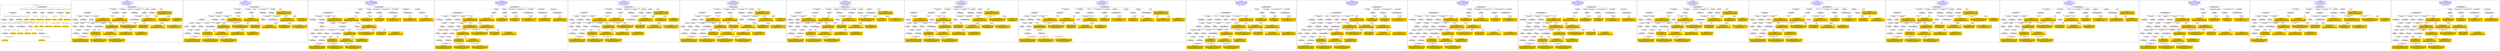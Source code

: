 digraph n0 {
fontcolor="blue"
remincross="true"
label="s02-dma.csv"
subgraph cluster_0 {
label="1-correct model"
n2[style="filled",color="white",fillcolor="lightgray",label="E12_Production1"];
n3[style="filled",color="white",fillcolor="lightgray",label="E21_Person1"];
n4[style="filled",color="white",fillcolor="lightgray",label="E55_Type2"];
n5[style="filled",color="white",fillcolor="lightgray",label="E52_Time-Span3"];
n6[style="filled",color="white",fillcolor="lightgray",label="E69_Death1"];
n7[style="filled",color="white",fillcolor="lightgray",label="E74_Group1"];
n8[style="filled",color="white",fillcolor="lightgray",label="E82_Actor_Appellation1"];
n9[style="filled",color="white",fillcolor="lightgray",label="E67_Birth1"];
n10[shape="plaintext",style="filled",fillcolor="gold",label="Artist URI"];
n11[style="filled",color="white",fillcolor="lightgray",label="E22_Man-Made_Object1"];
n12[style="filled",color="white",fillcolor="lightgray",label="E35_Title1"];
n13[style="filled",color="white",fillcolor="lightgray",label="E30_Right1"];
n14[style="filled",color="white",fillcolor="lightgray",label="E55_Type1"];
n15[style="filled",color="white",fillcolor="lightgray",label="E54_Dimension1"];
n16[style="filled",color="white",fillcolor="lightgray",label="E40_Legal_Body1"];
n17[shape="plaintext",style="filled",fillcolor="gold",label="Object_URI"];
n18[shape="plaintext",style="filled",fillcolor="gold",label="Object Rights"];
n19[shape="plaintext",style="filled",fillcolor="gold",label="Object Title"];
n20[shape="plaintext",style="filled",fillcolor="gold",label="Museum URI"];
n21[shape="plaintext",style="filled",fillcolor="gold",label="Object Link Source"];
n22[style="filled",color="white",fillcolor="lightgray",label="E52_Time-Span1"];
n23[shape="plaintext",style="filled",fillcolor="gold",label="Artist Birth Date"];
n24[style="filled",color="white",fillcolor="lightgray",label="E52_Time-Span2"];
n25[shape="plaintext",style="filled",fillcolor="gold",label="Artist Death Date"];
n26[shape="plaintext",style="filled",fillcolor="gold",label="Object Earliest Date"];
n27[shape="plaintext",style="filled",fillcolor="gold",label="Object Latest Date"];
n28[shape="plaintext",style="filled",fillcolor="gold",label="dimensions"];
n29[shape="plaintext",style="filled",fillcolor="gold",label="Object Work Type URI"];
n30[shape="plaintext",style="filled",fillcolor="gold",label="Object Work Type"];
n31[shape="plaintext",style="filled",fillcolor="gold",label="Medium URI"];
n32[shape="plaintext",style="filled",fillcolor="gold",label="Object Facet Value 1"];
n33[shape="plaintext",style="filled",fillcolor="gold",label="Nationality_URI"];
n34[shape="plaintext",style="filled",fillcolor="gold",label="Artist Nationality"];
n35[shape="plaintext",style="filled",fillcolor="gold",label="Artist Appellation"];
n36[shape="plaintext",style="filled",fillcolor="gold",label="Artist Name"];
}
subgraph cluster_1 {
label="candidate 0\nlink coherence:0.7352941176470589\nnode coherence:0.75\nconfidence:0.5513121744128672\nmapping score:0.47080776184132606\ncost:727.029556\n-precision:0.59-recall:0.59"
n38[style="filled",color="white",fillcolor="lightgray",label="E12_Production1"];
n39[style="filled",color="white",fillcolor="lightgray",label="E21_Person1"];
n40[style="filled",color="white",fillcolor="lightgray",label="E52_Time-Span2"];
n41[style="filled",color="white",fillcolor="lightgray",label="E55_Type1"];
n42[style="filled",color="white",fillcolor="lightgray",label="E67_Birth1"];
n43[style="filled",color="white",fillcolor="lightgray",label="E69_Death1"];
n44[style="filled",color="white",fillcolor="lightgray",label="E74_Group1"];
n45[style="filled",color="white",fillcolor="lightgray",label="E82_Actor_Appellation1"];
n46[style="filled",color="white",fillcolor="lightgray",label="E22_Man-Made_Object1"];
n47[style="filled",color="white",fillcolor="lightgray",label="E54_Dimension1"];
n48[style="filled",color="white",fillcolor="lightgray",label="E55_Type2"];
n49[style="filled",color="white",fillcolor="lightgray",label="E8_Acquisition1"];
n50[style="filled",color="white",fillcolor="lightgray",label="E52_Time-Span1"];
n51[style="filled",color="white",fillcolor="lightgray",label="E52_Time-Span3"];
n52[style="filled",color="white",fillcolor="lightgray",label="E30_Right1"];
n53[style="filled",color="white",fillcolor="lightgray",label="E57_Material1"];
n54[style="filled",color="white",fillcolor="lightgray",label="E73_Information_Object1"];
n55[shape="plaintext",style="filled",fillcolor="gold",label="Artist URI\n[E21_Person,classLink,0.493]\n[E82_Actor_Appellation,classLink,0.37]\n[E30_Right,P3_has_note,0.082]\n[E8_Acquisition,P3_has_note,0.056]"];
n56[shape="plaintext",style="filled",fillcolor="gold",label="Artist Birth Date\n[E52_Time-Span,P82a_begin_of_the_begin,0.501]\n[E52_Time-Span,P82_at_some_time_within,0.399]\n[E22_Man-Made_Object,P3_has_note,0.052]\n[E73_Information_Object,P3_has_note,0.048]"];
n57[shape="plaintext",style="filled",fillcolor="gold",label="Object Work Type URI\n[E55_Type,classLink,0.696]\n[E57_Material,classLink,0.148]\n[E74_Group,classLink,0.142]\n[E55_Type,label,0.014]"];
n58[shape="plaintext",style="filled",fillcolor="gold",label="Object Earliest Date\n[E52_Time-Span,P82_at_some_time_within,0.432]\n[E52_Time-Span,P82a_begin_of_the_begin,0.276]\n[E52_Time-Span,P82b_end_of_the_end,0.19]\n[E52_Time-Span,label,0.102]"];
n59[shape="plaintext",style="filled",fillcolor="gold",label="Artist Name\n[E82_Actor_Appellation,label,0.536]\n[E22_Man-Made_Object,classLink,0.22]\n[E8_Acquisition,P3_has_note,0.128]\n[E33_Linguistic_Object,P3_has_note,0.115]"];
n60[shape="plaintext",style="filled",fillcolor="gold",label="Object_URI\n[E22_Man-Made_Object,classLink,0.858]\n[E33_Linguistic_Object,P3_has_note,0.053]\n[E54_Dimension,P3_has_note,0.046]\n[E73_Information_Object,P3_has_note,0.043]"];
n61[shape="plaintext",style="filled",fillcolor="gold",label="dimensions\n[E54_Dimension,P3_has_note,0.935]\n[E82_Actor_Appellation,label,0.054]\n[E33_Linguistic_Object,P3_has_note,0.005]\n[E73_Information_Object,P3_has_note,0.005]"];
n62[shape="plaintext",style="filled",fillcolor="gold",label="Object Rights\n[E8_Acquisition,P3_has_note,0.461]\n[E30_Right,P3_has_note,0.275]\n[E33_Linguistic_Object,P3_has_note,0.147]\n[E73_Information_Object,P3_has_note,0.116]"];
n63[shape="plaintext",style="filled",fillcolor="gold",label="Medium URI\n[E57_Material,classLink,0.468]\n[E55_Type,classLink,0.39]\n[E74_Group,classLink,0.142]\n[E55_Type,label,0.0]"];
n64[shape="plaintext",style="filled",fillcolor="gold",label="Object Work Type\n[E55_Type,label,0.368]\n[E55_Type,classLink,0.23]\n[E73_Information_Object,P3_has_note,0.212]\n[E33_Linguistic_Object,P3_has_note,0.191]"];
n65[shape="plaintext",style="filled",fillcolor="gold",label="Museum URI\n[E30_Right,P3_has_note,0.308]\n[E82_Actor_Appellation,label,0.296]\n[E8_Acquisition,P3_has_note,0.21]\n[E35_Title,label,0.186]"];
n66[shape="plaintext",style="filled",fillcolor="gold",label="Object Latest Date\n[E52_Time-Span,P82_at_some_time_within,0.429]\n[E52_Time-Span,P82a_begin_of_the_begin,0.267]\n[E52_Time-Span,P82b_end_of_the_end,0.212]\n[E52_Time-Span,label,0.091]"];
n67[shape="plaintext",style="filled",fillcolor="gold",label="Artist Appellation\n[E82_Actor_Appellation,classLink,0.91]\n[E21_Person,classLink,0.069]\n[E30_Right,P3_has_note,0.012]\n[E8_Acquisition,P3_has_note,0.009]"];
n68[shape="plaintext",style="filled",fillcolor="gold",label="Nationality_URI\n[E74_Group,classLink,0.698]\n[E55_Type,classLink,0.177]\n[E57_Material,classLink,0.086]\n[E74_Group,label,0.039]"];
n69[shape="plaintext",style="filled",fillcolor="gold",label="Artist Nationality\n[E74_Group,label,0.568]\n[E74_Group,classLink,0.324]\n[E8_Acquisition,P3_has_note,0.055]\n[E22_Man-Made_Object,P3_has_note,0.053]"];
n70[shape="plaintext",style="filled",fillcolor="gold",label="Object Facet Value 1\n[E55_Type,label,0.516]\n[E29_Design_or_Procedure,P3_has_note,0.43]\n[E73_Information_Object,P3_has_note,0.029]\n[E33_Linguistic_Object,P3_has_note,0.024]"];
n71[shape="plaintext",style="filled",fillcolor="gold",label="Object Title\n[E73_Information_Object,P3_has_note,0.315]\n[E33_Linguistic_Object,P3_has_note,0.272]\n[E35_Title,label,0.254]\n[E22_Man-Made_Object,P3_has_note,0.159]"];
n72[shape="plaintext",style="filled",fillcolor="gold",label="Artist Death Date\n[E52_Time-Span,P82_at_some_time_within,0.43]\n[E52_Time-Span,P82b_end_of_the_end,0.422]\n[E52_Time-Span,P82a_begin_of_the_begin,0.076]\n[E52_Time-Span,label,0.073]"];
}
subgraph cluster_2 {
label="candidate 1\nlink coherence:0.7352941176470589\nnode coherence:0.75\nconfidence:0.5513121744128672\nmapping score:0.47080776184132606\ncost:727.029566\n-precision:0.59-recall:0.59"
n74[style="filled",color="white",fillcolor="lightgray",label="E12_Production1"];
n75[style="filled",color="white",fillcolor="lightgray",label="E21_Person1"];
n76[style="filled",color="white",fillcolor="lightgray",label="E52_Time-Span2"];
n77[style="filled",color="white",fillcolor="lightgray",label="E55_Type1"];
n78[style="filled",color="white",fillcolor="lightgray",label="E67_Birth1"];
n79[style="filled",color="white",fillcolor="lightgray",label="E69_Death1"];
n80[style="filled",color="white",fillcolor="lightgray",label="E74_Group1"];
n81[style="filled",color="white",fillcolor="lightgray",label="E82_Actor_Appellation1"];
n82[style="filled",color="white",fillcolor="lightgray",label="E22_Man-Made_Object1"];
n83[style="filled",color="white",fillcolor="lightgray",label="E54_Dimension1"];
n84[style="filled",color="white",fillcolor="lightgray",label="E55_Type3"];
n85[style="filled",color="white",fillcolor="lightgray",label="E8_Acquisition1"];
n86[style="filled",color="white",fillcolor="lightgray",label="E52_Time-Span1"];
n87[style="filled",color="white",fillcolor="lightgray",label="E52_Time-Span3"];
n88[style="filled",color="white",fillcolor="lightgray",label="E57_Material1"];
n89[style="filled",color="white",fillcolor="lightgray",label="E30_Right1"];
n90[style="filled",color="white",fillcolor="lightgray",label="E73_Information_Object1"];
n91[shape="plaintext",style="filled",fillcolor="gold",label="Artist URI\n[E21_Person,classLink,0.493]\n[E82_Actor_Appellation,classLink,0.37]\n[E30_Right,P3_has_note,0.082]\n[E8_Acquisition,P3_has_note,0.056]"];
n92[shape="plaintext",style="filled",fillcolor="gold",label="Artist Birth Date\n[E52_Time-Span,P82a_begin_of_the_begin,0.501]\n[E52_Time-Span,P82_at_some_time_within,0.399]\n[E22_Man-Made_Object,P3_has_note,0.052]\n[E73_Information_Object,P3_has_note,0.048]"];
n93[shape="plaintext",style="filled",fillcolor="gold",label="Object Work Type URI\n[E55_Type,classLink,0.696]\n[E57_Material,classLink,0.148]\n[E74_Group,classLink,0.142]\n[E55_Type,label,0.014]"];
n94[shape="plaintext",style="filled",fillcolor="gold",label="Object Earliest Date\n[E52_Time-Span,P82_at_some_time_within,0.432]\n[E52_Time-Span,P82a_begin_of_the_begin,0.276]\n[E52_Time-Span,P82b_end_of_the_end,0.19]\n[E52_Time-Span,label,0.102]"];
n95[shape="plaintext",style="filled",fillcolor="gold",label="Artist Name\n[E82_Actor_Appellation,label,0.536]\n[E22_Man-Made_Object,classLink,0.22]\n[E8_Acquisition,P3_has_note,0.128]\n[E33_Linguistic_Object,P3_has_note,0.115]"];
n96[shape="plaintext",style="filled",fillcolor="gold",label="Object_URI\n[E22_Man-Made_Object,classLink,0.858]\n[E33_Linguistic_Object,P3_has_note,0.053]\n[E54_Dimension,P3_has_note,0.046]\n[E73_Information_Object,P3_has_note,0.043]"];
n97[shape="plaintext",style="filled",fillcolor="gold",label="dimensions\n[E54_Dimension,P3_has_note,0.935]\n[E82_Actor_Appellation,label,0.054]\n[E33_Linguistic_Object,P3_has_note,0.005]\n[E73_Information_Object,P3_has_note,0.005]"];
n98[shape="plaintext",style="filled",fillcolor="gold",label="Object Rights\n[E8_Acquisition,P3_has_note,0.461]\n[E30_Right,P3_has_note,0.275]\n[E33_Linguistic_Object,P3_has_note,0.147]\n[E73_Information_Object,P3_has_note,0.116]"];
n99[shape="plaintext",style="filled",fillcolor="gold",label="Medium URI\n[E57_Material,classLink,0.468]\n[E55_Type,classLink,0.39]\n[E74_Group,classLink,0.142]\n[E55_Type,label,0.0]"];
n100[shape="plaintext",style="filled",fillcolor="gold",label="Object Work Type\n[E55_Type,label,0.368]\n[E55_Type,classLink,0.23]\n[E73_Information_Object,P3_has_note,0.212]\n[E33_Linguistic_Object,P3_has_note,0.191]"];
n101[shape="plaintext",style="filled",fillcolor="gold",label="Museum URI\n[E30_Right,P3_has_note,0.308]\n[E82_Actor_Appellation,label,0.296]\n[E8_Acquisition,P3_has_note,0.21]\n[E35_Title,label,0.186]"];
n102[shape="plaintext",style="filled",fillcolor="gold",label="Object Latest Date\n[E52_Time-Span,P82_at_some_time_within,0.429]\n[E52_Time-Span,P82a_begin_of_the_begin,0.267]\n[E52_Time-Span,P82b_end_of_the_end,0.212]\n[E52_Time-Span,label,0.091]"];
n103[shape="plaintext",style="filled",fillcolor="gold",label="Artist Appellation\n[E82_Actor_Appellation,classLink,0.91]\n[E21_Person,classLink,0.069]\n[E30_Right,P3_has_note,0.012]\n[E8_Acquisition,P3_has_note,0.009]"];
n104[shape="plaintext",style="filled",fillcolor="gold",label="Nationality_URI\n[E74_Group,classLink,0.698]\n[E55_Type,classLink,0.177]\n[E57_Material,classLink,0.086]\n[E74_Group,label,0.039]"];
n105[shape="plaintext",style="filled",fillcolor="gold",label="Artist Nationality\n[E74_Group,label,0.568]\n[E74_Group,classLink,0.324]\n[E8_Acquisition,P3_has_note,0.055]\n[E22_Man-Made_Object,P3_has_note,0.053]"];
n106[shape="plaintext",style="filled",fillcolor="gold",label="Object Title\n[E73_Information_Object,P3_has_note,0.315]\n[E33_Linguistic_Object,P3_has_note,0.272]\n[E35_Title,label,0.254]\n[E22_Man-Made_Object,P3_has_note,0.159]"];
n107[shape="plaintext",style="filled",fillcolor="gold",label="Object Facet Value 1\n[E55_Type,label,0.516]\n[E29_Design_or_Procedure,P3_has_note,0.43]\n[E73_Information_Object,P3_has_note,0.029]\n[E33_Linguistic_Object,P3_has_note,0.024]"];
n108[shape="plaintext",style="filled",fillcolor="gold",label="Artist Death Date\n[E52_Time-Span,P82_at_some_time_within,0.43]\n[E52_Time-Span,P82b_end_of_the_end,0.422]\n[E52_Time-Span,P82a_begin_of_the_begin,0.076]\n[E52_Time-Span,label,0.073]"];
}
subgraph cluster_3 {
label="candidate 10\nlink coherence:0.6944444444444444\nnode coherence:0.696969696969697\nconfidence:0.5513121744128672\nmapping score:0.4438717349052992\ncost:927.049571\n-precision:0.53-recall:0.56"
n110[style="filled",color="white",fillcolor="lightgray",label="E12_Production1"];
n111[style="filled",color="white",fillcolor="lightgray",label="E21_Person1"];
n112[style="filled",color="white",fillcolor="lightgray",label="E52_Time-Span2"];
n113[style="filled",color="white",fillcolor="lightgray",label="E55_Type1"];
n114[style="filled",color="white",fillcolor="lightgray",label="E67_Birth1"];
n115[style="filled",color="white",fillcolor="lightgray",label="E69_Death1"];
n116[style="filled",color="white",fillcolor="lightgray",label="E74_Group1"];
n117[style="filled",color="white",fillcolor="lightgray",label="E82_Actor_Appellation1"];
n118[style="filled",color="white",fillcolor="lightgray",label="E22_Man-Made_Object1"];
n119[style="filled",color="white",fillcolor="lightgray",label="E54_Dimension1"];
n120[style="filled",color="white",fillcolor="lightgray",label="E33_Linguistic_Object2"];
n121[style="filled",color="white",fillcolor="lightgray",label="E55_Type2"];
n122[style="filled",color="white",fillcolor="lightgray",label="E52_Time-Span1"];
n123[style="filled",color="white",fillcolor="lightgray",label="E52_Time-Span3"];
n124[style="filled",color="white",fillcolor="lightgray",label="E30_Right1"];
n125[style="filled",color="white",fillcolor="lightgray",label="E57_Material1"];
n126[style="filled",color="white",fillcolor="lightgray",label="E73_Information_Object1"];
n127[style="filled",color="white",fillcolor="lightgray",label="E82_Actor_Appellation2"];
n128[style="filled",color="white",fillcolor="lightgray",label="E8_Acquisition1"];
n129[shape="plaintext",style="filled",fillcolor="gold",label="Artist URI\n[E21_Person,classLink,0.493]\n[E82_Actor_Appellation,classLink,0.37]\n[E30_Right,P3_has_note,0.082]\n[E8_Acquisition,P3_has_note,0.056]"];
n130[shape="plaintext",style="filled",fillcolor="gold",label="Artist Birth Date\n[E52_Time-Span,P82a_begin_of_the_begin,0.501]\n[E52_Time-Span,P82_at_some_time_within,0.399]\n[E22_Man-Made_Object,P3_has_note,0.052]\n[E73_Information_Object,P3_has_note,0.048]"];
n131[shape="plaintext",style="filled",fillcolor="gold",label="Object Work Type URI\n[E55_Type,classLink,0.696]\n[E57_Material,classLink,0.148]\n[E74_Group,classLink,0.142]\n[E55_Type,label,0.014]"];
n132[shape="plaintext",style="filled",fillcolor="gold",label="Object Earliest Date\n[E52_Time-Span,P82_at_some_time_within,0.432]\n[E52_Time-Span,P82a_begin_of_the_begin,0.276]\n[E52_Time-Span,P82b_end_of_the_end,0.19]\n[E52_Time-Span,label,0.102]"];
n133[shape="plaintext",style="filled",fillcolor="gold",label="Object_URI\n[E22_Man-Made_Object,classLink,0.858]\n[E33_Linguistic_Object,P3_has_note,0.053]\n[E54_Dimension,P3_has_note,0.046]\n[E73_Information_Object,P3_has_note,0.043]"];
n134[shape="plaintext",style="filled",fillcolor="gold",label="dimensions\n[E54_Dimension,P3_has_note,0.935]\n[E82_Actor_Appellation,label,0.054]\n[E33_Linguistic_Object,P3_has_note,0.005]\n[E73_Information_Object,P3_has_note,0.005]"];
n135[shape="plaintext",style="filled",fillcolor="gold",label="Artist Name\n[E82_Actor_Appellation,label,0.536]\n[E22_Man-Made_Object,classLink,0.22]\n[E8_Acquisition,P3_has_note,0.128]\n[E33_Linguistic_Object,P3_has_note,0.115]"];
n136[shape="plaintext",style="filled",fillcolor="gold",label="Object Rights\n[E8_Acquisition,P3_has_note,0.461]\n[E30_Right,P3_has_note,0.275]\n[E33_Linguistic_Object,P3_has_note,0.147]\n[E73_Information_Object,P3_has_note,0.116]"];
n137[shape="plaintext",style="filled",fillcolor="gold",label="Medium URI\n[E57_Material,classLink,0.468]\n[E55_Type,classLink,0.39]\n[E74_Group,classLink,0.142]\n[E55_Type,label,0.0]"];
n138[shape="plaintext",style="filled",fillcolor="gold",label="Object Work Type\n[E55_Type,label,0.368]\n[E55_Type,classLink,0.23]\n[E73_Information_Object,P3_has_note,0.212]\n[E33_Linguistic_Object,P3_has_note,0.191]"];
n139[shape="plaintext",style="filled",fillcolor="gold",label="Museum URI\n[E30_Right,P3_has_note,0.308]\n[E82_Actor_Appellation,label,0.296]\n[E8_Acquisition,P3_has_note,0.21]\n[E35_Title,label,0.186]"];
n140[shape="plaintext",style="filled",fillcolor="gold",label="Object Latest Date\n[E52_Time-Span,P82_at_some_time_within,0.429]\n[E52_Time-Span,P82a_begin_of_the_begin,0.267]\n[E52_Time-Span,P82b_end_of_the_end,0.212]\n[E52_Time-Span,label,0.091]"];
n141[shape="plaintext",style="filled",fillcolor="gold",label="Artist Appellation\n[E82_Actor_Appellation,classLink,0.91]\n[E21_Person,classLink,0.069]\n[E30_Right,P3_has_note,0.012]\n[E8_Acquisition,P3_has_note,0.009]"];
n142[shape="plaintext",style="filled",fillcolor="gold",label="Nationality_URI\n[E74_Group,classLink,0.698]\n[E55_Type,classLink,0.177]\n[E57_Material,classLink,0.086]\n[E74_Group,label,0.039]"];
n143[shape="plaintext",style="filled",fillcolor="gold",label="Artist Nationality\n[E74_Group,label,0.568]\n[E74_Group,classLink,0.324]\n[E8_Acquisition,P3_has_note,0.055]\n[E22_Man-Made_Object,P3_has_note,0.053]"];
n144[shape="plaintext",style="filled",fillcolor="gold",label="Object Facet Value 1\n[E55_Type,label,0.516]\n[E29_Design_or_Procedure,P3_has_note,0.43]\n[E73_Information_Object,P3_has_note,0.029]\n[E33_Linguistic_Object,P3_has_note,0.024]"];
n145[shape="plaintext",style="filled",fillcolor="gold",label="Object Title\n[E73_Information_Object,P3_has_note,0.315]\n[E33_Linguistic_Object,P3_has_note,0.272]\n[E35_Title,label,0.254]\n[E22_Man-Made_Object,P3_has_note,0.159]"];
n146[shape="plaintext",style="filled",fillcolor="gold",label="Artist Death Date\n[E52_Time-Span,P82_at_some_time_within,0.43]\n[E52_Time-Span,P82b_end_of_the_end,0.422]\n[E52_Time-Span,P82a_begin_of_the_begin,0.076]\n[E52_Time-Span,label,0.073]"];
}
subgraph cluster_4 {
label="candidate 11\nlink coherence:0.6944444444444444\nnode coherence:0.696969696969697\nconfidence:0.5513121744128672\nmapping score:0.4438717349052992\ncost:927.049591\n-precision:0.5-recall:0.53"
n148[style="filled",color="white",fillcolor="lightgray",label="E12_Production1"];
n149[style="filled",color="white",fillcolor="lightgray",label="E21_Person1"];
n150[style="filled",color="white",fillcolor="lightgray",label="E52_Time-Span2"];
n151[style="filled",color="white",fillcolor="lightgray",label="E55_Type1"];
n152[style="filled",color="white",fillcolor="lightgray",label="E67_Birth1"];
n153[style="filled",color="white",fillcolor="lightgray",label="E69_Death1"];
n154[style="filled",color="white",fillcolor="lightgray",label="E74_Group1"];
n155[style="filled",color="white",fillcolor="lightgray",label="E22_Man-Made_Object1"];
n156[style="filled",color="white",fillcolor="lightgray",label="E54_Dimension1"];
n157[style="filled",color="white",fillcolor="lightgray",label="E8_Acquisition1"];
n158[style="filled",color="white",fillcolor="lightgray",label="E33_Linguistic_Object2"];
n159[style="filled",color="white",fillcolor="lightgray",label="E55_Type2"];
n160[style="filled",color="white",fillcolor="lightgray",label="E52_Time-Span1"];
n161[style="filled",color="white",fillcolor="lightgray",label="E52_Time-Span3"];
n162[style="filled",color="white",fillcolor="lightgray",label="E30_Right1"];
n163[style="filled",color="white",fillcolor="lightgray",label="E57_Material1"];
n164[style="filled",color="white",fillcolor="lightgray",label="E73_Information_Object1"];
n165[style="filled",color="white",fillcolor="lightgray",label="E82_Actor_Appellation1"];
n166[style="filled",color="white",fillcolor="lightgray",label="E82_Actor_Appellation2"];
n167[shape="plaintext",style="filled",fillcolor="gold",label="Artist URI\n[E21_Person,classLink,0.493]\n[E82_Actor_Appellation,classLink,0.37]\n[E30_Right,P3_has_note,0.082]\n[E8_Acquisition,P3_has_note,0.056]"];
n168[shape="plaintext",style="filled",fillcolor="gold",label="Artist Birth Date\n[E52_Time-Span,P82a_begin_of_the_begin,0.501]\n[E52_Time-Span,P82_at_some_time_within,0.399]\n[E22_Man-Made_Object,P3_has_note,0.052]\n[E73_Information_Object,P3_has_note,0.048]"];
n169[shape="plaintext",style="filled",fillcolor="gold",label="Object Work Type URI\n[E55_Type,classLink,0.696]\n[E57_Material,classLink,0.148]\n[E74_Group,classLink,0.142]\n[E55_Type,label,0.014]"];
n170[shape="plaintext",style="filled",fillcolor="gold",label="Object Earliest Date\n[E52_Time-Span,P82_at_some_time_within,0.432]\n[E52_Time-Span,P82a_begin_of_the_begin,0.276]\n[E52_Time-Span,P82b_end_of_the_end,0.19]\n[E52_Time-Span,label,0.102]"];
n171[shape="plaintext",style="filled",fillcolor="gold",label="Object_URI\n[E22_Man-Made_Object,classLink,0.858]\n[E33_Linguistic_Object,P3_has_note,0.053]\n[E54_Dimension,P3_has_note,0.046]\n[E73_Information_Object,P3_has_note,0.043]"];
n172[shape="plaintext",style="filled",fillcolor="gold",label="dimensions\n[E54_Dimension,P3_has_note,0.935]\n[E82_Actor_Appellation,label,0.054]\n[E33_Linguistic_Object,P3_has_note,0.005]\n[E73_Information_Object,P3_has_note,0.005]"];
n173[shape="plaintext",style="filled",fillcolor="gold",label="Artist Name\n[E82_Actor_Appellation,label,0.536]\n[E22_Man-Made_Object,classLink,0.22]\n[E8_Acquisition,P3_has_note,0.128]\n[E33_Linguistic_Object,P3_has_note,0.115]"];
n174[shape="plaintext",style="filled",fillcolor="gold",label="Object Rights\n[E8_Acquisition,P3_has_note,0.461]\n[E30_Right,P3_has_note,0.275]\n[E33_Linguistic_Object,P3_has_note,0.147]\n[E73_Information_Object,P3_has_note,0.116]"];
n175[shape="plaintext",style="filled",fillcolor="gold",label="Medium URI\n[E57_Material,classLink,0.468]\n[E55_Type,classLink,0.39]\n[E74_Group,classLink,0.142]\n[E55_Type,label,0.0]"];
n176[shape="plaintext",style="filled",fillcolor="gold",label="Object Work Type\n[E55_Type,label,0.368]\n[E55_Type,classLink,0.23]\n[E73_Information_Object,P3_has_note,0.212]\n[E33_Linguistic_Object,P3_has_note,0.191]"];
n177[shape="plaintext",style="filled",fillcolor="gold",label="Museum URI\n[E30_Right,P3_has_note,0.308]\n[E82_Actor_Appellation,label,0.296]\n[E8_Acquisition,P3_has_note,0.21]\n[E35_Title,label,0.186]"];
n178[shape="plaintext",style="filled",fillcolor="gold",label="Object Latest Date\n[E52_Time-Span,P82_at_some_time_within,0.429]\n[E52_Time-Span,P82a_begin_of_the_begin,0.267]\n[E52_Time-Span,P82b_end_of_the_end,0.212]\n[E52_Time-Span,label,0.091]"];
n179[shape="plaintext",style="filled",fillcolor="gold",label="Artist Appellation\n[E82_Actor_Appellation,classLink,0.91]\n[E21_Person,classLink,0.069]\n[E30_Right,P3_has_note,0.012]\n[E8_Acquisition,P3_has_note,0.009]"];
n180[shape="plaintext",style="filled",fillcolor="gold",label="Nationality_URI\n[E74_Group,classLink,0.698]\n[E55_Type,classLink,0.177]\n[E57_Material,classLink,0.086]\n[E74_Group,label,0.039]"];
n181[shape="plaintext",style="filled",fillcolor="gold",label="Artist Nationality\n[E74_Group,label,0.568]\n[E74_Group,classLink,0.324]\n[E8_Acquisition,P3_has_note,0.055]\n[E22_Man-Made_Object,P3_has_note,0.053]"];
n182[shape="plaintext",style="filled",fillcolor="gold",label="Object Facet Value 1\n[E55_Type,label,0.516]\n[E29_Design_or_Procedure,P3_has_note,0.43]\n[E73_Information_Object,P3_has_note,0.029]\n[E33_Linguistic_Object,P3_has_note,0.024]"];
n183[shape="plaintext",style="filled",fillcolor="gold",label="Object Title\n[E73_Information_Object,P3_has_note,0.315]\n[E33_Linguistic_Object,P3_has_note,0.272]\n[E35_Title,label,0.254]\n[E22_Man-Made_Object,P3_has_note,0.159]"];
n184[shape="plaintext",style="filled",fillcolor="gold",label="Artist Death Date\n[E52_Time-Span,P82_at_some_time_within,0.43]\n[E52_Time-Span,P82b_end_of_the_end,0.422]\n[E52_Time-Span,P82a_begin_of_the_begin,0.076]\n[E52_Time-Span,label,0.073]"];
}
subgraph cluster_5 {
label="candidate 12\nlink coherence:0.6764705882352942\nnode coherence:0.6875\nconfidence:0.5513121744128672\nmapping score:0.44997442850799274\ncost:727.029576\n-precision:0.59-recall:0.59"
n186[style="filled",color="white",fillcolor="lightgray",label="E12_Production1"];
n187[style="filled",color="white",fillcolor="lightgray",label="E21_Person1"];
n188[style="filled",color="white",fillcolor="lightgray",label="E52_Time-Span2"];
n189[style="filled",color="white",fillcolor="lightgray",label="E55_Type1"];
n190[style="filled",color="white",fillcolor="lightgray",label="E67_Birth1"];
n191[style="filled",color="white",fillcolor="lightgray",label="E69_Death1"];
n192[style="filled",color="white",fillcolor="lightgray",label="E74_Group1"];
n193[style="filled",color="white",fillcolor="lightgray",label="E82_Actor_Appellation1"];
n194[style="filled",color="white",fillcolor="lightgray",label="E22_Man-Made_Object1"];
n195[style="filled",color="white",fillcolor="lightgray",label="E54_Dimension1"];
n196[style="filled",color="white",fillcolor="lightgray",label="E55_Type2"];
n197[style="filled",color="white",fillcolor="lightgray",label="E8_Acquisition1"];
n198[style="filled",color="white",fillcolor="lightgray",label="E52_Time-Span1"];
n199[style="filled",color="white",fillcolor="lightgray",label="E52_Time-Span4"];
n200[style="filled",color="white",fillcolor="lightgray",label="E30_Right1"];
n201[style="filled",color="white",fillcolor="lightgray",label="E57_Material1"];
n202[style="filled",color="white",fillcolor="lightgray",label="E73_Information_Object1"];
n203[shape="plaintext",style="filled",fillcolor="gold",label="Artist URI\n[E21_Person,classLink,0.493]\n[E82_Actor_Appellation,classLink,0.37]\n[E30_Right,P3_has_note,0.082]\n[E8_Acquisition,P3_has_note,0.056]"];
n204[shape="plaintext",style="filled",fillcolor="gold",label="Artist Birth Date\n[E52_Time-Span,P82a_begin_of_the_begin,0.501]\n[E52_Time-Span,P82_at_some_time_within,0.399]\n[E22_Man-Made_Object,P3_has_note,0.052]\n[E73_Information_Object,P3_has_note,0.048]"];
n205[shape="plaintext",style="filled",fillcolor="gold",label="Object Work Type URI\n[E55_Type,classLink,0.696]\n[E57_Material,classLink,0.148]\n[E74_Group,classLink,0.142]\n[E55_Type,label,0.014]"];
n206[shape="plaintext",style="filled",fillcolor="gold",label="Object Earliest Date\n[E52_Time-Span,P82_at_some_time_within,0.432]\n[E52_Time-Span,P82a_begin_of_the_begin,0.276]\n[E52_Time-Span,P82b_end_of_the_end,0.19]\n[E52_Time-Span,label,0.102]"];
n207[shape="plaintext",style="filled",fillcolor="gold",label="Artist Name\n[E82_Actor_Appellation,label,0.536]\n[E22_Man-Made_Object,classLink,0.22]\n[E8_Acquisition,P3_has_note,0.128]\n[E33_Linguistic_Object,P3_has_note,0.115]"];
n208[shape="plaintext",style="filled",fillcolor="gold",label="Object_URI\n[E22_Man-Made_Object,classLink,0.858]\n[E33_Linguistic_Object,P3_has_note,0.053]\n[E54_Dimension,P3_has_note,0.046]\n[E73_Information_Object,P3_has_note,0.043]"];
n209[shape="plaintext",style="filled",fillcolor="gold",label="dimensions\n[E54_Dimension,P3_has_note,0.935]\n[E82_Actor_Appellation,label,0.054]\n[E33_Linguistic_Object,P3_has_note,0.005]\n[E73_Information_Object,P3_has_note,0.005]"];
n210[shape="plaintext",style="filled",fillcolor="gold",label="Object Rights\n[E8_Acquisition,P3_has_note,0.461]\n[E30_Right,P3_has_note,0.275]\n[E33_Linguistic_Object,P3_has_note,0.147]\n[E73_Information_Object,P3_has_note,0.116]"];
n211[shape="plaintext",style="filled",fillcolor="gold",label="Medium URI\n[E57_Material,classLink,0.468]\n[E55_Type,classLink,0.39]\n[E74_Group,classLink,0.142]\n[E55_Type,label,0.0]"];
n212[shape="plaintext",style="filled",fillcolor="gold",label="Object Work Type\n[E55_Type,label,0.368]\n[E55_Type,classLink,0.23]\n[E73_Information_Object,P3_has_note,0.212]\n[E33_Linguistic_Object,P3_has_note,0.191]"];
n213[shape="plaintext",style="filled",fillcolor="gold",label="Museum URI\n[E30_Right,P3_has_note,0.308]\n[E82_Actor_Appellation,label,0.296]\n[E8_Acquisition,P3_has_note,0.21]\n[E35_Title,label,0.186]"];
n214[shape="plaintext",style="filled",fillcolor="gold",label="Artist Appellation\n[E82_Actor_Appellation,classLink,0.91]\n[E21_Person,classLink,0.069]\n[E30_Right,P3_has_note,0.012]\n[E8_Acquisition,P3_has_note,0.009]"];
n215[shape="plaintext",style="filled",fillcolor="gold",label="Nationality_URI\n[E74_Group,classLink,0.698]\n[E55_Type,classLink,0.177]\n[E57_Material,classLink,0.086]\n[E74_Group,label,0.039]"];
n216[shape="plaintext",style="filled",fillcolor="gold",label="Artist Nationality\n[E74_Group,label,0.568]\n[E74_Group,classLink,0.324]\n[E8_Acquisition,P3_has_note,0.055]\n[E22_Man-Made_Object,P3_has_note,0.053]"];
n217[shape="plaintext",style="filled",fillcolor="gold",label="Object Facet Value 1\n[E55_Type,label,0.516]\n[E29_Design_or_Procedure,P3_has_note,0.43]\n[E73_Information_Object,P3_has_note,0.029]\n[E33_Linguistic_Object,P3_has_note,0.024]"];
n218[shape="plaintext",style="filled",fillcolor="gold",label="Object Title\n[E73_Information_Object,P3_has_note,0.315]\n[E33_Linguistic_Object,P3_has_note,0.272]\n[E35_Title,label,0.254]\n[E22_Man-Made_Object,P3_has_note,0.159]"];
n219[shape="plaintext",style="filled",fillcolor="gold",label="Object Latest Date\n[E52_Time-Span,P82_at_some_time_within,0.429]\n[E52_Time-Span,P82a_begin_of_the_begin,0.267]\n[E52_Time-Span,P82b_end_of_the_end,0.212]\n[E52_Time-Span,label,0.091]"];
n220[shape="plaintext",style="filled",fillcolor="gold",label="Artist Death Date\n[E52_Time-Span,P82_at_some_time_within,0.43]\n[E52_Time-Span,P82b_end_of_the_end,0.422]\n[E52_Time-Span,P82a_begin_of_the_begin,0.076]\n[E52_Time-Span,label,0.073]"];
}
subgraph cluster_6 {
label="candidate 13\nlink coherence:0.6764705882352942\nnode coherence:0.6875\nconfidence:0.5513121744128672\nmapping score:0.44997442850799274\ncost:727.029596\n-precision:0.56-recall:0.56"
n222[style="filled",color="white",fillcolor="lightgray",label="E12_Production1"];
n223[style="filled",color="white",fillcolor="lightgray",label="E21_Person1"];
n224[style="filled",color="white",fillcolor="lightgray",label="E55_Type1"];
n225[style="filled",color="white",fillcolor="lightgray",label="E67_Birth1"];
n226[style="filled",color="white",fillcolor="lightgray",label="E69_Death1"];
n227[style="filled",color="white",fillcolor="lightgray",label="E74_Group1"];
n228[style="filled",color="white",fillcolor="lightgray",label="E82_Actor_Appellation1"];
n229[style="filled",color="white",fillcolor="lightgray",label="E22_Man-Made_Object1"];
n230[style="filled",color="white",fillcolor="lightgray",label="E54_Dimension1"];
n231[style="filled",color="white",fillcolor="lightgray",label="E55_Type2"];
n232[style="filled",color="white",fillcolor="lightgray",label="E8_Acquisition1"];
n233[style="filled",color="white",fillcolor="lightgray",label="E52_Time-Span1"];
n234[style="filled",color="white",fillcolor="lightgray",label="E52_Time-Span3"];
n235[style="filled",color="white",fillcolor="lightgray",label="E52_Time-Span4"];
n236[style="filled",color="white",fillcolor="lightgray",label="E57_Material1"];
n237[style="filled",color="white",fillcolor="lightgray",label="E30_Right1"];
n238[style="filled",color="white",fillcolor="lightgray",label="E73_Information_Object1"];
n239[shape="plaintext",style="filled",fillcolor="gold",label="Artist URI\n[E21_Person,classLink,0.493]\n[E82_Actor_Appellation,classLink,0.37]\n[E30_Right,P3_has_note,0.082]\n[E8_Acquisition,P3_has_note,0.056]"];
n240[shape="plaintext",style="filled",fillcolor="gold",label="Artist Birth Date\n[E52_Time-Span,P82a_begin_of_the_begin,0.501]\n[E52_Time-Span,P82_at_some_time_within,0.399]\n[E22_Man-Made_Object,P3_has_note,0.052]\n[E73_Information_Object,P3_has_note,0.048]"];
n241[shape="plaintext",style="filled",fillcolor="gold",label="Object Work Type URI\n[E55_Type,classLink,0.696]\n[E57_Material,classLink,0.148]\n[E74_Group,classLink,0.142]\n[E55_Type,label,0.014]"];
n242[shape="plaintext",style="filled",fillcolor="gold",label="Artist Name\n[E82_Actor_Appellation,label,0.536]\n[E22_Man-Made_Object,classLink,0.22]\n[E8_Acquisition,P3_has_note,0.128]\n[E33_Linguistic_Object,P3_has_note,0.115]"];
n243[shape="plaintext",style="filled",fillcolor="gold",label="Object_URI\n[E22_Man-Made_Object,classLink,0.858]\n[E33_Linguistic_Object,P3_has_note,0.053]\n[E54_Dimension,P3_has_note,0.046]\n[E73_Information_Object,P3_has_note,0.043]"];
n244[shape="plaintext",style="filled",fillcolor="gold",label="dimensions\n[E54_Dimension,P3_has_note,0.935]\n[E82_Actor_Appellation,label,0.054]\n[E33_Linguistic_Object,P3_has_note,0.005]\n[E73_Information_Object,P3_has_note,0.005]"];
n245[shape="plaintext",style="filled",fillcolor="gold",label="Object Rights\n[E8_Acquisition,P3_has_note,0.461]\n[E30_Right,P3_has_note,0.275]\n[E33_Linguistic_Object,P3_has_note,0.147]\n[E73_Information_Object,P3_has_note,0.116]"];
n246[shape="plaintext",style="filled",fillcolor="gold",label="Medium URI\n[E57_Material,classLink,0.468]\n[E55_Type,classLink,0.39]\n[E74_Group,classLink,0.142]\n[E55_Type,label,0.0]"];
n247[shape="plaintext",style="filled",fillcolor="gold",label="Object Work Type\n[E55_Type,label,0.368]\n[E55_Type,classLink,0.23]\n[E73_Information_Object,P3_has_note,0.212]\n[E33_Linguistic_Object,P3_has_note,0.191]"];
n248[shape="plaintext",style="filled",fillcolor="gold",label="Museum URI\n[E30_Right,P3_has_note,0.308]\n[E82_Actor_Appellation,label,0.296]\n[E8_Acquisition,P3_has_note,0.21]\n[E35_Title,label,0.186]"];
n249[shape="plaintext",style="filled",fillcolor="gold",label="Object Earliest Date\n[E52_Time-Span,P82_at_some_time_within,0.432]\n[E52_Time-Span,P82a_begin_of_the_begin,0.276]\n[E52_Time-Span,P82b_end_of_the_end,0.19]\n[E52_Time-Span,label,0.102]"];
n250[shape="plaintext",style="filled",fillcolor="gold",label="Artist Appellation\n[E82_Actor_Appellation,classLink,0.91]\n[E21_Person,classLink,0.069]\n[E30_Right,P3_has_note,0.012]\n[E8_Acquisition,P3_has_note,0.009]"];
n251[shape="plaintext",style="filled",fillcolor="gold",label="Nationality_URI\n[E74_Group,classLink,0.698]\n[E55_Type,classLink,0.177]\n[E57_Material,classLink,0.086]\n[E74_Group,label,0.039]"];
n252[shape="plaintext",style="filled",fillcolor="gold",label="Artist Nationality\n[E74_Group,label,0.568]\n[E74_Group,classLink,0.324]\n[E8_Acquisition,P3_has_note,0.055]\n[E22_Man-Made_Object,P3_has_note,0.053]"];
n253[shape="plaintext",style="filled",fillcolor="gold",label="Object Facet Value 1\n[E55_Type,label,0.516]\n[E29_Design_or_Procedure,P3_has_note,0.43]\n[E73_Information_Object,P3_has_note,0.029]\n[E33_Linguistic_Object,P3_has_note,0.024]"];
n254[shape="plaintext",style="filled",fillcolor="gold",label="Object Title\n[E73_Information_Object,P3_has_note,0.315]\n[E33_Linguistic_Object,P3_has_note,0.272]\n[E35_Title,label,0.254]\n[E22_Man-Made_Object,P3_has_note,0.159]"];
n255[shape="plaintext",style="filled",fillcolor="gold",label="Object Latest Date\n[E52_Time-Span,P82_at_some_time_within,0.429]\n[E52_Time-Span,P82a_begin_of_the_begin,0.267]\n[E52_Time-Span,P82b_end_of_the_end,0.212]\n[E52_Time-Span,label,0.091]"];
n256[shape="plaintext",style="filled",fillcolor="gold",label="Artist Death Date\n[E52_Time-Span,P82_at_some_time_within,0.43]\n[E52_Time-Span,P82b_end_of_the_end,0.422]\n[E52_Time-Span,P82a_begin_of_the_begin,0.076]\n[E52_Time-Span,label,0.073]"];
}
subgraph cluster_7 {
label="candidate 14\nlink coherence:0.6764705882352942\nnode coherence:0.6875\nconfidence:0.5513121744128672\nmapping score:0.44997442850799274\ncost:826.039598\n-precision:0.56-recall:0.56"
n258[style="filled",color="white",fillcolor="lightgray",label="E12_Production1"];
n259[style="filled",color="white",fillcolor="lightgray",label="E21_Person1"];
n260[style="filled",color="white",fillcolor="lightgray",label="E55_Type1"];
n261[style="filled",color="white",fillcolor="lightgray",label="E67_Birth1"];
n262[style="filled",color="white",fillcolor="lightgray",label="E69_Death1"];
n263[style="filled",color="white",fillcolor="lightgray",label="E74_Group1"];
n264[style="filled",color="white",fillcolor="lightgray",label="E82_Actor_Appellation1"];
n265[style="filled",color="white",fillcolor="lightgray",label="E22_Man-Made_Object1"];
n266[style="filled",color="white",fillcolor="lightgray",label="E54_Dimension1"];
n267[style="filled",color="white",fillcolor="lightgray",label="E55_Type2"];
n268[style="filled",color="white",fillcolor="lightgray",label="E8_Acquisition1"];
n269[style="filled",color="white",fillcolor="lightgray",label="E52_Time-Span1"];
n270[style="filled",color="white",fillcolor="lightgray",label="E52_Time-Span3"];
n271[style="filled",color="white",fillcolor="lightgray",label="E52_Time-Span4"];
n272[style="filled",color="white",fillcolor="lightgray",label="E57_Material1"];
n273[style="filled",color="white",fillcolor="lightgray",label="E73_Information_Object1"];
n274[style="filled",color="white",fillcolor="lightgray",label="E30_Right1"];
n275[shape="plaintext",style="filled",fillcolor="gold",label="Artist URI\n[E21_Person,classLink,0.493]\n[E82_Actor_Appellation,classLink,0.37]\n[E30_Right,P3_has_note,0.082]\n[E8_Acquisition,P3_has_note,0.056]"];
n276[shape="plaintext",style="filled",fillcolor="gold",label="Artist Birth Date\n[E52_Time-Span,P82a_begin_of_the_begin,0.501]\n[E52_Time-Span,P82_at_some_time_within,0.399]\n[E22_Man-Made_Object,P3_has_note,0.052]\n[E73_Information_Object,P3_has_note,0.048]"];
n277[shape="plaintext",style="filled",fillcolor="gold",label="Object Work Type URI\n[E55_Type,classLink,0.696]\n[E57_Material,classLink,0.148]\n[E74_Group,classLink,0.142]\n[E55_Type,label,0.014]"];
n278[shape="plaintext",style="filled",fillcolor="gold",label="Artist Name\n[E82_Actor_Appellation,label,0.536]\n[E22_Man-Made_Object,classLink,0.22]\n[E8_Acquisition,P3_has_note,0.128]\n[E33_Linguistic_Object,P3_has_note,0.115]"];
n279[shape="plaintext",style="filled",fillcolor="gold",label="Object_URI\n[E22_Man-Made_Object,classLink,0.858]\n[E33_Linguistic_Object,P3_has_note,0.053]\n[E54_Dimension,P3_has_note,0.046]\n[E73_Information_Object,P3_has_note,0.043]"];
n280[shape="plaintext",style="filled",fillcolor="gold",label="dimensions\n[E54_Dimension,P3_has_note,0.935]\n[E82_Actor_Appellation,label,0.054]\n[E33_Linguistic_Object,P3_has_note,0.005]\n[E73_Information_Object,P3_has_note,0.005]"];
n281[shape="plaintext",style="filled",fillcolor="gold",label="Object Rights\n[E8_Acquisition,P3_has_note,0.461]\n[E30_Right,P3_has_note,0.275]\n[E33_Linguistic_Object,P3_has_note,0.147]\n[E73_Information_Object,P3_has_note,0.116]"];
n282[shape="plaintext",style="filled",fillcolor="gold",label="Medium URI\n[E57_Material,classLink,0.468]\n[E55_Type,classLink,0.39]\n[E74_Group,classLink,0.142]\n[E55_Type,label,0.0]"];
n283[shape="plaintext",style="filled",fillcolor="gold",label="Object Work Type\n[E55_Type,label,0.368]\n[E55_Type,classLink,0.23]\n[E73_Information_Object,P3_has_note,0.212]\n[E33_Linguistic_Object,P3_has_note,0.191]"];
n284[shape="plaintext",style="filled",fillcolor="gold",label="Museum URI\n[E30_Right,P3_has_note,0.308]\n[E82_Actor_Appellation,label,0.296]\n[E8_Acquisition,P3_has_note,0.21]\n[E35_Title,label,0.186]"];
n285[shape="plaintext",style="filled",fillcolor="gold",label="Object Earliest Date\n[E52_Time-Span,P82_at_some_time_within,0.432]\n[E52_Time-Span,P82a_begin_of_the_begin,0.276]\n[E52_Time-Span,P82b_end_of_the_end,0.19]\n[E52_Time-Span,label,0.102]"];
n286[shape="plaintext",style="filled",fillcolor="gold",label="Artist Appellation\n[E82_Actor_Appellation,classLink,0.91]\n[E21_Person,classLink,0.069]\n[E30_Right,P3_has_note,0.012]\n[E8_Acquisition,P3_has_note,0.009]"];
n287[shape="plaintext",style="filled",fillcolor="gold",label="Nationality_URI\n[E74_Group,classLink,0.698]\n[E55_Type,classLink,0.177]\n[E57_Material,classLink,0.086]\n[E74_Group,label,0.039]"];
n288[shape="plaintext",style="filled",fillcolor="gold",label="Artist Nationality\n[E74_Group,label,0.568]\n[E74_Group,classLink,0.324]\n[E8_Acquisition,P3_has_note,0.055]\n[E22_Man-Made_Object,P3_has_note,0.053]"];
n289[shape="plaintext",style="filled",fillcolor="gold",label="Object Facet Value 1\n[E55_Type,label,0.516]\n[E29_Design_or_Procedure,P3_has_note,0.43]\n[E73_Information_Object,P3_has_note,0.029]\n[E33_Linguistic_Object,P3_has_note,0.024]"];
n290[shape="plaintext",style="filled",fillcolor="gold",label="Object Title\n[E73_Information_Object,P3_has_note,0.315]\n[E33_Linguistic_Object,P3_has_note,0.272]\n[E35_Title,label,0.254]\n[E22_Man-Made_Object,P3_has_note,0.159]"];
n291[shape="plaintext",style="filled",fillcolor="gold",label="Object Latest Date\n[E52_Time-Span,P82_at_some_time_within,0.429]\n[E52_Time-Span,P82a_begin_of_the_begin,0.267]\n[E52_Time-Span,P82b_end_of_the_end,0.212]\n[E52_Time-Span,label,0.091]"];
n292[shape="plaintext",style="filled",fillcolor="gold",label="Artist Death Date\n[E52_Time-Span,P82_at_some_time_within,0.43]\n[E52_Time-Span,P82b_end_of_the_end,0.422]\n[E52_Time-Span,P82a_begin_of_the_begin,0.076]\n[E52_Time-Span,label,0.073]"];
}
subgraph cluster_8 {
label="candidate 15\nlink coherence:0.6764705882352942\nnode coherence:0.75\nconfidence:0.5513121744128672\nmapping score:0.47080776184132606\ncost:925.039638\n-precision:0.56-recall:0.56"
n294[style="filled",color="white",fillcolor="lightgray",label="E12_Production1"];
n295[style="filled",color="white",fillcolor="lightgray",label="E21_Person1"];
n296[style="filled",color="white",fillcolor="lightgray",label="E67_Birth1"];
n297[style="filled",color="white",fillcolor="lightgray",label="E69_Death1"];
n298[style="filled",color="white",fillcolor="lightgray",label="E74_Group1"];
n299[style="filled",color="white",fillcolor="lightgray",label="E82_Actor_Appellation1"];
n300[style="filled",color="white",fillcolor="lightgray",label="E22_Man-Made_Object1"];
n301[style="filled",color="white",fillcolor="lightgray",label="E54_Dimension1"];
n302[style="filled",color="white",fillcolor="lightgray",label="E55_Type2"];
n303[style="filled",color="white",fillcolor="lightgray",label="E8_Acquisition1"];
n304[style="filled",color="white",fillcolor="lightgray",label="E52_Time-Span1"];
n305[style="filled",color="white",fillcolor="lightgray",label="E52_Time-Span3"];
n306[style="filled",color="white",fillcolor="lightgray",label="E52_Time-Span2"];
n307[style="filled",color="white",fillcolor="lightgray",label="E57_Material1"];
n308[style="filled",color="white",fillcolor="lightgray",label="E55_Type1"];
n309[style="filled",color="white",fillcolor="lightgray",label="E30_Right1"];
n310[style="filled",color="white",fillcolor="lightgray",label="E73_Information_Object1"];
n311[shape="plaintext",style="filled",fillcolor="gold",label="Artist URI\n[E21_Person,classLink,0.493]\n[E82_Actor_Appellation,classLink,0.37]\n[E30_Right,P3_has_note,0.082]\n[E8_Acquisition,P3_has_note,0.056]"];
n312[shape="plaintext",style="filled",fillcolor="gold",label="Artist Birth Date\n[E52_Time-Span,P82a_begin_of_the_begin,0.501]\n[E52_Time-Span,P82_at_some_time_within,0.399]\n[E22_Man-Made_Object,P3_has_note,0.052]\n[E73_Information_Object,P3_has_note,0.048]"];
n313[shape="plaintext",style="filled",fillcolor="gold",label="Object Work Type URI\n[E55_Type,classLink,0.696]\n[E57_Material,classLink,0.148]\n[E74_Group,classLink,0.142]\n[E55_Type,label,0.014]"];
n314[shape="plaintext",style="filled",fillcolor="gold",label="Object Earliest Date\n[E52_Time-Span,P82_at_some_time_within,0.432]\n[E52_Time-Span,P82a_begin_of_the_begin,0.276]\n[E52_Time-Span,P82b_end_of_the_end,0.19]\n[E52_Time-Span,label,0.102]"];
n315[shape="plaintext",style="filled",fillcolor="gold",label="Artist Name\n[E82_Actor_Appellation,label,0.536]\n[E22_Man-Made_Object,classLink,0.22]\n[E8_Acquisition,P3_has_note,0.128]\n[E33_Linguistic_Object,P3_has_note,0.115]"];
n316[shape="plaintext",style="filled",fillcolor="gold",label="Object_URI\n[E22_Man-Made_Object,classLink,0.858]\n[E33_Linguistic_Object,P3_has_note,0.053]\n[E54_Dimension,P3_has_note,0.046]\n[E73_Information_Object,P3_has_note,0.043]"];
n317[shape="plaintext",style="filled",fillcolor="gold",label="dimensions\n[E54_Dimension,P3_has_note,0.935]\n[E82_Actor_Appellation,label,0.054]\n[E33_Linguistic_Object,P3_has_note,0.005]\n[E73_Information_Object,P3_has_note,0.005]"];
n318[shape="plaintext",style="filled",fillcolor="gold",label="Object Rights\n[E8_Acquisition,P3_has_note,0.461]\n[E30_Right,P3_has_note,0.275]\n[E33_Linguistic_Object,P3_has_note,0.147]\n[E73_Information_Object,P3_has_note,0.116]"];
n319[shape="plaintext",style="filled",fillcolor="gold",label="Medium URI\n[E57_Material,classLink,0.468]\n[E55_Type,classLink,0.39]\n[E74_Group,classLink,0.142]\n[E55_Type,label,0.0]"];
n320[shape="plaintext",style="filled",fillcolor="gold",label="Object Work Type\n[E55_Type,label,0.368]\n[E55_Type,classLink,0.23]\n[E73_Information_Object,P3_has_note,0.212]\n[E33_Linguistic_Object,P3_has_note,0.191]"];
n321[shape="plaintext",style="filled",fillcolor="gold",label="Museum URI\n[E30_Right,P3_has_note,0.308]\n[E82_Actor_Appellation,label,0.296]\n[E8_Acquisition,P3_has_note,0.21]\n[E35_Title,label,0.186]"];
n322[shape="plaintext",style="filled",fillcolor="gold",label="Object Latest Date\n[E52_Time-Span,P82_at_some_time_within,0.429]\n[E52_Time-Span,P82a_begin_of_the_begin,0.267]\n[E52_Time-Span,P82b_end_of_the_end,0.212]\n[E52_Time-Span,label,0.091]"];
n323[shape="plaintext",style="filled",fillcolor="gold",label="Artist Appellation\n[E82_Actor_Appellation,classLink,0.91]\n[E21_Person,classLink,0.069]\n[E30_Right,P3_has_note,0.012]\n[E8_Acquisition,P3_has_note,0.009]"];
n324[shape="plaintext",style="filled",fillcolor="gold",label="Nationality_URI\n[E74_Group,classLink,0.698]\n[E55_Type,classLink,0.177]\n[E57_Material,classLink,0.086]\n[E74_Group,label,0.039]"];
n325[shape="plaintext",style="filled",fillcolor="gold",label="Artist Nationality\n[E74_Group,label,0.568]\n[E74_Group,classLink,0.324]\n[E8_Acquisition,P3_has_note,0.055]\n[E22_Man-Made_Object,P3_has_note,0.053]"];
n326[shape="plaintext",style="filled",fillcolor="gold",label="Object Facet Value 1\n[E55_Type,label,0.516]\n[E29_Design_or_Procedure,P3_has_note,0.43]\n[E73_Information_Object,P3_has_note,0.029]\n[E33_Linguistic_Object,P3_has_note,0.024]"];
n327[shape="plaintext",style="filled",fillcolor="gold",label="Object Title\n[E73_Information_Object,P3_has_note,0.315]\n[E33_Linguistic_Object,P3_has_note,0.272]\n[E35_Title,label,0.254]\n[E22_Man-Made_Object,P3_has_note,0.159]"];
n328[shape="plaintext",style="filled",fillcolor="gold",label="Artist Death Date\n[E52_Time-Span,P82_at_some_time_within,0.43]\n[E52_Time-Span,P82b_end_of_the_end,0.422]\n[E52_Time-Span,P82a_begin_of_the_begin,0.076]\n[E52_Time-Span,label,0.073]"];
}
subgraph cluster_9 {
label="candidate 16\nlink coherence:0.6764705882352942\nnode coherence:0.75\nconfidence:0.5513121744128672\nmapping score:0.47080776184132606\ncost:925.049641\n-precision:0.53-recall:0.53"
n330[style="filled",color="white",fillcolor="lightgray",label="E12_Production1"];
n331[style="filled",color="white",fillcolor="lightgray",label="E21_Person1"];
n332[style="filled",color="white",fillcolor="lightgray",label="E52_Time-Span2"];
n333[style="filled",color="white",fillcolor="lightgray",label="E55_Type1"];
n334[style="filled",color="white",fillcolor="lightgray",label="E67_Birth1"];
n335[style="filled",color="white",fillcolor="lightgray",label="E69_Death1"];
n336[style="filled",color="white",fillcolor="lightgray",label="E22_Man-Made_Object1"];
n337[style="filled",color="white",fillcolor="lightgray",label="E54_Dimension1"];
n338[style="filled",color="white",fillcolor="lightgray",label="E55_Type3"];
n339[style="filled",color="white",fillcolor="lightgray",label="E8_Acquisition1"];
n340[style="filled",color="white",fillcolor="lightgray",label="E52_Time-Span1"];
n341[style="filled",color="white",fillcolor="lightgray",label="E52_Time-Span3"];
n342[style="filled",color="white",fillcolor="lightgray",label="E57_Material1"];
n343[style="filled",color="white",fillcolor="lightgray",label="E73_Information_Object1"];
n344[style="filled",color="white",fillcolor="lightgray",label="E74_Group1"];
n345[style="filled",color="white",fillcolor="lightgray",label="E82_Actor_Appellation1"];
n346[style="filled",color="white",fillcolor="lightgray",label="E30_Right1"];
n347[shape="plaintext",style="filled",fillcolor="gold",label="Artist URI\n[E21_Person,classLink,0.493]\n[E82_Actor_Appellation,classLink,0.37]\n[E30_Right,P3_has_note,0.082]\n[E8_Acquisition,P3_has_note,0.056]"];
n348[shape="plaintext",style="filled",fillcolor="gold",label="Artist Birth Date\n[E52_Time-Span,P82a_begin_of_the_begin,0.501]\n[E52_Time-Span,P82_at_some_time_within,0.399]\n[E22_Man-Made_Object,P3_has_note,0.052]\n[E73_Information_Object,P3_has_note,0.048]"];
n349[shape="plaintext",style="filled",fillcolor="gold",label="Object Work Type URI\n[E55_Type,classLink,0.696]\n[E57_Material,classLink,0.148]\n[E74_Group,classLink,0.142]\n[E55_Type,label,0.014]"];
n350[shape="plaintext",style="filled",fillcolor="gold",label="Object Earliest Date\n[E52_Time-Span,P82_at_some_time_within,0.432]\n[E52_Time-Span,P82a_begin_of_the_begin,0.276]\n[E52_Time-Span,P82b_end_of_the_end,0.19]\n[E52_Time-Span,label,0.102]"];
n351[shape="plaintext",style="filled",fillcolor="gold",label="Artist Name\n[E82_Actor_Appellation,label,0.536]\n[E22_Man-Made_Object,classLink,0.22]\n[E8_Acquisition,P3_has_note,0.128]\n[E33_Linguistic_Object,P3_has_note,0.115]"];
n352[shape="plaintext",style="filled",fillcolor="gold",label="Object_URI\n[E22_Man-Made_Object,classLink,0.858]\n[E33_Linguistic_Object,P3_has_note,0.053]\n[E54_Dimension,P3_has_note,0.046]\n[E73_Information_Object,P3_has_note,0.043]"];
n353[shape="plaintext",style="filled",fillcolor="gold",label="dimensions\n[E54_Dimension,P3_has_note,0.935]\n[E82_Actor_Appellation,label,0.054]\n[E33_Linguistic_Object,P3_has_note,0.005]\n[E73_Information_Object,P3_has_note,0.005]"];
n354[shape="plaintext",style="filled",fillcolor="gold",label="Object Rights\n[E8_Acquisition,P3_has_note,0.461]\n[E30_Right,P3_has_note,0.275]\n[E33_Linguistic_Object,P3_has_note,0.147]\n[E73_Information_Object,P3_has_note,0.116]"];
n355[shape="plaintext",style="filled",fillcolor="gold",label="Medium URI\n[E57_Material,classLink,0.468]\n[E55_Type,classLink,0.39]\n[E74_Group,classLink,0.142]\n[E55_Type,label,0.0]"];
n356[shape="plaintext",style="filled",fillcolor="gold",label="Object Work Type\n[E55_Type,label,0.368]\n[E55_Type,classLink,0.23]\n[E73_Information_Object,P3_has_note,0.212]\n[E33_Linguistic_Object,P3_has_note,0.191]"];
n357[shape="plaintext",style="filled",fillcolor="gold",label="Museum URI\n[E30_Right,P3_has_note,0.308]\n[E82_Actor_Appellation,label,0.296]\n[E8_Acquisition,P3_has_note,0.21]\n[E35_Title,label,0.186]"];
n358[shape="plaintext",style="filled",fillcolor="gold",label="Object Latest Date\n[E52_Time-Span,P82_at_some_time_within,0.429]\n[E52_Time-Span,P82a_begin_of_the_begin,0.267]\n[E52_Time-Span,P82b_end_of_the_end,0.212]\n[E52_Time-Span,label,0.091]"];
n359[shape="plaintext",style="filled",fillcolor="gold",label="Artist Appellation\n[E82_Actor_Appellation,classLink,0.91]\n[E21_Person,classLink,0.069]\n[E30_Right,P3_has_note,0.012]\n[E8_Acquisition,P3_has_note,0.009]"];
n360[shape="plaintext",style="filled",fillcolor="gold",label="Nationality_URI\n[E74_Group,classLink,0.698]\n[E55_Type,classLink,0.177]\n[E57_Material,classLink,0.086]\n[E74_Group,label,0.039]"];
n361[shape="plaintext",style="filled",fillcolor="gold",label="Artist Nationality\n[E74_Group,label,0.568]\n[E74_Group,classLink,0.324]\n[E8_Acquisition,P3_has_note,0.055]\n[E22_Man-Made_Object,P3_has_note,0.053]"];
n362[shape="plaintext",style="filled",fillcolor="gold",label="Object Title\n[E73_Information_Object,P3_has_note,0.315]\n[E33_Linguistic_Object,P3_has_note,0.272]\n[E35_Title,label,0.254]\n[E22_Man-Made_Object,P3_has_note,0.159]"];
n363[shape="plaintext",style="filled",fillcolor="gold",label="Object Facet Value 1\n[E55_Type,label,0.516]\n[E29_Design_or_Procedure,P3_has_note,0.43]\n[E73_Information_Object,P3_has_note,0.029]\n[E33_Linguistic_Object,P3_has_note,0.024]"];
n364[shape="plaintext",style="filled",fillcolor="gold",label="Artist Death Date\n[E52_Time-Span,P82_at_some_time_within,0.43]\n[E52_Time-Span,P82b_end_of_the_end,0.422]\n[E52_Time-Span,P82a_begin_of_the_begin,0.076]\n[E52_Time-Span,label,0.073]"];
}
subgraph cluster_10 {
label="candidate 17\nlink coherence:0.6756756756756757\nnode coherence:0.696969696969697\nconfidence:0.5513121744128672\nmapping score:0.4438717349052992\ncost:730.029536\n-precision:0.51-recall:0.56"
n366[style="filled",color="white",fillcolor="lightgray",label="E12_Production1"];
n367[style="filled",color="white",fillcolor="lightgray",label="E21_Person1"];
n368[style="filled",color="white",fillcolor="lightgray",label="E52_Time-Span2"];
n369[style="filled",color="white",fillcolor="lightgray",label="E55_Type1"];
n370[style="filled",color="white",fillcolor="lightgray",label="E67_Birth1"];
n371[style="filled",color="white",fillcolor="lightgray",label="E69_Death1"];
n372[style="filled",color="white",fillcolor="lightgray",label="E74_Group1"];
n373[style="filled",color="white",fillcolor="lightgray",label="E82_Actor_Appellation1"];
n374[style="filled",color="white",fillcolor="lightgray",label="E21_Person2"];
n375[style="filled",color="white",fillcolor="lightgray",label="E82_Actor_Appellation2"];
n376[style="filled",color="white",fillcolor="lightgray",label="E22_Man-Made_Object1"];
n377[style="filled",color="white",fillcolor="lightgray",label="E54_Dimension1"];
n378[style="filled",color="white",fillcolor="lightgray",label="E55_Type2"];
n379[style="filled",color="white",fillcolor="lightgray",label="E8_Acquisition1"];
n380[style="filled",color="white",fillcolor="lightgray",label="E33_Linguistic_Object2"];
n381[style="filled",color="white",fillcolor="lightgray",label="E52_Time-Span1"];
n382[style="filled",color="white",fillcolor="lightgray",label="E52_Time-Span3"];
n383[style="filled",color="white",fillcolor="lightgray",label="E30_Right1"];
n384[style="filled",color="white",fillcolor="lightgray",label="E57_Material1"];
n385[style="filled",color="white",fillcolor="lightgray",label="E73_Information_Object1"];
n386[shape="plaintext",style="filled",fillcolor="gold",label="Artist URI\n[E21_Person,classLink,0.493]\n[E82_Actor_Appellation,classLink,0.37]\n[E30_Right,P3_has_note,0.082]\n[E8_Acquisition,P3_has_note,0.056]"];
n387[shape="plaintext",style="filled",fillcolor="gold",label="Artist Birth Date\n[E52_Time-Span,P82a_begin_of_the_begin,0.501]\n[E52_Time-Span,P82_at_some_time_within,0.399]\n[E22_Man-Made_Object,P3_has_note,0.052]\n[E73_Information_Object,P3_has_note,0.048]"];
n388[shape="plaintext",style="filled",fillcolor="gold",label="Object Work Type URI\n[E55_Type,classLink,0.696]\n[E57_Material,classLink,0.148]\n[E74_Group,classLink,0.142]\n[E55_Type,label,0.014]"];
n389[shape="plaintext",style="filled",fillcolor="gold",label="Object Earliest Date\n[E52_Time-Span,P82_at_some_time_within,0.432]\n[E52_Time-Span,P82a_begin_of_the_begin,0.276]\n[E52_Time-Span,P82b_end_of_the_end,0.19]\n[E52_Time-Span,label,0.102]"];
n390[shape="plaintext",style="filled",fillcolor="gold",label="Object_URI\n[E22_Man-Made_Object,classLink,0.858]\n[E33_Linguistic_Object,P3_has_note,0.053]\n[E54_Dimension,P3_has_note,0.046]\n[E73_Information_Object,P3_has_note,0.043]"];
n391[shape="plaintext",style="filled",fillcolor="gold",label="dimensions\n[E54_Dimension,P3_has_note,0.935]\n[E82_Actor_Appellation,label,0.054]\n[E33_Linguistic_Object,P3_has_note,0.005]\n[E73_Information_Object,P3_has_note,0.005]"];
n392[shape="plaintext",style="filled",fillcolor="gold",label="Artist Name\n[E82_Actor_Appellation,label,0.536]\n[E22_Man-Made_Object,classLink,0.22]\n[E8_Acquisition,P3_has_note,0.128]\n[E33_Linguistic_Object,P3_has_note,0.115]"];
n393[shape="plaintext",style="filled",fillcolor="gold",label="Object Rights\n[E8_Acquisition,P3_has_note,0.461]\n[E30_Right,P3_has_note,0.275]\n[E33_Linguistic_Object,P3_has_note,0.147]\n[E73_Information_Object,P3_has_note,0.116]"];
n394[shape="plaintext",style="filled",fillcolor="gold",label="Medium URI\n[E57_Material,classLink,0.468]\n[E55_Type,classLink,0.39]\n[E74_Group,classLink,0.142]\n[E55_Type,label,0.0]"];
n395[shape="plaintext",style="filled",fillcolor="gold",label="Object Work Type\n[E55_Type,label,0.368]\n[E55_Type,classLink,0.23]\n[E73_Information_Object,P3_has_note,0.212]\n[E33_Linguistic_Object,P3_has_note,0.191]"];
n396[shape="plaintext",style="filled",fillcolor="gold",label="Museum URI\n[E30_Right,P3_has_note,0.308]\n[E82_Actor_Appellation,label,0.296]\n[E8_Acquisition,P3_has_note,0.21]\n[E35_Title,label,0.186]"];
n397[shape="plaintext",style="filled",fillcolor="gold",label="Object Latest Date\n[E52_Time-Span,P82_at_some_time_within,0.429]\n[E52_Time-Span,P82a_begin_of_the_begin,0.267]\n[E52_Time-Span,P82b_end_of_the_end,0.212]\n[E52_Time-Span,label,0.091]"];
n398[shape="plaintext",style="filled",fillcolor="gold",label="Artist Appellation\n[E82_Actor_Appellation,classLink,0.91]\n[E21_Person,classLink,0.069]\n[E30_Right,P3_has_note,0.012]\n[E8_Acquisition,P3_has_note,0.009]"];
n399[shape="plaintext",style="filled",fillcolor="gold",label="Nationality_URI\n[E74_Group,classLink,0.698]\n[E55_Type,classLink,0.177]\n[E57_Material,classLink,0.086]\n[E74_Group,label,0.039]"];
n400[shape="plaintext",style="filled",fillcolor="gold",label="Artist Nationality\n[E74_Group,label,0.568]\n[E74_Group,classLink,0.324]\n[E8_Acquisition,P3_has_note,0.055]\n[E22_Man-Made_Object,P3_has_note,0.053]"];
n401[shape="plaintext",style="filled",fillcolor="gold",label="Object Facet Value 1\n[E55_Type,label,0.516]\n[E29_Design_or_Procedure,P3_has_note,0.43]\n[E73_Information_Object,P3_has_note,0.029]\n[E33_Linguistic_Object,P3_has_note,0.024]"];
n402[shape="plaintext",style="filled",fillcolor="gold",label="Object Title\n[E73_Information_Object,P3_has_note,0.315]\n[E33_Linguistic_Object,P3_has_note,0.272]\n[E35_Title,label,0.254]\n[E22_Man-Made_Object,P3_has_note,0.159]"];
n403[shape="plaintext",style="filled",fillcolor="gold",label="Artist Death Date\n[E52_Time-Span,P82_at_some_time_within,0.43]\n[E52_Time-Span,P82b_end_of_the_end,0.422]\n[E52_Time-Span,P82a_begin_of_the_begin,0.076]\n[E52_Time-Span,label,0.073]"];
}
subgraph cluster_11 {
label="candidate 18\nlink coherence:0.6756756756756757\nnode coherence:0.696969696969697\nconfidence:0.5513121744128672\nmapping score:0.4438717349052992\ncost:730.029546\n-precision:0.51-recall:0.56"
n405[style="filled",color="white",fillcolor="lightgray",label="E12_Production1"];
n406[style="filled",color="white",fillcolor="lightgray",label="E21_Person1"];
n407[style="filled",color="white",fillcolor="lightgray",label="E52_Time-Span2"];
n408[style="filled",color="white",fillcolor="lightgray",label="E55_Type1"];
n409[style="filled",color="white",fillcolor="lightgray",label="E67_Birth1"];
n410[style="filled",color="white",fillcolor="lightgray",label="E69_Death1"];
n411[style="filled",color="white",fillcolor="lightgray",label="E74_Group1"];
n412[style="filled",color="white",fillcolor="lightgray",label="E82_Actor_Appellation1"];
n413[style="filled",color="white",fillcolor="lightgray",label="E21_Person2"];
n414[style="filled",color="white",fillcolor="lightgray",label="E82_Actor_Appellation2"];
n415[style="filled",color="white",fillcolor="lightgray",label="E22_Man-Made_Object1"];
n416[style="filled",color="white",fillcolor="lightgray",label="E54_Dimension1"];
n417[style="filled",color="white",fillcolor="lightgray",label="E55_Type3"];
n418[style="filled",color="white",fillcolor="lightgray",label="E8_Acquisition1"];
n419[style="filled",color="white",fillcolor="lightgray",label="E33_Linguistic_Object2"];
n420[style="filled",color="white",fillcolor="lightgray",label="E52_Time-Span1"];
n421[style="filled",color="white",fillcolor="lightgray",label="E52_Time-Span3"];
n422[style="filled",color="white",fillcolor="lightgray",label="E30_Right1"];
n423[style="filled",color="white",fillcolor="lightgray",label="E57_Material1"];
n424[style="filled",color="white",fillcolor="lightgray",label="E73_Information_Object1"];
n425[shape="plaintext",style="filled",fillcolor="gold",label="Artist URI\n[E21_Person,classLink,0.493]\n[E82_Actor_Appellation,classLink,0.37]\n[E30_Right,P3_has_note,0.082]\n[E8_Acquisition,P3_has_note,0.056]"];
n426[shape="plaintext",style="filled",fillcolor="gold",label="Artist Birth Date\n[E52_Time-Span,P82a_begin_of_the_begin,0.501]\n[E52_Time-Span,P82_at_some_time_within,0.399]\n[E22_Man-Made_Object,P3_has_note,0.052]\n[E73_Information_Object,P3_has_note,0.048]"];
n427[shape="plaintext",style="filled",fillcolor="gold",label="Object Work Type URI\n[E55_Type,classLink,0.696]\n[E57_Material,classLink,0.148]\n[E74_Group,classLink,0.142]\n[E55_Type,label,0.014]"];
n428[shape="plaintext",style="filled",fillcolor="gold",label="Object Earliest Date\n[E52_Time-Span,P82_at_some_time_within,0.432]\n[E52_Time-Span,P82a_begin_of_the_begin,0.276]\n[E52_Time-Span,P82b_end_of_the_end,0.19]\n[E52_Time-Span,label,0.102]"];
n429[shape="plaintext",style="filled",fillcolor="gold",label="Object_URI\n[E22_Man-Made_Object,classLink,0.858]\n[E33_Linguistic_Object,P3_has_note,0.053]\n[E54_Dimension,P3_has_note,0.046]\n[E73_Information_Object,P3_has_note,0.043]"];
n430[shape="plaintext",style="filled",fillcolor="gold",label="dimensions\n[E54_Dimension,P3_has_note,0.935]\n[E82_Actor_Appellation,label,0.054]\n[E33_Linguistic_Object,P3_has_note,0.005]\n[E73_Information_Object,P3_has_note,0.005]"];
n431[shape="plaintext",style="filled",fillcolor="gold",label="Artist Name\n[E82_Actor_Appellation,label,0.536]\n[E22_Man-Made_Object,classLink,0.22]\n[E8_Acquisition,P3_has_note,0.128]\n[E33_Linguistic_Object,P3_has_note,0.115]"];
n432[shape="plaintext",style="filled",fillcolor="gold",label="Object Rights\n[E8_Acquisition,P3_has_note,0.461]\n[E30_Right,P3_has_note,0.275]\n[E33_Linguistic_Object,P3_has_note,0.147]\n[E73_Information_Object,P3_has_note,0.116]"];
n433[shape="plaintext",style="filled",fillcolor="gold",label="Medium URI\n[E57_Material,classLink,0.468]\n[E55_Type,classLink,0.39]\n[E74_Group,classLink,0.142]\n[E55_Type,label,0.0]"];
n434[shape="plaintext",style="filled",fillcolor="gold",label="Object Work Type\n[E55_Type,label,0.368]\n[E55_Type,classLink,0.23]\n[E73_Information_Object,P3_has_note,0.212]\n[E33_Linguistic_Object,P3_has_note,0.191]"];
n435[shape="plaintext",style="filled",fillcolor="gold",label="Museum URI\n[E30_Right,P3_has_note,0.308]\n[E82_Actor_Appellation,label,0.296]\n[E8_Acquisition,P3_has_note,0.21]\n[E35_Title,label,0.186]"];
n436[shape="plaintext",style="filled",fillcolor="gold",label="Object Latest Date\n[E52_Time-Span,P82_at_some_time_within,0.429]\n[E52_Time-Span,P82a_begin_of_the_begin,0.267]\n[E52_Time-Span,P82b_end_of_the_end,0.212]\n[E52_Time-Span,label,0.091]"];
n437[shape="plaintext",style="filled",fillcolor="gold",label="Artist Appellation\n[E82_Actor_Appellation,classLink,0.91]\n[E21_Person,classLink,0.069]\n[E30_Right,P3_has_note,0.012]\n[E8_Acquisition,P3_has_note,0.009]"];
n438[shape="plaintext",style="filled",fillcolor="gold",label="Nationality_URI\n[E74_Group,classLink,0.698]\n[E55_Type,classLink,0.177]\n[E57_Material,classLink,0.086]\n[E74_Group,label,0.039]"];
n439[shape="plaintext",style="filled",fillcolor="gold",label="Artist Nationality\n[E74_Group,label,0.568]\n[E74_Group,classLink,0.324]\n[E8_Acquisition,P3_has_note,0.055]\n[E22_Man-Made_Object,P3_has_note,0.053]"];
n440[shape="plaintext",style="filled",fillcolor="gold",label="Object Title\n[E73_Information_Object,P3_has_note,0.315]\n[E33_Linguistic_Object,P3_has_note,0.272]\n[E35_Title,label,0.254]\n[E22_Man-Made_Object,P3_has_note,0.159]"];
n441[shape="plaintext",style="filled",fillcolor="gold",label="Object Facet Value 1\n[E55_Type,label,0.516]\n[E29_Design_or_Procedure,P3_has_note,0.43]\n[E73_Information_Object,P3_has_note,0.029]\n[E33_Linguistic_Object,P3_has_note,0.024]"];
n442[shape="plaintext",style="filled",fillcolor="gold",label="Artist Death Date\n[E52_Time-Span,P82_at_some_time_within,0.43]\n[E52_Time-Span,P82b_end_of_the_end,0.422]\n[E52_Time-Span,P82a_begin_of_the_begin,0.076]\n[E52_Time-Span,label,0.073]"];
}
subgraph cluster_12 {
label="candidate 19\nlink coherence:0.6756756756756757\nnode coherence:0.696969696969697\nconfidence:0.5513121744128672\nmapping score:0.4438717349052992\ncost:829.039548\n-precision:0.51-recall:0.56"
n444[style="filled",color="white",fillcolor="lightgray",label="E12_Production1"];
n445[style="filled",color="white",fillcolor="lightgray",label="E21_Person1"];
n446[style="filled",color="white",fillcolor="lightgray",label="E52_Time-Span2"];
n447[style="filled",color="white",fillcolor="lightgray",label="E55_Type1"];
n448[style="filled",color="white",fillcolor="lightgray",label="E67_Birth1"];
n449[style="filled",color="white",fillcolor="lightgray",label="E69_Death1"];
n450[style="filled",color="white",fillcolor="lightgray",label="E74_Group1"];
n451[style="filled",color="white",fillcolor="lightgray",label="E82_Actor_Appellation1"];
n452[style="filled",color="white",fillcolor="lightgray",label="E21_Person2"];
n453[style="filled",color="white",fillcolor="lightgray",label="E82_Actor_Appellation2"];
n454[style="filled",color="white",fillcolor="lightgray",label="E22_Man-Made_Object1"];
n455[style="filled",color="white",fillcolor="lightgray",label="E54_Dimension1"];
n456[style="filled",color="white",fillcolor="lightgray",label="E8_Acquisition1"];
n457[style="filled",color="white",fillcolor="lightgray",label="E33_Linguistic_Object2"];
n458[style="filled",color="white",fillcolor="lightgray",label="E52_Time-Span1"];
n459[style="filled",color="white",fillcolor="lightgray",label="E52_Time-Span3"];
n460[style="filled",color="white",fillcolor="lightgray",label="E30_Right1"];
n461[style="filled",color="white",fillcolor="lightgray",label="E55_Type3"];
n462[style="filled",color="white",fillcolor="lightgray",label="E57_Material1"];
n463[style="filled",color="white",fillcolor="lightgray",label="E73_Information_Object1"];
n464[shape="plaintext",style="filled",fillcolor="gold",label="Artist URI\n[E21_Person,classLink,0.493]\n[E82_Actor_Appellation,classLink,0.37]\n[E30_Right,P3_has_note,0.082]\n[E8_Acquisition,P3_has_note,0.056]"];
n465[shape="plaintext",style="filled",fillcolor="gold",label="Artist Birth Date\n[E52_Time-Span,P82a_begin_of_the_begin,0.501]\n[E52_Time-Span,P82_at_some_time_within,0.399]\n[E22_Man-Made_Object,P3_has_note,0.052]\n[E73_Information_Object,P3_has_note,0.048]"];
n466[shape="plaintext",style="filled",fillcolor="gold",label="Object Work Type URI\n[E55_Type,classLink,0.696]\n[E57_Material,classLink,0.148]\n[E74_Group,classLink,0.142]\n[E55_Type,label,0.014]"];
n467[shape="plaintext",style="filled",fillcolor="gold",label="Object Earliest Date\n[E52_Time-Span,P82_at_some_time_within,0.432]\n[E52_Time-Span,P82a_begin_of_the_begin,0.276]\n[E52_Time-Span,P82b_end_of_the_end,0.19]\n[E52_Time-Span,label,0.102]"];
n468[shape="plaintext",style="filled",fillcolor="gold",label="Object_URI\n[E22_Man-Made_Object,classLink,0.858]\n[E33_Linguistic_Object,P3_has_note,0.053]\n[E54_Dimension,P3_has_note,0.046]\n[E73_Information_Object,P3_has_note,0.043]"];
n469[shape="plaintext",style="filled",fillcolor="gold",label="dimensions\n[E54_Dimension,P3_has_note,0.935]\n[E82_Actor_Appellation,label,0.054]\n[E33_Linguistic_Object,P3_has_note,0.005]\n[E73_Information_Object,P3_has_note,0.005]"];
n470[shape="plaintext",style="filled",fillcolor="gold",label="Artist Name\n[E82_Actor_Appellation,label,0.536]\n[E22_Man-Made_Object,classLink,0.22]\n[E8_Acquisition,P3_has_note,0.128]\n[E33_Linguistic_Object,P3_has_note,0.115]"];
n471[shape="plaintext",style="filled",fillcolor="gold",label="Object Rights\n[E8_Acquisition,P3_has_note,0.461]\n[E30_Right,P3_has_note,0.275]\n[E33_Linguistic_Object,P3_has_note,0.147]\n[E73_Information_Object,P3_has_note,0.116]"];
n472[shape="plaintext",style="filled",fillcolor="gold",label="Medium URI\n[E57_Material,classLink,0.468]\n[E55_Type,classLink,0.39]\n[E74_Group,classLink,0.142]\n[E55_Type,label,0.0]"];
n473[shape="plaintext",style="filled",fillcolor="gold",label="Object Work Type\n[E55_Type,label,0.368]\n[E55_Type,classLink,0.23]\n[E73_Information_Object,P3_has_note,0.212]\n[E33_Linguistic_Object,P3_has_note,0.191]"];
n474[shape="plaintext",style="filled",fillcolor="gold",label="Museum URI\n[E30_Right,P3_has_note,0.308]\n[E82_Actor_Appellation,label,0.296]\n[E8_Acquisition,P3_has_note,0.21]\n[E35_Title,label,0.186]"];
n475[shape="plaintext",style="filled",fillcolor="gold",label="Object Latest Date\n[E52_Time-Span,P82_at_some_time_within,0.429]\n[E52_Time-Span,P82a_begin_of_the_begin,0.267]\n[E52_Time-Span,P82b_end_of_the_end,0.212]\n[E52_Time-Span,label,0.091]"];
n476[shape="plaintext",style="filled",fillcolor="gold",label="Artist Appellation\n[E82_Actor_Appellation,classLink,0.91]\n[E21_Person,classLink,0.069]\n[E30_Right,P3_has_note,0.012]\n[E8_Acquisition,P3_has_note,0.009]"];
n477[shape="plaintext",style="filled",fillcolor="gold",label="Nationality_URI\n[E74_Group,classLink,0.698]\n[E55_Type,classLink,0.177]\n[E57_Material,classLink,0.086]\n[E74_Group,label,0.039]"];
n478[shape="plaintext",style="filled",fillcolor="gold",label="Artist Nationality\n[E74_Group,label,0.568]\n[E74_Group,classLink,0.324]\n[E8_Acquisition,P3_has_note,0.055]\n[E22_Man-Made_Object,P3_has_note,0.053]"];
n479[shape="plaintext",style="filled",fillcolor="gold",label="Object Title\n[E73_Information_Object,P3_has_note,0.315]\n[E33_Linguistic_Object,P3_has_note,0.272]\n[E35_Title,label,0.254]\n[E22_Man-Made_Object,P3_has_note,0.159]"];
n480[shape="plaintext",style="filled",fillcolor="gold",label="Object Facet Value 1\n[E55_Type,label,0.516]\n[E29_Design_or_Procedure,P3_has_note,0.43]\n[E73_Information_Object,P3_has_note,0.029]\n[E33_Linguistic_Object,P3_has_note,0.024]"];
n481[shape="plaintext",style="filled",fillcolor="gold",label="Artist Death Date\n[E52_Time-Span,P82_at_some_time_within,0.43]\n[E52_Time-Span,P82b_end_of_the_end,0.422]\n[E52_Time-Span,P82a_begin_of_the_begin,0.076]\n[E52_Time-Span,label,0.073]"];
}
subgraph cluster_13 {
label="candidate 2\nlink coherence:0.7222222222222222\nnode coherence:0.696969696969697\nconfidence:0.5513121744128672\nmapping score:0.4438717349052992\ncost:828.039538\n-precision:0.53-recall:0.56"
n483[style="filled",color="white",fillcolor="lightgray",label="E12_Production1"];
n484[style="filled",color="white",fillcolor="lightgray",label="E21_Person1"];
n485[style="filled",color="white",fillcolor="lightgray",label="E52_Time-Span2"];
n486[style="filled",color="white",fillcolor="lightgray",label="E55_Type1"];
n487[style="filled",color="white",fillcolor="lightgray",label="E67_Birth1"];
n488[style="filled",color="white",fillcolor="lightgray",label="E69_Death1"];
n489[style="filled",color="white",fillcolor="lightgray",label="E74_Group1"];
n490[style="filled",color="white",fillcolor="lightgray",label="E82_Actor_Appellation1"];
n491[style="filled",color="white",fillcolor="lightgray",label="E22_Man-Made_Object1"];
n492[style="filled",color="white",fillcolor="lightgray",label="E54_Dimension1"];
n493[style="filled",color="white",fillcolor="lightgray",label="E8_Acquisition1"];
n494[style="filled",color="white",fillcolor="lightgray",label="E33_Linguistic_Object2"];
n495[style="filled",color="white",fillcolor="lightgray",label="E55_Type2"];
n496[style="filled",color="white",fillcolor="lightgray",label="E52_Time-Span1"];
n497[style="filled",color="white",fillcolor="lightgray",label="E52_Time-Span3"];
n498[style="filled",color="white",fillcolor="lightgray",label="E30_Right1"];
n499[style="filled",color="white",fillcolor="lightgray",label="E57_Material1"];
n500[style="filled",color="white",fillcolor="lightgray",label="E73_Information_Object1"];
n501[style="filled",color="white",fillcolor="lightgray",label="E82_Actor_Appellation2"];
n502[shape="plaintext",style="filled",fillcolor="gold",label="Artist URI\n[E21_Person,classLink,0.493]\n[E82_Actor_Appellation,classLink,0.37]\n[E30_Right,P3_has_note,0.082]\n[E8_Acquisition,P3_has_note,0.056]"];
n503[shape="plaintext",style="filled",fillcolor="gold",label="Artist Birth Date\n[E52_Time-Span,P82a_begin_of_the_begin,0.501]\n[E52_Time-Span,P82_at_some_time_within,0.399]\n[E22_Man-Made_Object,P3_has_note,0.052]\n[E73_Information_Object,P3_has_note,0.048]"];
n504[shape="plaintext",style="filled",fillcolor="gold",label="Object Work Type URI\n[E55_Type,classLink,0.696]\n[E57_Material,classLink,0.148]\n[E74_Group,classLink,0.142]\n[E55_Type,label,0.014]"];
n505[shape="plaintext",style="filled",fillcolor="gold",label="Object Earliest Date\n[E52_Time-Span,P82_at_some_time_within,0.432]\n[E52_Time-Span,P82a_begin_of_the_begin,0.276]\n[E52_Time-Span,P82b_end_of_the_end,0.19]\n[E52_Time-Span,label,0.102]"];
n506[shape="plaintext",style="filled",fillcolor="gold",label="Object_URI\n[E22_Man-Made_Object,classLink,0.858]\n[E33_Linguistic_Object,P3_has_note,0.053]\n[E54_Dimension,P3_has_note,0.046]\n[E73_Information_Object,P3_has_note,0.043]"];
n507[shape="plaintext",style="filled",fillcolor="gold",label="dimensions\n[E54_Dimension,P3_has_note,0.935]\n[E82_Actor_Appellation,label,0.054]\n[E33_Linguistic_Object,P3_has_note,0.005]\n[E73_Information_Object,P3_has_note,0.005]"];
n508[shape="plaintext",style="filled",fillcolor="gold",label="Artist Name\n[E82_Actor_Appellation,label,0.536]\n[E22_Man-Made_Object,classLink,0.22]\n[E8_Acquisition,P3_has_note,0.128]\n[E33_Linguistic_Object,P3_has_note,0.115]"];
n509[shape="plaintext",style="filled",fillcolor="gold",label="Object Rights\n[E8_Acquisition,P3_has_note,0.461]\n[E30_Right,P3_has_note,0.275]\n[E33_Linguistic_Object,P3_has_note,0.147]\n[E73_Information_Object,P3_has_note,0.116]"];
n510[shape="plaintext",style="filled",fillcolor="gold",label="Medium URI\n[E57_Material,classLink,0.468]\n[E55_Type,classLink,0.39]\n[E74_Group,classLink,0.142]\n[E55_Type,label,0.0]"];
n511[shape="plaintext",style="filled",fillcolor="gold",label="Object Work Type\n[E55_Type,label,0.368]\n[E55_Type,classLink,0.23]\n[E73_Information_Object,P3_has_note,0.212]\n[E33_Linguistic_Object,P3_has_note,0.191]"];
n512[shape="plaintext",style="filled",fillcolor="gold",label="Museum URI\n[E30_Right,P3_has_note,0.308]\n[E82_Actor_Appellation,label,0.296]\n[E8_Acquisition,P3_has_note,0.21]\n[E35_Title,label,0.186]"];
n513[shape="plaintext",style="filled",fillcolor="gold",label="Object Latest Date\n[E52_Time-Span,P82_at_some_time_within,0.429]\n[E52_Time-Span,P82a_begin_of_the_begin,0.267]\n[E52_Time-Span,P82b_end_of_the_end,0.212]\n[E52_Time-Span,label,0.091]"];
n514[shape="plaintext",style="filled",fillcolor="gold",label="Artist Appellation\n[E82_Actor_Appellation,classLink,0.91]\n[E21_Person,classLink,0.069]\n[E30_Right,P3_has_note,0.012]\n[E8_Acquisition,P3_has_note,0.009]"];
n515[shape="plaintext",style="filled",fillcolor="gold",label="Nationality_URI\n[E74_Group,classLink,0.698]\n[E55_Type,classLink,0.177]\n[E57_Material,classLink,0.086]\n[E74_Group,label,0.039]"];
n516[shape="plaintext",style="filled",fillcolor="gold",label="Artist Nationality\n[E74_Group,label,0.568]\n[E74_Group,classLink,0.324]\n[E8_Acquisition,P3_has_note,0.055]\n[E22_Man-Made_Object,P3_has_note,0.053]"];
n517[shape="plaintext",style="filled",fillcolor="gold",label="Object Facet Value 1\n[E55_Type,label,0.516]\n[E29_Design_or_Procedure,P3_has_note,0.43]\n[E73_Information_Object,P3_has_note,0.029]\n[E33_Linguistic_Object,P3_has_note,0.024]"];
n518[shape="plaintext",style="filled",fillcolor="gold",label="Object Title\n[E73_Information_Object,P3_has_note,0.315]\n[E33_Linguistic_Object,P3_has_note,0.272]\n[E35_Title,label,0.254]\n[E22_Man-Made_Object,P3_has_note,0.159]"];
n519[shape="plaintext",style="filled",fillcolor="gold",label="Artist Death Date\n[E52_Time-Span,P82_at_some_time_within,0.43]\n[E52_Time-Span,P82b_end_of_the_end,0.422]\n[E52_Time-Span,P82a_begin_of_the_begin,0.076]\n[E52_Time-Span,label,0.073]"];
}
subgraph cluster_14 {
label="candidate 3\nlink coherence:0.7058823529411765\nnode coherence:0.75\nconfidence:0.5513121744128672\nmapping score:0.47080776184132606\ncost:826.029596\n-precision:0.59-recall:0.59"
n521[style="filled",color="white",fillcolor="lightgray",label="E12_Production1"];
n522[style="filled",color="white",fillcolor="lightgray",label="E21_Person1"];
n523[style="filled",color="white",fillcolor="lightgray",label="E52_Time-Span2"];
n524[style="filled",color="white",fillcolor="lightgray",label="E67_Birth1"];
n525[style="filled",color="white",fillcolor="lightgray",label="E69_Death1"];
n526[style="filled",color="white",fillcolor="lightgray",label="E74_Group1"];
n527[style="filled",color="white",fillcolor="lightgray",label="E82_Actor_Appellation1"];
n528[style="filled",color="white",fillcolor="lightgray",label="E22_Man-Made_Object1"];
n529[style="filled",color="white",fillcolor="lightgray",label="E54_Dimension1"];
n530[style="filled",color="white",fillcolor="lightgray",label="E55_Type2"];
n531[style="filled",color="white",fillcolor="lightgray",label="E8_Acquisition1"];
n532[style="filled",color="white",fillcolor="lightgray",label="E52_Time-Span1"];
n533[style="filled",color="white",fillcolor="lightgray",label="E52_Time-Span3"];
n534[style="filled",color="white",fillcolor="lightgray",label="E30_Right1"];
n535[style="filled",color="white",fillcolor="lightgray",label="E57_Material1"];
n536[style="filled",color="white",fillcolor="lightgray",label="E55_Type1"];
n537[style="filled",color="white",fillcolor="lightgray",label="E73_Information_Object1"];
n538[shape="plaintext",style="filled",fillcolor="gold",label="Artist URI\n[E21_Person,classLink,0.493]\n[E82_Actor_Appellation,classLink,0.37]\n[E30_Right,P3_has_note,0.082]\n[E8_Acquisition,P3_has_note,0.056]"];
n539[shape="plaintext",style="filled",fillcolor="gold",label="Artist Birth Date\n[E52_Time-Span,P82a_begin_of_the_begin,0.501]\n[E52_Time-Span,P82_at_some_time_within,0.399]\n[E22_Man-Made_Object,P3_has_note,0.052]\n[E73_Information_Object,P3_has_note,0.048]"];
n540[shape="plaintext",style="filled",fillcolor="gold",label="Object Work Type URI\n[E55_Type,classLink,0.696]\n[E57_Material,classLink,0.148]\n[E74_Group,classLink,0.142]\n[E55_Type,label,0.014]"];
n541[shape="plaintext",style="filled",fillcolor="gold",label="Object Earliest Date\n[E52_Time-Span,P82_at_some_time_within,0.432]\n[E52_Time-Span,P82a_begin_of_the_begin,0.276]\n[E52_Time-Span,P82b_end_of_the_end,0.19]\n[E52_Time-Span,label,0.102]"];
n542[shape="plaintext",style="filled",fillcolor="gold",label="Artist Name\n[E82_Actor_Appellation,label,0.536]\n[E22_Man-Made_Object,classLink,0.22]\n[E8_Acquisition,P3_has_note,0.128]\n[E33_Linguistic_Object,P3_has_note,0.115]"];
n543[shape="plaintext",style="filled",fillcolor="gold",label="Object_URI\n[E22_Man-Made_Object,classLink,0.858]\n[E33_Linguistic_Object,P3_has_note,0.053]\n[E54_Dimension,P3_has_note,0.046]\n[E73_Information_Object,P3_has_note,0.043]"];
n544[shape="plaintext",style="filled",fillcolor="gold",label="dimensions\n[E54_Dimension,P3_has_note,0.935]\n[E82_Actor_Appellation,label,0.054]\n[E33_Linguistic_Object,P3_has_note,0.005]\n[E73_Information_Object,P3_has_note,0.005]"];
n545[shape="plaintext",style="filled",fillcolor="gold",label="Object Rights\n[E8_Acquisition,P3_has_note,0.461]\n[E30_Right,P3_has_note,0.275]\n[E33_Linguistic_Object,P3_has_note,0.147]\n[E73_Information_Object,P3_has_note,0.116]"];
n546[shape="plaintext",style="filled",fillcolor="gold",label="Medium URI\n[E57_Material,classLink,0.468]\n[E55_Type,classLink,0.39]\n[E74_Group,classLink,0.142]\n[E55_Type,label,0.0]"];
n547[shape="plaintext",style="filled",fillcolor="gold",label="Object Work Type\n[E55_Type,label,0.368]\n[E55_Type,classLink,0.23]\n[E73_Information_Object,P3_has_note,0.212]\n[E33_Linguistic_Object,P3_has_note,0.191]"];
n548[shape="plaintext",style="filled",fillcolor="gold",label="Museum URI\n[E30_Right,P3_has_note,0.308]\n[E82_Actor_Appellation,label,0.296]\n[E8_Acquisition,P3_has_note,0.21]\n[E35_Title,label,0.186]"];
n549[shape="plaintext",style="filled",fillcolor="gold",label="Object Latest Date\n[E52_Time-Span,P82_at_some_time_within,0.429]\n[E52_Time-Span,P82a_begin_of_the_begin,0.267]\n[E52_Time-Span,P82b_end_of_the_end,0.212]\n[E52_Time-Span,label,0.091]"];
n550[shape="plaintext",style="filled",fillcolor="gold",label="Artist Appellation\n[E82_Actor_Appellation,classLink,0.91]\n[E21_Person,classLink,0.069]\n[E30_Right,P3_has_note,0.012]\n[E8_Acquisition,P3_has_note,0.009]"];
n551[shape="plaintext",style="filled",fillcolor="gold",label="Nationality_URI\n[E74_Group,classLink,0.698]\n[E55_Type,classLink,0.177]\n[E57_Material,classLink,0.086]\n[E74_Group,label,0.039]"];
n552[shape="plaintext",style="filled",fillcolor="gold",label="Artist Nationality\n[E74_Group,label,0.568]\n[E74_Group,classLink,0.324]\n[E8_Acquisition,P3_has_note,0.055]\n[E22_Man-Made_Object,P3_has_note,0.053]"];
n553[shape="plaintext",style="filled",fillcolor="gold",label="Object Facet Value 1\n[E55_Type,label,0.516]\n[E29_Design_or_Procedure,P3_has_note,0.43]\n[E73_Information_Object,P3_has_note,0.029]\n[E33_Linguistic_Object,P3_has_note,0.024]"];
n554[shape="plaintext",style="filled",fillcolor="gold",label="Object Title\n[E73_Information_Object,P3_has_note,0.315]\n[E33_Linguistic_Object,P3_has_note,0.272]\n[E35_Title,label,0.254]\n[E22_Man-Made_Object,P3_has_note,0.159]"];
n555[shape="plaintext",style="filled",fillcolor="gold",label="Artist Death Date\n[E52_Time-Span,P82_at_some_time_within,0.43]\n[E52_Time-Span,P82b_end_of_the_end,0.422]\n[E52_Time-Span,P82a_begin_of_the_begin,0.076]\n[E52_Time-Span,label,0.073]"];
}
subgraph cluster_15 {
label="candidate 4\nlink coherence:0.7058823529411765\nnode coherence:0.75\nconfidence:0.5513121744128672\nmapping score:0.47080776184132606\ncost:826.039589\n-precision:0.56-recall:0.56"
n557[style="filled",color="white",fillcolor="lightgray",label="E12_Production1"];
n558[style="filled",color="white",fillcolor="lightgray",label="E21_Person1"];
n559[style="filled",color="white",fillcolor="lightgray",label="E52_Time-Span2"];
n560[style="filled",color="white",fillcolor="lightgray",label="E55_Type1"];
n561[style="filled",color="white",fillcolor="lightgray",label="E67_Birth1"];
n562[style="filled",color="white",fillcolor="lightgray",label="E69_Death1"];
n563[style="filled",color="white",fillcolor="lightgray",label="E82_Actor_Appellation1"];
n564[style="filled",color="white",fillcolor="lightgray",label="E22_Man-Made_Object1"];
n565[style="filled",color="white",fillcolor="lightgray",label="E54_Dimension1"];
n566[style="filled",color="white",fillcolor="lightgray",label="E55_Type3"];
n567[style="filled",color="white",fillcolor="lightgray",label="E8_Acquisition1"];
n568[style="filled",color="white",fillcolor="lightgray",label="E52_Time-Span1"];
n569[style="filled",color="white",fillcolor="lightgray",label="E52_Time-Span3"];
n570[style="filled",color="white",fillcolor="lightgray",label="E57_Material1"];
n571[style="filled",color="white",fillcolor="lightgray",label="E73_Information_Object1"];
n572[style="filled",color="white",fillcolor="lightgray",label="E74_Group1"];
n573[style="filled",color="white",fillcolor="lightgray",label="E30_Right1"];
n574[shape="plaintext",style="filled",fillcolor="gold",label="Artist URI\n[E21_Person,classLink,0.493]\n[E82_Actor_Appellation,classLink,0.37]\n[E30_Right,P3_has_note,0.082]\n[E8_Acquisition,P3_has_note,0.056]"];
n575[shape="plaintext",style="filled",fillcolor="gold",label="Artist Birth Date\n[E52_Time-Span,P82a_begin_of_the_begin,0.501]\n[E52_Time-Span,P82_at_some_time_within,0.399]\n[E22_Man-Made_Object,P3_has_note,0.052]\n[E73_Information_Object,P3_has_note,0.048]"];
n576[shape="plaintext",style="filled",fillcolor="gold",label="Object Work Type URI\n[E55_Type,classLink,0.696]\n[E57_Material,classLink,0.148]\n[E74_Group,classLink,0.142]\n[E55_Type,label,0.014]"];
n577[shape="plaintext",style="filled",fillcolor="gold",label="Object Earliest Date\n[E52_Time-Span,P82_at_some_time_within,0.432]\n[E52_Time-Span,P82a_begin_of_the_begin,0.276]\n[E52_Time-Span,P82b_end_of_the_end,0.19]\n[E52_Time-Span,label,0.102]"];
n578[shape="plaintext",style="filled",fillcolor="gold",label="Artist Name\n[E82_Actor_Appellation,label,0.536]\n[E22_Man-Made_Object,classLink,0.22]\n[E8_Acquisition,P3_has_note,0.128]\n[E33_Linguistic_Object,P3_has_note,0.115]"];
n579[shape="plaintext",style="filled",fillcolor="gold",label="Object_URI\n[E22_Man-Made_Object,classLink,0.858]\n[E33_Linguistic_Object,P3_has_note,0.053]\n[E54_Dimension,P3_has_note,0.046]\n[E73_Information_Object,P3_has_note,0.043]"];
n580[shape="plaintext",style="filled",fillcolor="gold",label="dimensions\n[E54_Dimension,P3_has_note,0.935]\n[E82_Actor_Appellation,label,0.054]\n[E33_Linguistic_Object,P3_has_note,0.005]\n[E73_Information_Object,P3_has_note,0.005]"];
n581[shape="plaintext",style="filled",fillcolor="gold",label="Object Rights\n[E8_Acquisition,P3_has_note,0.461]\n[E30_Right,P3_has_note,0.275]\n[E33_Linguistic_Object,P3_has_note,0.147]\n[E73_Information_Object,P3_has_note,0.116]"];
n582[shape="plaintext",style="filled",fillcolor="gold",label="Medium URI\n[E57_Material,classLink,0.468]\n[E55_Type,classLink,0.39]\n[E74_Group,classLink,0.142]\n[E55_Type,label,0.0]"];
n583[shape="plaintext",style="filled",fillcolor="gold",label="Object Work Type\n[E55_Type,label,0.368]\n[E55_Type,classLink,0.23]\n[E73_Information_Object,P3_has_note,0.212]\n[E33_Linguistic_Object,P3_has_note,0.191]"];
n584[shape="plaintext",style="filled",fillcolor="gold",label="Museum URI\n[E30_Right,P3_has_note,0.308]\n[E82_Actor_Appellation,label,0.296]\n[E8_Acquisition,P3_has_note,0.21]\n[E35_Title,label,0.186]"];
n585[shape="plaintext",style="filled",fillcolor="gold",label="Object Latest Date\n[E52_Time-Span,P82_at_some_time_within,0.429]\n[E52_Time-Span,P82a_begin_of_the_begin,0.267]\n[E52_Time-Span,P82b_end_of_the_end,0.212]\n[E52_Time-Span,label,0.091]"];
n586[shape="plaintext",style="filled",fillcolor="gold",label="Artist Appellation\n[E82_Actor_Appellation,classLink,0.91]\n[E21_Person,classLink,0.069]\n[E30_Right,P3_has_note,0.012]\n[E8_Acquisition,P3_has_note,0.009]"];
n587[shape="plaintext",style="filled",fillcolor="gold",label="Nationality_URI\n[E74_Group,classLink,0.698]\n[E55_Type,classLink,0.177]\n[E57_Material,classLink,0.086]\n[E74_Group,label,0.039]"];
n588[shape="plaintext",style="filled",fillcolor="gold",label="Artist Nationality\n[E74_Group,label,0.568]\n[E74_Group,classLink,0.324]\n[E8_Acquisition,P3_has_note,0.055]\n[E22_Man-Made_Object,P3_has_note,0.053]"];
n589[shape="plaintext",style="filled",fillcolor="gold",label="Object Title\n[E73_Information_Object,P3_has_note,0.315]\n[E33_Linguistic_Object,P3_has_note,0.272]\n[E35_Title,label,0.254]\n[E22_Man-Made_Object,P3_has_note,0.159]"];
n590[shape="plaintext",style="filled",fillcolor="gold",label="Object Facet Value 1\n[E55_Type,label,0.516]\n[E29_Design_or_Procedure,P3_has_note,0.43]\n[E73_Information_Object,P3_has_note,0.029]\n[E33_Linguistic_Object,P3_has_note,0.024]"];
n591[shape="plaintext",style="filled",fillcolor="gold",label="Artist Death Date\n[E52_Time-Span,P82_at_some_time_within,0.43]\n[E52_Time-Span,P82b_end_of_the_end,0.422]\n[E52_Time-Span,P82a_begin_of_the_begin,0.076]\n[E52_Time-Span,label,0.073]"];
}
subgraph cluster_16 {
label="candidate 5\nlink coherence:0.7058823529411765\nnode coherence:0.75\nconfidence:0.5513121744128672\nmapping score:0.47080776184132606\ncost:826.039598\n-precision:0.56-recall:0.56"
n593[style="filled",color="white",fillcolor="lightgray",label="E12_Production1"];
n594[style="filled",color="white",fillcolor="lightgray",label="E21_Person1"];
n595[style="filled",color="white",fillcolor="lightgray",label="E55_Type1"];
n596[style="filled",color="white",fillcolor="lightgray",label="E67_Birth1"];
n597[style="filled",color="white",fillcolor="lightgray",label="E69_Death1"];
n598[style="filled",color="white",fillcolor="lightgray",label="E74_Group1"];
n599[style="filled",color="white",fillcolor="lightgray",label="E82_Actor_Appellation1"];
n600[style="filled",color="white",fillcolor="lightgray",label="E22_Man-Made_Object1"];
n601[style="filled",color="white",fillcolor="lightgray",label="E54_Dimension1"];
n602[style="filled",color="white",fillcolor="lightgray",label="E55_Type2"];
n603[style="filled",color="white",fillcolor="lightgray",label="E8_Acquisition1"];
n604[style="filled",color="white",fillcolor="lightgray",label="E52_Time-Span1"];
n605[style="filled",color="white",fillcolor="lightgray",label="E52_Time-Span3"];
n606[style="filled",color="white",fillcolor="lightgray",label="E52_Time-Span2"];
n607[style="filled",color="white",fillcolor="lightgray",label="E57_Material1"];
n608[style="filled",color="white",fillcolor="lightgray",label="E30_Right1"];
n609[style="filled",color="white",fillcolor="lightgray",label="E73_Information_Object1"];
n610[shape="plaintext",style="filled",fillcolor="gold",label="Artist URI\n[E21_Person,classLink,0.493]\n[E82_Actor_Appellation,classLink,0.37]\n[E30_Right,P3_has_note,0.082]\n[E8_Acquisition,P3_has_note,0.056]"];
n611[shape="plaintext",style="filled",fillcolor="gold",label="Artist Birth Date\n[E52_Time-Span,P82a_begin_of_the_begin,0.501]\n[E52_Time-Span,P82_at_some_time_within,0.399]\n[E22_Man-Made_Object,P3_has_note,0.052]\n[E73_Information_Object,P3_has_note,0.048]"];
n612[shape="plaintext",style="filled",fillcolor="gold",label="Object Work Type URI\n[E55_Type,classLink,0.696]\n[E57_Material,classLink,0.148]\n[E74_Group,classLink,0.142]\n[E55_Type,label,0.014]"];
n613[shape="plaintext",style="filled",fillcolor="gold",label="Object Earliest Date\n[E52_Time-Span,P82_at_some_time_within,0.432]\n[E52_Time-Span,P82a_begin_of_the_begin,0.276]\n[E52_Time-Span,P82b_end_of_the_end,0.19]\n[E52_Time-Span,label,0.102]"];
n614[shape="plaintext",style="filled",fillcolor="gold",label="Artist Name\n[E82_Actor_Appellation,label,0.536]\n[E22_Man-Made_Object,classLink,0.22]\n[E8_Acquisition,P3_has_note,0.128]\n[E33_Linguistic_Object,P3_has_note,0.115]"];
n615[shape="plaintext",style="filled",fillcolor="gold",label="Object_URI\n[E22_Man-Made_Object,classLink,0.858]\n[E33_Linguistic_Object,P3_has_note,0.053]\n[E54_Dimension,P3_has_note,0.046]\n[E73_Information_Object,P3_has_note,0.043]"];
n616[shape="plaintext",style="filled",fillcolor="gold",label="dimensions\n[E54_Dimension,P3_has_note,0.935]\n[E82_Actor_Appellation,label,0.054]\n[E33_Linguistic_Object,P3_has_note,0.005]\n[E73_Information_Object,P3_has_note,0.005]"];
n617[shape="plaintext",style="filled",fillcolor="gold",label="Object Rights\n[E8_Acquisition,P3_has_note,0.461]\n[E30_Right,P3_has_note,0.275]\n[E33_Linguistic_Object,P3_has_note,0.147]\n[E73_Information_Object,P3_has_note,0.116]"];
n618[shape="plaintext",style="filled",fillcolor="gold",label="Medium URI\n[E57_Material,classLink,0.468]\n[E55_Type,classLink,0.39]\n[E74_Group,classLink,0.142]\n[E55_Type,label,0.0]"];
n619[shape="plaintext",style="filled",fillcolor="gold",label="Object Work Type\n[E55_Type,label,0.368]\n[E55_Type,classLink,0.23]\n[E73_Information_Object,P3_has_note,0.212]\n[E33_Linguistic_Object,P3_has_note,0.191]"];
n620[shape="plaintext",style="filled",fillcolor="gold",label="Museum URI\n[E30_Right,P3_has_note,0.308]\n[E82_Actor_Appellation,label,0.296]\n[E8_Acquisition,P3_has_note,0.21]\n[E35_Title,label,0.186]"];
n621[shape="plaintext",style="filled",fillcolor="gold",label="Object Latest Date\n[E52_Time-Span,P82_at_some_time_within,0.429]\n[E52_Time-Span,P82a_begin_of_the_begin,0.267]\n[E52_Time-Span,P82b_end_of_the_end,0.212]\n[E52_Time-Span,label,0.091]"];
n622[shape="plaintext",style="filled",fillcolor="gold",label="Artist Appellation\n[E82_Actor_Appellation,classLink,0.91]\n[E21_Person,classLink,0.069]\n[E30_Right,P3_has_note,0.012]\n[E8_Acquisition,P3_has_note,0.009]"];
n623[shape="plaintext",style="filled",fillcolor="gold",label="Nationality_URI\n[E74_Group,classLink,0.698]\n[E55_Type,classLink,0.177]\n[E57_Material,classLink,0.086]\n[E74_Group,label,0.039]"];
n624[shape="plaintext",style="filled",fillcolor="gold",label="Artist Nationality\n[E74_Group,label,0.568]\n[E74_Group,classLink,0.324]\n[E8_Acquisition,P3_has_note,0.055]\n[E22_Man-Made_Object,P3_has_note,0.053]"];
n625[shape="plaintext",style="filled",fillcolor="gold",label="Object Facet Value 1\n[E55_Type,label,0.516]\n[E29_Design_or_Procedure,P3_has_note,0.43]\n[E73_Information_Object,P3_has_note,0.029]\n[E33_Linguistic_Object,P3_has_note,0.024]"];
n626[shape="plaintext",style="filled",fillcolor="gold",label="Object Title\n[E73_Information_Object,P3_has_note,0.315]\n[E33_Linguistic_Object,P3_has_note,0.272]\n[E35_Title,label,0.254]\n[E22_Man-Made_Object,P3_has_note,0.159]"];
n627[shape="plaintext",style="filled",fillcolor="gold",label="Artist Death Date\n[E52_Time-Span,P82_at_some_time_within,0.43]\n[E52_Time-Span,P82b_end_of_the_end,0.422]\n[E52_Time-Span,P82a_begin_of_the_begin,0.076]\n[E52_Time-Span,label,0.073]"];
}
subgraph cluster_17 {
label="candidate 6\nlink coherence:0.7058823529411765\nnode coherence:0.75\nconfidence:0.5513121744128672\nmapping score:0.47080776184132606\ncost:826.039618\n-precision:0.56-recall:0.56"
n629[style="filled",color="white",fillcolor="lightgray",label="E12_Production1"];
n630[style="filled",color="white",fillcolor="lightgray",label="E21_Person1"];
n631[style="filled",color="white",fillcolor="lightgray",label="E52_Time-Span2"];
n632[style="filled",color="white",fillcolor="lightgray",label="E55_Type1"];
n633[style="filled",color="white",fillcolor="lightgray",label="E67_Birth1"];
n634[style="filled",color="white",fillcolor="lightgray",label="E69_Death1"];
n635[style="filled",color="white",fillcolor="lightgray",label="E74_Group1"];
n636[style="filled",color="white",fillcolor="lightgray",label="E22_Man-Made_Object1"];
n637[style="filled",color="white",fillcolor="lightgray",label="E54_Dimension1"];
n638[style="filled",color="white",fillcolor="lightgray",label="E55_Type3"];
n639[style="filled",color="white",fillcolor="lightgray",label="E8_Acquisition1"];
n640[style="filled",color="white",fillcolor="lightgray",label="E52_Time-Span1"];
n641[style="filled",color="white",fillcolor="lightgray",label="E52_Time-Span3"];
n642[style="filled",color="white",fillcolor="lightgray",label="E57_Material1"];
n643[style="filled",color="white",fillcolor="lightgray",label="E73_Information_Object1"];
n644[style="filled",color="white",fillcolor="lightgray",label="E82_Actor_Appellation1"];
n645[style="filled",color="white",fillcolor="lightgray",label="E30_Right1"];
n646[shape="plaintext",style="filled",fillcolor="gold",label="Artist URI\n[E21_Person,classLink,0.493]\n[E82_Actor_Appellation,classLink,0.37]\n[E30_Right,P3_has_note,0.082]\n[E8_Acquisition,P3_has_note,0.056]"];
n647[shape="plaintext",style="filled",fillcolor="gold",label="Artist Birth Date\n[E52_Time-Span,P82a_begin_of_the_begin,0.501]\n[E52_Time-Span,P82_at_some_time_within,0.399]\n[E22_Man-Made_Object,P3_has_note,0.052]\n[E73_Information_Object,P3_has_note,0.048]"];
n648[shape="plaintext",style="filled",fillcolor="gold",label="Object Work Type URI\n[E55_Type,classLink,0.696]\n[E57_Material,classLink,0.148]\n[E74_Group,classLink,0.142]\n[E55_Type,label,0.014]"];
n649[shape="plaintext",style="filled",fillcolor="gold",label="Object Earliest Date\n[E52_Time-Span,P82_at_some_time_within,0.432]\n[E52_Time-Span,P82a_begin_of_the_begin,0.276]\n[E52_Time-Span,P82b_end_of_the_end,0.19]\n[E52_Time-Span,label,0.102]"];
n650[shape="plaintext",style="filled",fillcolor="gold",label="Artist Name\n[E82_Actor_Appellation,label,0.536]\n[E22_Man-Made_Object,classLink,0.22]\n[E8_Acquisition,P3_has_note,0.128]\n[E33_Linguistic_Object,P3_has_note,0.115]"];
n651[shape="plaintext",style="filled",fillcolor="gold",label="Object_URI\n[E22_Man-Made_Object,classLink,0.858]\n[E33_Linguistic_Object,P3_has_note,0.053]\n[E54_Dimension,P3_has_note,0.046]\n[E73_Information_Object,P3_has_note,0.043]"];
n652[shape="plaintext",style="filled",fillcolor="gold",label="dimensions\n[E54_Dimension,P3_has_note,0.935]\n[E82_Actor_Appellation,label,0.054]\n[E33_Linguistic_Object,P3_has_note,0.005]\n[E73_Information_Object,P3_has_note,0.005]"];
n653[shape="plaintext",style="filled",fillcolor="gold",label="Object Rights\n[E8_Acquisition,P3_has_note,0.461]\n[E30_Right,P3_has_note,0.275]\n[E33_Linguistic_Object,P3_has_note,0.147]\n[E73_Information_Object,P3_has_note,0.116]"];
n654[shape="plaintext",style="filled",fillcolor="gold",label="Medium URI\n[E57_Material,classLink,0.468]\n[E55_Type,classLink,0.39]\n[E74_Group,classLink,0.142]\n[E55_Type,label,0.0]"];
n655[shape="plaintext",style="filled",fillcolor="gold",label="Object Work Type\n[E55_Type,label,0.368]\n[E55_Type,classLink,0.23]\n[E73_Information_Object,P3_has_note,0.212]\n[E33_Linguistic_Object,P3_has_note,0.191]"];
n656[shape="plaintext",style="filled",fillcolor="gold",label="Museum URI\n[E30_Right,P3_has_note,0.308]\n[E82_Actor_Appellation,label,0.296]\n[E8_Acquisition,P3_has_note,0.21]\n[E35_Title,label,0.186]"];
n657[shape="plaintext",style="filled",fillcolor="gold",label="Object Latest Date\n[E52_Time-Span,P82_at_some_time_within,0.429]\n[E52_Time-Span,P82a_begin_of_the_begin,0.267]\n[E52_Time-Span,P82b_end_of_the_end,0.212]\n[E52_Time-Span,label,0.091]"];
n658[shape="plaintext",style="filled",fillcolor="gold",label="Artist Appellation\n[E82_Actor_Appellation,classLink,0.91]\n[E21_Person,classLink,0.069]\n[E30_Right,P3_has_note,0.012]\n[E8_Acquisition,P3_has_note,0.009]"];
n659[shape="plaintext",style="filled",fillcolor="gold",label="Nationality_URI\n[E74_Group,classLink,0.698]\n[E55_Type,classLink,0.177]\n[E57_Material,classLink,0.086]\n[E74_Group,label,0.039]"];
n660[shape="plaintext",style="filled",fillcolor="gold",label="Artist Nationality\n[E74_Group,label,0.568]\n[E74_Group,classLink,0.324]\n[E8_Acquisition,P3_has_note,0.055]\n[E22_Man-Made_Object,P3_has_note,0.053]"];
n661[shape="plaintext",style="filled",fillcolor="gold",label="Object Title\n[E73_Information_Object,P3_has_note,0.315]\n[E33_Linguistic_Object,P3_has_note,0.272]\n[E35_Title,label,0.254]\n[E22_Man-Made_Object,P3_has_note,0.159]"];
n662[shape="plaintext",style="filled",fillcolor="gold",label="Object Facet Value 1\n[E55_Type,label,0.516]\n[E29_Design_or_Procedure,P3_has_note,0.43]\n[E73_Information_Object,P3_has_note,0.029]\n[E33_Linguistic_Object,P3_has_note,0.024]"];
n663[shape="plaintext",style="filled",fillcolor="gold",label="Artist Death Date\n[E52_Time-Span,P82_at_some_time_within,0.43]\n[E52_Time-Span,P82b_end_of_the_end,0.422]\n[E52_Time-Span,P82a_begin_of_the_begin,0.076]\n[E52_Time-Span,label,0.073]"];
}
subgraph cluster_18 {
label="candidate 7\nlink coherence:0.7027027027027027\nnode coherence:0.696969696969697\nconfidence:0.5513121744128672\nmapping score:0.4438717349052992\ncost:730.029536\n-precision:0.51-recall:0.56"
n665[style="filled",color="white",fillcolor="lightgray",label="E12_Production1"];
n666[style="filled",color="white",fillcolor="lightgray",label="E21_Person1"];
n667[style="filled",color="white",fillcolor="lightgray",label="E52_Time-Span2"];
n668[style="filled",color="white",fillcolor="lightgray",label="E55_Type1"];
n669[style="filled",color="white",fillcolor="lightgray",label="E67_Birth1"];
n670[style="filled",color="white",fillcolor="lightgray",label="E69_Death1"];
n671[style="filled",color="white",fillcolor="lightgray",label="E74_Group1"];
n672[style="filled",color="white",fillcolor="lightgray",label="E82_Actor_Appellation1"];
n673[style="filled",color="white",fillcolor="lightgray",label="E21_Person2"];
n674[style="filled",color="white",fillcolor="lightgray",label="E82_Actor_Appellation2"];
n675[style="filled",color="white",fillcolor="lightgray",label="E22_Man-Made_Object1"];
n676[style="filled",color="white",fillcolor="lightgray",label="E54_Dimension1"];
n677[style="filled",color="white",fillcolor="lightgray",label="E8_Acquisition1"];
n678[style="filled",color="white",fillcolor="lightgray",label="E33_Linguistic_Object2"];
n679[style="filled",color="white",fillcolor="lightgray",label="E55_Type2"];
n680[style="filled",color="white",fillcolor="lightgray",label="E52_Time-Span1"];
n681[style="filled",color="white",fillcolor="lightgray",label="E52_Time-Span3"];
n682[style="filled",color="white",fillcolor="lightgray",label="E30_Right1"];
n683[style="filled",color="white",fillcolor="lightgray",label="E57_Material1"];
n684[style="filled",color="white",fillcolor="lightgray",label="E73_Information_Object1"];
n685[shape="plaintext",style="filled",fillcolor="gold",label="Artist URI\n[E21_Person,classLink,0.493]\n[E82_Actor_Appellation,classLink,0.37]\n[E30_Right,P3_has_note,0.082]\n[E8_Acquisition,P3_has_note,0.056]"];
n686[shape="plaintext",style="filled",fillcolor="gold",label="Artist Birth Date\n[E52_Time-Span,P82a_begin_of_the_begin,0.501]\n[E52_Time-Span,P82_at_some_time_within,0.399]\n[E22_Man-Made_Object,P3_has_note,0.052]\n[E73_Information_Object,P3_has_note,0.048]"];
n687[shape="plaintext",style="filled",fillcolor="gold",label="Object Work Type URI\n[E55_Type,classLink,0.696]\n[E57_Material,classLink,0.148]\n[E74_Group,classLink,0.142]\n[E55_Type,label,0.014]"];
n688[shape="plaintext",style="filled",fillcolor="gold",label="Object Earliest Date\n[E52_Time-Span,P82_at_some_time_within,0.432]\n[E52_Time-Span,P82a_begin_of_the_begin,0.276]\n[E52_Time-Span,P82b_end_of_the_end,0.19]\n[E52_Time-Span,label,0.102]"];
n689[shape="plaintext",style="filled",fillcolor="gold",label="Object_URI\n[E22_Man-Made_Object,classLink,0.858]\n[E33_Linguistic_Object,P3_has_note,0.053]\n[E54_Dimension,P3_has_note,0.046]\n[E73_Information_Object,P3_has_note,0.043]"];
n690[shape="plaintext",style="filled",fillcolor="gold",label="dimensions\n[E54_Dimension,P3_has_note,0.935]\n[E82_Actor_Appellation,label,0.054]\n[E33_Linguistic_Object,P3_has_note,0.005]\n[E73_Information_Object,P3_has_note,0.005]"];
n691[shape="plaintext",style="filled",fillcolor="gold",label="Artist Name\n[E82_Actor_Appellation,label,0.536]\n[E22_Man-Made_Object,classLink,0.22]\n[E8_Acquisition,P3_has_note,0.128]\n[E33_Linguistic_Object,P3_has_note,0.115]"];
n692[shape="plaintext",style="filled",fillcolor="gold",label="Object Rights\n[E8_Acquisition,P3_has_note,0.461]\n[E30_Right,P3_has_note,0.275]\n[E33_Linguistic_Object,P3_has_note,0.147]\n[E73_Information_Object,P3_has_note,0.116]"];
n693[shape="plaintext",style="filled",fillcolor="gold",label="Medium URI\n[E57_Material,classLink,0.468]\n[E55_Type,classLink,0.39]\n[E74_Group,classLink,0.142]\n[E55_Type,label,0.0]"];
n694[shape="plaintext",style="filled",fillcolor="gold",label="Object Work Type\n[E55_Type,label,0.368]\n[E55_Type,classLink,0.23]\n[E73_Information_Object,P3_has_note,0.212]\n[E33_Linguistic_Object,P3_has_note,0.191]"];
n695[shape="plaintext",style="filled",fillcolor="gold",label="Museum URI\n[E30_Right,P3_has_note,0.308]\n[E82_Actor_Appellation,label,0.296]\n[E8_Acquisition,P3_has_note,0.21]\n[E35_Title,label,0.186]"];
n696[shape="plaintext",style="filled",fillcolor="gold",label="Object Latest Date\n[E52_Time-Span,P82_at_some_time_within,0.429]\n[E52_Time-Span,P82a_begin_of_the_begin,0.267]\n[E52_Time-Span,P82b_end_of_the_end,0.212]\n[E52_Time-Span,label,0.091]"];
n697[shape="plaintext",style="filled",fillcolor="gold",label="Artist Appellation\n[E82_Actor_Appellation,classLink,0.91]\n[E21_Person,classLink,0.069]\n[E30_Right,P3_has_note,0.012]\n[E8_Acquisition,P3_has_note,0.009]"];
n698[shape="plaintext",style="filled",fillcolor="gold",label="Nationality_URI\n[E74_Group,classLink,0.698]\n[E55_Type,classLink,0.177]\n[E57_Material,classLink,0.086]\n[E74_Group,label,0.039]"];
n699[shape="plaintext",style="filled",fillcolor="gold",label="Artist Nationality\n[E74_Group,label,0.568]\n[E74_Group,classLink,0.324]\n[E8_Acquisition,P3_has_note,0.055]\n[E22_Man-Made_Object,P3_has_note,0.053]"];
n700[shape="plaintext",style="filled",fillcolor="gold",label="Object Facet Value 1\n[E55_Type,label,0.516]\n[E29_Design_or_Procedure,P3_has_note,0.43]\n[E73_Information_Object,P3_has_note,0.029]\n[E33_Linguistic_Object,P3_has_note,0.024]"];
n701[shape="plaintext",style="filled",fillcolor="gold",label="Object Title\n[E73_Information_Object,P3_has_note,0.315]\n[E33_Linguistic_Object,P3_has_note,0.272]\n[E35_Title,label,0.254]\n[E22_Man-Made_Object,P3_has_note,0.159]"];
n702[shape="plaintext",style="filled",fillcolor="gold",label="Artist Death Date\n[E52_Time-Span,P82_at_some_time_within,0.43]\n[E52_Time-Span,P82b_end_of_the_end,0.422]\n[E52_Time-Span,P82a_begin_of_the_begin,0.076]\n[E52_Time-Span,label,0.073]"];
}
subgraph cluster_19 {
label="candidate 8\nlink coherence:0.696969696969697\nnode coherence:0.75\nconfidence:0.5513121744128672\nmapping score:0.47080776184132606\ncost:825.039618\n-precision:0.55-recall:0.53"
n704[style="filled",color="white",fillcolor="lightgray",label="E12_Production1"];
n705[style="filled",color="white",fillcolor="lightgray",label="E21_Person1"];
n706[style="filled",color="white",fillcolor="lightgray",label="E52_Time-Span2"];
n707[style="filled",color="white",fillcolor="lightgray",label="E55_Type1"];
n708[style="filled",color="white",fillcolor="lightgray",label="E69_Death1"];
n709[style="filled",color="white",fillcolor="lightgray",label="E74_Group1"];
n710[style="filled",color="white",fillcolor="lightgray",label="E82_Actor_Appellation1"];
n711[style="filled",color="white",fillcolor="lightgray",label="E22_Man-Made_Object1"];
n712[style="filled",color="white",fillcolor="lightgray",label="E54_Dimension1"];
n713[style="filled",color="white",fillcolor="lightgray",label="E55_Type2"];
n714[style="filled",color="white",fillcolor="lightgray",label="E8_Acquisition1"];
n715[style="filled",color="white",fillcolor="lightgray",label="E52_Time-Span3"];
n716[style="filled",color="white",fillcolor="lightgray",label="E52_Time-Span1"];
n717[style="filled",color="white",fillcolor="lightgray",label="E57_Material1"];
n718[style="filled",color="white",fillcolor="lightgray",label="E30_Right1"];
n719[style="filled",color="white",fillcolor="lightgray",label="E73_Information_Object1"];
n720[shape="plaintext",style="filled",fillcolor="gold",label="Artist URI\n[E21_Person,classLink,0.493]\n[E82_Actor_Appellation,classLink,0.37]\n[E30_Right,P3_has_note,0.082]\n[E8_Acquisition,P3_has_note,0.056]"];
n721[shape="plaintext",style="filled",fillcolor="gold",label="Artist Birth Date\n[E52_Time-Span,P82a_begin_of_the_begin,0.501]\n[E52_Time-Span,P82_at_some_time_within,0.399]\n[E22_Man-Made_Object,P3_has_note,0.052]\n[E73_Information_Object,P3_has_note,0.048]"];
n722[shape="plaintext",style="filled",fillcolor="gold",label="Object Work Type URI\n[E55_Type,classLink,0.696]\n[E57_Material,classLink,0.148]\n[E74_Group,classLink,0.142]\n[E55_Type,label,0.014]"];
n723[shape="plaintext",style="filled",fillcolor="gold",label="Object Earliest Date\n[E52_Time-Span,P82_at_some_time_within,0.432]\n[E52_Time-Span,P82a_begin_of_the_begin,0.276]\n[E52_Time-Span,P82b_end_of_the_end,0.19]\n[E52_Time-Span,label,0.102]"];
n724[shape="plaintext",style="filled",fillcolor="gold",label="Artist Name\n[E82_Actor_Appellation,label,0.536]\n[E22_Man-Made_Object,classLink,0.22]\n[E8_Acquisition,P3_has_note,0.128]\n[E33_Linguistic_Object,P3_has_note,0.115]"];
n725[shape="plaintext",style="filled",fillcolor="gold",label="Object_URI\n[E22_Man-Made_Object,classLink,0.858]\n[E33_Linguistic_Object,P3_has_note,0.053]\n[E54_Dimension,P3_has_note,0.046]\n[E73_Information_Object,P3_has_note,0.043]"];
n726[shape="plaintext",style="filled",fillcolor="gold",label="dimensions\n[E54_Dimension,P3_has_note,0.935]\n[E82_Actor_Appellation,label,0.054]\n[E33_Linguistic_Object,P3_has_note,0.005]\n[E73_Information_Object,P3_has_note,0.005]"];
n727[shape="plaintext",style="filled",fillcolor="gold",label="Object Rights\n[E8_Acquisition,P3_has_note,0.461]\n[E30_Right,P3_has_note,0.275]\n[E33_Linguistic_Object,P3_has_note,0.147]\n[E73_Information_Object,P3_has_note,0.116]"];
n728[shape="plaintext",style="filled",fillcolor="gold",label="Medium URI\n[E57_Material,classLink,0.468]\n[E55_Type,classLink,0.39]\n[E74_Group,classLink,0.142]\n[E55_Type,label,0.0]"];
n729[shape="plaintext",style="filled",fillcolor="gold",label="Object Work Type\n[E55_Type,label,0.368]\n[E55_Type,classLink,0.23]\n[E73_Information_Object,P3_has_note,0.212]\n[E33_Linguistic_Object,P3_has_note,0.191]"];
n730[shape="plaintext",style="filled",fillcolor="gold",label="Museum URI\n[E30_Right,P3_has_note,0.308]\n[E82_Actor_Appellation,label,0.296]\n[E8_Acquisition,P3_has_note,0.21]\n[E35_Title,label,0.186]"];
n731[shape="plaintext",style="filled",fillcolor="gold",label="Object Latest Date\n[E52_Time-Span,P82_at_some_time_within,0.429]\n[E52_Time-Span,P82a_begin_of_the_begin,0.267]\n[E52_Time-Span,P82b_end_of_the_end,0.212]\n[E52_Time-Span,label,0.091]"];
n732[shape="plaintext",style="filled",fillcolor="gold",label="Artist Appellation\n[E82_Actor_Appellation,classLink,0.91]\n[E21_Person,classLink,0.069]\n[E30_Right,P3_has_note,0.012]\n[E8_Acquisition,P3_has_note,0.009]"];
n733[shape="plaintext",style="filled",fillcolor="gold",label="Nationality_URI\n[E74_Group,classLink,0.698]\n[E55_Type,classLink,0.177]\n[E57_Material,classLink,0.086]\n[E74_Group,label,0.039]"];
n734[shape="plaintext",style="filled",fillcolor="gold",label="Artist Nationality\n[E74_Group,label,0.568]\n[E74_Group,classLink,0.324]\n[E8_Acquisition,P3_has_note,0.055]\n[E22_Man-Made_Object,P3_has_note,0.053]"];
n735[shape="plaintext",style="filled",fillcolor="gold",label="Object Facet Value 1\n[E55_Type,label,0.516]\n[E29_Design_or_Procedure,P3_has_note,0.43]\n[E73_Information_Object,P3_has_note,0.029]\n[E33_Linguistic_Object,P3_has_note,0.024]"];
n736[shape="plaintext",style="filled",fillcolor="gold",label="Object Title\n[E73_Information_Object,P3_has_note,0.315]\n[E33_Linguistic_Object,P3_has_note,0.272]\n[E35_Title,label,0.254]\n[E22_Man-Made_Object,P3_has_note,0.159]"];
n737[shape="plaintext",style="filled",fillcolor="gold",label="Artist Death Date\n[E52_Time-Span,P82_at_some_time_within,0.43]\n[E52_Time-Span,P82b_end_of_the_end,0.422]\n[E52_Time-Span,P82a_begin_of_the_begin,0.076]\n[E52_Time-Span,label,0.073]"];
}
subgraph cluster_20 {
label="candidate 9\nlink coherence:0.6944444444444444\nnode coherence:0.696969696969697\nconfidence:0.5513121744128672\nmapping score:0.4438717349052992\ncost:828.039548\n-precision:0.53-recall:0.56"
n739[style="filled",color="white",fillcolor="lightgray",label="E12_Production1"];
n740[style="filled",color="white",fillcolor="lightgray",label="E21_Person1"];
n741[style="filled",color="white",fillcolor="lightgray",label="E52_Time-Span2"];
n742[style="filled",color="white",fillcolor="lightgray",label="E55_Type1"];
n743[style="filled",color="white",fillcolor="lightgray",label="E67_Birth1"];
n744[style="filled",color="white",fillcolor="lightgray",label="E69_Death1"];
n745[style="filled",color="white",fillcolor="lightgray",label="E74_Group1"];
n746[style="filled",color="white",fillcolor="lightgray",label="E82_Actor_Appellation1"];
n747[style="filled",color="white",fillcolor="lightgray",label="E22_Man-Made_Object1"];
n748[style="filled",color="white",fillcolor="lightgray",label="E54_Dimension1"];
n749[style="filled",color="white",fillcolor="lightgray",label="E55_Type3"];
n750[style="filled",color="white",fillcolor="lightgray",label="E8_Acquisition1"];
n751[style="filled",color="white",fillcolor="lightgray",label="E33_Linguistic_Object2"];
n752[style="filled",color="white",fillcolor="lightgray",label="E52_Time-Span1"];
n753[style="filled",color="white",fillcolor="lightgray",label="E52_Time-Span3"];
n754[style="filled",color="white",fillcolor="lightgray",label="E30_Right1"];
n755[style="filled",color="white",fillcolor="lightgray",label="E57_Material1"];
n756[style="filled",color="white",fillcolor="lightgray",label="E73_Information_Object1"];
n757[style="filled",color="white",fillcolor="lightgray",label="E82_Actor_Appellation2"];
n758[shape="plaintext",style="filled",fillcolor="gold",label="Artist URI\n[E21_Person,classLink,0.493]\n[E82_Actor_Appellation,classLink,0.37]\n[E30_Right,P3_has_note,0.082]\n[E8_Acquisition,P3_has_note,0.056]"];
n759[shape="plaintext",style="filled",fillcolor="gold",label="Artist Birth Date\n[E52_Time-Span,P82a_begin_of_the_begin,0.501]\n[E52_Time-Span,P82_at_some_time_within,0.399]\n[E22_Man-Made_Object,P3_has_note,0.052]\n[E73_Information_Object,P3_has_note,0.048]"];
n760[shape="plaintext",style="filled",fillcolor="gold",label="Object Work Type URI\n[E55_Type,classLink,0.696]\n[E57_Material,classLink,0.148]\n[E74_Group,classLink,0.142]\n[E55_Type,label,0.014]"];
n761[shape="plaintext",style="filled",fillcolor="gold",label="Object Earliest Date\n[E52_Time-Span,P82_at_some_time_within,0.432]\n[E52_Time-Span,P82a_begin_of_the_begin,0.276]\n[E52_Time-Span,P82b_end_of_the_end,0.19]\n[E52_Time-Span,label,0.102]"];
n762[shape="plaintext",style="filled",fillcolor="gold",label="Object_URI\n[E22_Man-Made_Object,classLink,0.858]\n[E33_Linguistic_Object,P3_has_note,0.053]\n[E54_Dimension,P3_has_note,0.046]\n[E73_Information_Object,P3_has_note,0.043]"];
n763[shape="plaintext",style="filled",fillcolor="gold",label="dimensions\n[E54_Dimension,P3_has_note,0.935]\n[E82_Actor_Appellation,label,0.054]\n[E33_Linguistic_Object,P3_has_note,0.005]\n[E73_Information_Object,P3_has_note,0.005]"];
n764[shape="plaintext",style="filled",fillcolor="gold",label="Artist Name\n[E82_Actor_Appellation,label,0.536]\n[E22_Man-Made_Object,classLink,0.22]\n[E8_Acquisition,P3_has_note,0.128]\n[E33_Linguistic_Object,P3_has_note,0.115]"];
n765[shape="plaintext",style="filled",fillcolor="gold",label="Object Rights\n[E8_Acquisition,P3_has_note,0.461]\n[E30_Right,P3_has_note,0.275]\n[E33_Linguistic_Object,P3_has_note,0.147]\n[E73_Information_Object,P3_has_note,0.116]"];
n766[shape="plaintext",style="filled",fillcolor="gold",label="Medium URI\n[E57_Material,classLink,0.468]\n[E55_Type,classLink,0.39]\n[E74_Group,classLink,0.142]\n[E55_Type,label,0.0]"];
n767[shape="plaintext",style="filled",fillcolor="gold",label="Object Work Type\n[E55_Type,label,0.368]\n[E55_Type,classLink,0.23]\n[E73_Information_Object,P3_has_note,0.212]\n[E33_Linguistic_Object,P3_has_note,0.191]"];
n768[shape="plaintext",style="filled",fillcolor="gold",label="Museum URI\n[E30_Right,P3_has_note,0.308]\n[E82_Actor_Appellation,label,0.296]\n[E8_Acquisition,P3_has_note,0.21]\n[E35_Title,label,0.186]"];
n769[shape="plaintext",style="filled",fillcolor="gold",label="Object Latest Date\n[E52_Time-Span,P82_at_some_time_within,0.429]\n[E52_Time-Span,P82a_begin_of_the_begin,0.267]\n[E52_Time-Span,P82b_end_of_the_end,0.212]\n[E52_Time-Span,label,0.091]"];
n770[shape="plaintext",style="filled",fillcolor="gold",label="Artist Appellation\n[E82_Actor_Appellation,classLink,0.91]\n[E21_Person,classLink,0.069]\n[E30_Right,P3_has_note,0.012]\n[E8_Acquisition,P3_has_note,0.009]"];
n771[shape="plaintext",style="filled",fillcolor="gold",label="Nationality_URI\n[E74_Group,classLink,0.698]\n[E55_Type,classLink,0.177]\n[E57_Material,classLink,0.086]\n[E74_Group,label,0.039]"];
n772[shape="plaintext",style="filled",fillcolor="gold",label="Artist Nationality\n[E74_Group,label,0.568]\n[E74_Group,classLink,0.324]\n[E8_Acquisition,P3_has_note,0.055]\n[E22_Man-Made_Object,P3_has_note,0.053]"];
n773[shape="plaintext",style="filled",fillcolor="gold",label="Object Title\n[E73_Information_Object,P3_has_note,0.315]\n[E33_Linguistic_Object,P3_has_note,0.272]\n[E35_Title,label,0.254]\n[E22_Man-Made_Object,P3_has_note,0.159]"];
n774[shape="plaintext",style="filled",fillcolor="gold",label="Object Facet Value 1\n[E55_Type,label,0.516]\n[E29_Design_or_Procedure,P3_has_note,0.43]\n[E73_Information_Object,P3_has_note,0.029]\n[E33_Linguistic_Object,P3_has_note,0.024]"];
n775[shape="plaintext",style="filled",fillcolor="gold",label="Artist Death Date\n[E52_Time-Span,P82_at_some_time_within,0.43]\n[E52_Time-Span,P82b_end_of_the_end,0.422]\n[E52_Time-Span,P82a_begin_of_the_begin,0.076]\n[E52_Time-Span,label,0.073]"];
}
n2 -> n3[color="brown",fontcolor="black",label="P14_carried_out_by"]
n2 -> n4[color="brown",fontcolor="black",label="P32_used_general_technique"]
n2 -> n5[color="brown",fontcolor="black",label="P4_has_time-span"]
n3 -> n6[color="brown",fontcolor="black",label="P100i_died_in"]
n3 -> n7[color="brown",fontcolor="black",label="P107i_is_current_or_former_member_of"]
n3 -> n8[color="brown",fontcolor="black",label="P131_is_identified_by"]
n3 -> n9[color="brown",fontcolor="black",label="P98i_was_born"]
n3 -> n10[color="brown",fontcolor="black",label="classLink"]
n11 -> n12[color="brown",fontcolor="black",label="P102_has_title"]
n11 -> n13[color="brown",fontcolor="black",label="P104_is_subject_to"]
n11 -> n2[color="brown",fontcolor="black",label="P108i_was_produced_by"]
n11 -> n14[color="brown",fontcolor="black",label="P2_has_type"]
n11 -> n15[color="brown",fontcolor="black",label="P43_has_dimension"]
n11 -> n16[color="brown",fontcolor="black",label="P51_has_former_or_current_owner"]
n11 -> n17[color="brown",fontcolor="black",label="classLink"]
n13 -> n18[color="brown",fontcolor="black",label="P3_has_note"]
n12 -> n19[color="brown",fontcolor="black",label="label"]
n16 -> n20[color="brown",fontcolor="black",label="classLink"]
n16 -> n21[color="brown",fontcolor="black",label="label"]
n22 -> n23[color="brown",fontcolor="black",label="P82_at_some_time_within"]
n24 -> n25[color="brown",fontcolor="black",label="P82_at_some_time_within"]
n5 -> n26[color="brown",fontcolor="black",label="P82a_begin_of_the_begin"]
n5 -> n27[color="brown",fontcolor="black",label="P82b_end_of_the_end"]
n15 -> n28[color="brown",fontcolor="black",label="P3_has_note"]
n14 -> n29[color="brown",fontcolor="black",label="classLink"]
n14 -> n30[color="brown",fontcolor="black",label="label"]
n4 -> n31[color="brown",fontcolor="black",label="classLink"]
n4 -> n32[color="brown",fontcolor="black",label="label"]
n9 -> n22[color="brown",fontcolor="black",label="P4_has_time-span"]
n6 -> n24[color="brown",fontcolor="black",label="P4_has_time-span"]
n7 -> n33[color="brown",fontcolor="black",label="classLink"]
n7 -> n34[color="brown",fontcolor="black",label="label"]
n8 -> n35[color="brown",fontcolor="black",label="classLink"]
n8 -> n36[color="brown",fontcolor="black",label="label"]
n38 -> n39[color="brown",fontcolor="black",label="P14_carried_out_by\nw=0.99995"]
n38 -> n40[color="brown",fontcolor="black",label="P4_has_time-span\nw=0.99996"]
n38 -> n41[color="brown",fontcolor="black",label="P32_used_general_technique\nw=0.99996"]
n39 -> n42[color="brown",fontcolor="black",label="P98i_was_born\nw=0.99996"]
n39 -> n43[color="brown",fontcolor="black",label="P100i_died_in\nw=0.99996"]
n39 -> n44[color="brown",fontcolor="black",label="P107i_is_current_or_former_member_of\nw=0.99998"]
n39 -> n45[color="brown",fontcolor="black",label="P131_is_identified_by\nw=0.99995"]
n46 -> n38[color="brown",fontcolor="black",label="P108i_was_produced_by\nw=0.99995"]
n46 -> n47[color="brown",fontcolor="black",label="P43_has_dimension\nw=0.99996"]
n46 -> n48[color="brown",fontcolor="black",label="P2_has_type\nw=0.99999"]
n46 -> n49[color="brown",fontcolor="black",label="P24i_changed_ownership_through\nw=0.99997"]
n42 -> n50[color="brown",fontcolor="black",label="P4_has_time-span\nw=0.99998"]
n43 -> n51[color="brown",fontcolor="black",label="P4_has_time-span\nw=0.99998"]
n46 -> n52[color="brown",fontcolor="black",label="P62_depicts\nw=100.010002"]
n46 -> n53[color="brown",fontcolor="black",label="P62_depicts\nw=100.010002"]
n49 -> n54[color="brown",fontcolor="black",label="P16_used_specific_object\nw=100.010002"]
n39 -> n55[color="brown",fontcolor="black",label="classLink\nw=1.0"]
n50 -> n56[color="brown",fontcolor="black",label="P82a_begin_of_the_begin\nw=100.0"]
n41 -> n57[color="brown",fontcolor="black",label="classLink\nw=1.0"]
n40 -> n58[color="brown",fontcolor="black",label="P82_at_some_time_within\nw=1.0"]
n45 -> n59[color="brown",fontcolor="black",label="label\nw=1.0"]
n46 -> n60[color="brown",fontcolor="black",label="classLink\nw=1.0"]
n47 -> n61[color="brown",fontcolor="black",label="P3_has_note\nw=1.0"]
n49 -> n62[color="brown",fontcolor="black",label="P3_has_note\nw=1.0"]
n53 -> n63[color="brown",fontcolor="black",label="classLink\nw=100.0"]
n41 -> n64[color="brown",fontcolor="black",label="label\nw=1.0"]
n52 -> n65[color="brown",fontcolor="black",label="P3_has_note\nw=100.0"]
n51 -> n66[color="brown",fontcolor="black",label="P82_at_some_time_within\nw=1.0"]
n45 -> n67[color="brown",fontcolor="black",label="classLink\nw=1.0"]
n44 -> n68[color="brown",fontcolor="black",label="classLink\nw=1.0"]
n44 -> n69[color="brown",fontcolor="black",label="label\nw=1.0"]
n48 -> n70[color="brown",fontcolor="black",label="label\nw=1.0"]
n54 -> n71[color="brown",fontcolor="black",label="P3_has_note\nw=100.0"]
n50 -> n72[color="brown",fontcolor="black",label="P82_at_some_time_within\nw=1.0"]
n74 -> n75[color="brown",fontcolor="black",label="P14_carried_out_by\nw=0.99995"]
n74 -> n76[color="brown",fontcolor="black",label="P4_has_time-span\nw=0.99996"]
n74 -> n77[color="brown",fontcolor="black",label="P32_used_general_technique\nw=0.99996"]
n75 -> n78[color="brown",fontcolor="black",label="P98i_was_born\nw=0.99996"]
n75 -> n79[color="brown",fontcolor="black",label="P100i_died_in\nw=0.99996"]
n75 -> n80[color="brown",fontcolor="black",label="P107i_is_current_or_former_member_of\nw=0.99998"]
n75 -> n81[color="brown",fontcolor="black",label="P131_is_identified_by\nw=0.99995"]
n82 -> n74[color="brown",fontcolor="black",label="P108i_was_produced_by\nw=0.99995"]
n82 -> n83[color="brown",fontcolor="black",label="P43_has_dimension\nw=0.99996"]
n82 -> n84[color="brown",fontcolor="black",label="P2_has_type\nw=1.0"]
n82 -> n85[color="brown",fontcolor="black",label="P24i_changed_ownership_through\nw=0.99997"]
n78 -> n86[color="brown",fontcolor="black",label="P4_has_time-span\nw=0.99998"]
n79 -> n87[color="brown",fontcolor="black",label="P4_has_time-span\nw=0.99998"]
n82 -> n88[color="brown",fontcolor="black",label="P62_depicts\nw=100.010002"]
n85 -> n89[color="brown",fontcolor="black",label="P16_used_specific_object\nw=100.010002"]
n85 -> n90[color="brown",fontcolor="black",label="P16_used_specific_object\nw=100.010002"]
n75 -> n91[color="brown",fontcolor="black",label="classLink\nw=1.0"]
n86 -> n92[color="brown",fontcolor="black",label="P82a_begin_of_the_begin\nw=100.0"]
n77 -> n93[color="brown",fontcolor="black",label="classLink\nw=1.0"]
n76 -> n94[color="brown",fontcolor="black",label="P82_at_some_time_within\nw=1.0"]
n81 -> n95[color="brown",fontcolor="black",label="label\nw=1.0"]
n82 -> n96[color="brown",fontcolor="black",label="classLink\nw=1.0"]
n83 -> n97[color="brown",fontcolor="black",label="P3_has_note\nw=1.0"]
n85 -> n98[color="brown",fontcolor="black",label="P3_has_note\nw=1.0"]
n88 -> n99[color="brown",fontcolor="black",label="classLink\nw=100.0"]
n77 -> n100[color="brown",fontcolor="black",label="label\nw=1.0"]
n89 -> n101[color="brown",fontcolor="black",label="P3_has_note\nw=100.0"]
n87 -> n102[color="brown",fontcolor="black",label="P82_at_some_time_within\nw=1.0"]
n81 -> n103[color="brown",fontcolor="black",label="classLink\nw=1.0"]
n80 -> n104[color="brown",fontcolor="black",label="classLink\nw=1.0"]
n80 -> n105[color="brown",fontcolor="black",label="label\nw=1.0"]
n90 -> n106[color="brown",fontcolor="black",label="P3_has_note\nw=100.0"]
n84 -> n107[color="brown",fontcolor="black",label="label\nw=1.0"]
n86 -> n108[color="brown",fontcolor="black",label="P82_at_some_time_within\nw=1.0"]
n110 -> n111[color="brown",fontcolor="black",label="P14_carried_out_by\nw=0.99995"]
n110 -> n112[color="brown",fontcolor="black",label="P4_has_time-span\nw=0.99996"]
n110 -> n113[color="brown",fontcolor="black",label="P32_used_general_technique\nw=0.99996"]
n111 -> n114[color="brown",fontcolor="black",label="P98i_was_born\nw=0.99996"]
n111 -> n115[color="brown",fontcolor="black",label="P100i_died_in\nw=0.99996"]
n111 -> n116[color="brown",fontcolor="black",label="P107i_is_current_or_former_member_of\nw=0.99998"]
n111 -> n117[color="brown",fontcolor="black",label="P131_is_identified_by\nw=0.99995"]
n118 -> n110[color="brown",fontcolor="black",label="P108i_was_produced_by\nw=0.99995"]
n118 -> n119[color="brown",fontcolor="black",label="P43_has_dimension\nw=0.99996"]
n120 -> n118[color="brown",fontcolor="black",label="P129_is_about\nw=0.99998"]
n120 -> n121[color="brown",fontcolor="black",label="P2_has_type\nw=0.99999"]
n114 -> n122[color="brown",fontcolor="black",label="P4_has_time-span\nw=0.99998"]
n115 -> n123[color="brown",fontcolor="black",label="P4_has_time-span\nw=0.99998"]
n120 -> n124[color="brown",fontcolor="black",label="P129i_is_subject_of\nw=100.010002"]
n120 -> n125[color="brown",fontcolor="black",label="P130i_features_are_also_found_on\nw=100.010002"]
n120 -> n126[color="brown",fontcolor="black",label="P129i_is_subject_of\nw=100.010002"]
n120 -> n127[color="brown",fontcolor="black",label="P106i_forms_part_of\nw=100.010002"]
n120 -> n128[color="brown",fontcolor="black",label="P15i_influenced\nw=100.010002"]
n111 -> n129[color="brown",fontcolor="black",label="classLink\nw=1.0"]
n122 -> n130[color="brown",fontcolor="black",label="P82a_begin_of_the_begin\nw=100.0"]
n113 -> n131[color="brown",fontcolor="black",label="classLink\nw=1.0"]
n112 -> n132[color="brown",fontcolor="black",label="P82_at_some_time_within\nw=1.0"]
n118 -> n133[color="brown",fontcolor="black",label="classLink\nw=1.0"]
n119 -> n134[color="brown",fontcolor="black",label="P3_has_note\nw=1.0"]
n127 -> n135[color="brown",fontcolor="black",label="label\nw=1.0"]
n128 -> n136[color="brown",fontcolor="black",label="P3_has_note\nw=1.0"]
n125 -> n137[color="brown",fontcolor="black",label="classLink\nw=100.0"]
n113 -> n138[color="brown",fontcolor="black",label="label\nw=1.0"]
n124 -> n139[color="brown",fontcolor="black",label="P3_has_note\nw=100.0"]
n123 -> n140[color="brown",fontcolor="black",label="P82_at_some_time_within\nw=1.0"]
n117 -> n141[color="brown",fontcolor="black",label="classLink\nw=1.0"]
n116 -> n142[color="brown",fontcolor="black",label="classLink\nw=1.0"]
n116 -> n143[color="brown",fontcolor="black",label="label\nw=1.0"]
n121 -> n144[color="brown",fontcolor="black",label="label\nw=1.0"]
n126 -> n145[color="brown",fontcolor="black",label="P3_has_note\nw=100.0"]
n122 -> n146[color="brown",fontcolor="black",label="P82_at_some_time_within\nw=1.0"]
n148 -> n149[color="brown",fontcolor="black",label="P14_carried_out_by\nw=0.99995"]
n148 -> n150[color="brown",fontcolor="black",label="P4_has_time-span\nw=0.99996"]
n148 -> n151[color="brown",fontcolor="black",label="P32_used_general_technique\nw=0.99996"]
n149 -> n152[color="brown",fontcolor="black",label="P98i_was_born\nw=0.99996"]
n149 -> n153[color="brown",fontcolor="black",label="P100i_died_in\nw=0.99996"]
n149 -> n154[color="brown",fontcolor="black",label="P107i_is_current_or_former_member_of\nw=0.99998"]
n155 -> n148[color="brown",fontcolor="black",label="P108i_was_produced_by\nw=0.99995"]
n155 -> n156[color="brown",fontcolor="black",label="P43_has_dimension\nw=0.99996"]
n155 -> n157[color="brown",fontcolor="black",label="P24i_changed_ownership_through\nw=0.99997"]
n158 -> n155[color="brown",fontcolor="black",label="P129_is_about\nw=0.99998"]
n158 -> n159[color="brown",fontcolor="black",label="P2_has_type\nw=0.99999"]
n152 -> n160[color="brown",fontcolor="black",label="P4_has_time-span\nw=0.99998"]
n153 -> n161[color="brown",fontcolor="black",label="P4_has_time-span\nw=0.99998"]
n158 -> n162[color="brown",fontcolor="black",label="P129i_is_subject_of\nw=100.010002"]
n158 -> n163[color="brown",fontcolor="black",label="P130i_features_are_also_found_on\nw=100.010002"]
n158 -> n164[color="brown",fontcolor="black",label="P129i_is_subject_of\nw=100.010002"]
n158 -> n165[color="brown",fontcolor="black",label="P106i_forms_part_of\nw=100.010002"]
n158 -> n166[color="brown",fontcolor="black",label="P106i_forms_part_of\nw=100.010002"]
n149 -> n167[color="brown",fontcolor="black",label="classLink\nw=1.0"]
n160 -> n168[color="brown",fontcolor="black",label="P82a_begin_of_the_begin\nw=100.0"]
n151 -> n169[color="brown",fontcolor="black",label="classLink\nw=1.0"]
n150 -> n170[color="brown",fontcolor="black",label="P82_at_some_time_within\nw=1.0"]
n155 -> n171[color="brown",fontcolor="black",label="classLink\nw=1.0"]
n156 -> n172[color="brown",fontcolor="black",label="P3_has_note\nw=1.0"]
n166 -> n173[color="brown",fontcolor="black",label="label\nw=1.0"]
n157 -> n174[color="brown",fontcolor="black",label="P3_has_note\nw=1.0"]
n163 -> n175[color="brown",fontcolor="black",label="classLink\nw=100.0"]
n151 -> n176[color="brown",fontcolor="black",label="label\nw=1.0"]
n162 -> n177[color="brown",fontcolor="black",label="P3_has_note\nw=100.0"]
n161 -> n178[color="brown",fontcolor="black",label="P82_at_some_time_within\nw=1.0"]
n165 -> n179[color="brown",fontcolor="black",label="classLink\nw=1.0"]
n154 -> n180[color="brown",fontcolor="black",label="classLink\nw=1.0"]
n154 -> n181[color="brown",fontcolor="black",label="label\nw=1.0"]
n159 -> n182[color="brown",fontcolor="black",label="label\nw=1.0"]
n164 -> n183[color="brown",fontcolor="black",label="P3_has_note\nw=100.0"]
n160 -> n184[color="brown",fontcolor="black",label="P82_at_some_time_within\nw=1.0"]
n186 -> n187[color="brown",fontcolor="black",label="P14_carried_out_by\nw=0.99995"]
n186 -> n188[color="brown",fontcolor="black",label="P4_has_time-span\nw=0.99996"]
n186 -> n189[color="brown",fontcolor="black",label="P32_used_general_technique\nw=0.99996"]
n187 -> n190[color="brown",fontcolor="black",label="P98i_was_born\nw=0.99996"]
n187 -> n191[color="brown",fontcolor="black",label="P100i_died_in\nw=0.99996"]
n187 -> n192[color="brown",fontcolor="black",label="P107i_is_current_or_former_member_of\nw=0.99998"]
n187 -> n193[color="brown",fontcolor="black",label="P131_is_identified_by\nw=0.99995"]
n194 -> n186[color="brown",fontcolor="black",label="P108i_was_produced_by\nw=0.99995"]
n194 -> n195[color="brown",fontcolor="black",label="P43_has_dimension\nw=0.99996"]
n194 -> n196[color="brown",fontcolor="black",label="P2_has_type\nw=0.99999"]
n194 -> n197[color="brown",fontcolor="black",label="P24i_changed_ownership_through\nw=0.99997"]
n190 -> n198[color="brown",fontcolor="black",label="P4_has_time-span\nw=0.99998"]
n191 -> n199[color="brown",fontcolor="black",label="P4_has_time-span\nw=1.0"]
n194 -> n200[color="brown",fontcolor="black",label="P62_depicts\nw=100.010002"]
n194 -> n201[color="brown",fontcolor="black",label="P62_depicts\nw=100.010002"]
n197 -> n202[color="brown",fontcolor="black",label="P16_used_specific_object\nw=100.010002"]
n187 -> n203[color="brown",fontcolor="black",label="classLink\nw=1.0"]
n198 -> n204[color="brown",fontcolor="black",label="P82a_begin_of_the_begin\nw=100.0"]
n189 -> n205[color="brown",fontcolor="black",label="classLink\nw=1.0"]
n188 -> n206[color="brown",fontcolor="black",label="P82_at_some_time_within\nw=1.0"]
n193 -> n207[color="brown",fontcolor="black",label="label\nw=1.0"]
n194 -> n208[color="brown",fontcolor="black",label="classLink\nw=1.0"]
n195 -> n209[color="brown",fontcolor="black",label="P3_has_note\nw=1.0"]
n197 -> n210[color="brown",fontcolor="black",label="P3_has_note\nw=1.0"]
n201 -> n211[color="brown",fontcolor="black",label="classLink\nw=100.0"]
n189 -> n212[color="brown",fontcolor="black",label="label\nw=1.0"]
n200 -> n213[color="brown",fontcolor="black",label="P3_has_note\nw=100.0"]
n193 -> n214[color="brown",fontcolor="black",label="classLink\nw=1.0"]
n192 -> n215[color="brown",fontcolor="black",label="classLink\nw=1.0"]
n192 -> n216[color="brown",fontcolor="black",label="label\nw=1.0"]
n196 -> n217[color="brown",fontcolor="black",label="label\nw=1.0"]
n202 -> n218[color="brown",fontcolor="black",label="P3_has_note\nw=100.0"]
n199 -> n219[color="brown",fontcolor="black",label="P82_at_some_time_within\nw=1.0"]
n198 -> n220[color="brown",fontcolor="black",label="P82_at_some_time_within\nw=1.0"]
n222 -> n223[color="brown",fontcolor="black",label="P14_carried_out_by\nw=0.99995"]
n222 -> n224[color="brown",fontcolor="black",label="P32_used_general_technique\nw=0.99996"]
n223 -> n225[color="brown",fontcolor="black",label="P98i_was_born\nw=0.99996"]
n223 -> n226[color="brown",fontcolor="black",label="P100i_died_in\nw=0.99996"]
n223 -> n227[color="brown",fontcolor="black",label="P107i_is_current_or_former_member_of\nw=0.99998"]
n223 -> n228[color="brown",fontcolor="black",label="P131_is_identified_by\nw=0.99995"]
n229 -> n222[color="brown",fontcolor="black",label="P108i_was_produced_by\nw=0.99995"]
n229 -> n230[color="brown",fontcolor="black",label="P43_has_dimension\nw=0.99996"]
n229 -> n231[color="brown",fontcolor="black",label="P2_has_type\nw=0.99999"]
n229 -> n232[color="brown",fontcolor="black",label="P24i_changed_ownership_through\nw=0.99997"]
n225 -> n233[color="brown",fontcolor="black",label="P4_has_time-span\nw=0.99998"]
n226 -> n234[color="brown",fontcolor="black",label="P4_has_time-span\nw=0.99998"]
n226 -> n235[color="brown",fontcolor="black",label="P4_has_time-span\nw=1.0"]
n229 -> n236[color="brown",fontcolor="black",label="P62_depicts\nw=100.010002"]
n232 -> n237[color="brown",fontcolor="black",label="P16_used_specific_object\nw=100.010002"]
n232 -> n238[color="brown",fontcolor="black",label="P16_used_specific_object\nw=100.010002"]
n223 -> n239[color="brown",fontcolor="black",label="classLink\nw=1.0"]
n233 -> n240[color="brown",fontcolor="black",label="P82a_begin_of_the_begin\nw=100.0"]
n224 -> n241[color="brown",fontcolor="black",label="classLink\nw=1.0"]
n228 -> n242[color="brown",fontcolor="black",label="label\nw=1.0"]
n229 -> n243[color="brown",fontcolor="black",label="classLink\nw=1.0"]
n230 -> n244[color="brown",fontcolor="black",label="P3_has_note\nw=1.0"]
n232 -> n245[color="brown",fontcolor="black",label="P3_has_note\nw=1.0"]
n236 -> n246[color="brown",fontcolor="black",label="classLink\nw=100.0"]
n224 -> n247[color="brown",fontcolor="black",label="label\nw=1.0"]
n237 -> n248[color="brown",fontcolor="black",label="P3_has_note\nw=100.0"]
n234 -> n249[color="brown",fontcolor="black",label="P82_at_some_time_within\nw=1.0"]
n228 -> n250[color="brown",fontcolor="black",label="classLink\nw=1.0"]
n227 -> n251[color="brown",fontcolor="black",label="classLink\nw=1.0"]
n227 -> n252[color="brown",fontcolor="black",label="label\nw=1.0"]
n231 -> n253[color="brown",fontcolor="black",label="label\nw=1.0"]
n238 -> n254[color="brown",fontcolor="black",label="P3_has_note\nw=100.0"]
n235 -> n255[color="brown",fontcolor="black",label="P82_at_some_time_within\nw=1.0"]
n233 -> n256[color="brown",fontcolor="black",label="P82_at_some_time_within\nw=1.0"]
n258 -> n259[color="brown",fontcolor="black",label="P14_carried_out_by\nw=0.99995"]
n258 -> n260[color="brown",fontcolor="black",label="P32_used_general_technique\nw=0.99996"]
n259 -> n261[color="brown",fontcolor="black",label="P98i_was_born\nw=0.99996"]
n259 -> n262[color="brown",fontcolor="black",label="P100i_died_in\nw=0.99996"]
n259 -> n263[color="brown",fontcolor="black",label="P107i_is_current_or_former_member_of\nw=0.99998"]
n259 -> n264[color="brown",fontcolor="black",label="P131_is_identified_by\nw=0.99995"]
n265 -> n258[color="brown",fontcolor="black",label="P108i_was_produced_by\nw=0.99995"]
n265 -> n266[color="brown",fontcolor="black",label="P43_has_dimension\nw=0.99996"]
n265 -> n267[color="brown",fontcolor="black",label="P2_has_type\nw=0.99999"]
n265 -> n268[color="brown",fontcolor="black",label="P24i_changed_ownership_through\nw=0.99997"]
n261 -> n269[color="brown",fontcolor="black",label="P4_has_time-span\nw=0.99998"]
n262 -> n270[color="brown",fontcolor="black",label="P4_has_time-span\nw=0.99998"]
n265 -> n271[color="brown",fontcolor="black",label="P62_depicts\nw=100.010002"]
n265 -> n272[color="brown",fontcolor="black",label="P62_depicts\nw=100.010002"]
n265 -> n273[color="brown",fontcolor="black",label="P62_depicts\nw=100.010002"]
n268 -> n274[color="brown",fontcolor="black",label="P16_used_specific_object\nw=100.010002"]
n259 -> n275[color="brown",fontcolor="black",label="classLink\nw=1.0"]
n269 -> n276[color="brown",fontcolor="black",label="P82a_begin_of_the_begin\nw=100.0"]
n260 -> n277[color="brown",fontcolor="black",label="classLink\nw=1.0"]
n264 -> n278[color="brown",fontcolor="black",label="label\nw=1.0"]
n265 -> n279[color="brown",fontcolor="black",label="classLink\nw=1.0"]
n266 -> n280[color="brown",fontcolor="black",label="P3_has_note\nw=1.0"]
n268 -> n281[color="brown",fontcolor="black",label="P3_has_note\nw=1.0"]
n272 -> n282[color="brown",fontcolor="black",label="classLink\nw=100.0"]
n260 -> n283[color="brown",fontcolor="black",label="label\nw=1.0"]
n274 -> n284[color="brown",fontcolor="black",label="P3_has_note\nw=100.0"]
n270 -> n285[color="brown",fontcolor="black",label="P82_at_some_time_within\nw=1.0"]
n264 -> n286[color="brown",fontcolor="black",label="classLink\nw=1.0"]
n263 -> n287[color="brown",fontcolor="black",label="classLink\nw=1.0"]
n263 -> n288[color="brown",fontcolor="black",label="label\nw=1.0"]
n267 -> n289[color="brown",fontcolor="black",label="label\nw=1.0"]
n273 -> n290[color="brown",fontcolor="black",label="P3_has_note\nw=100.0"]
n271 -> n291[color="brown",fontcolor="black",label="P82_at_some_time_within\nw=1.0"]
n269 -> n292[color="brown",fontcolor="black",label="P82_at_some_time_within\nw=1.0"]
n294 -> n295[color="brown",fontcolor="black",label="P14_carried_out_by\nw=0.99995"]
n295 -> n296[color="brown",fontcolor="black",label="P98i_was_born\nw=0.99996"]
n295 -> n297[color="brown",fontcolor="black",label="P100i_died_in\nw=0.99996"]
n295 -> n298[color="brown",fontcolor="black",label="P107i_is_current_or_former_member_of\nw=0.99998"]
n295 -> n299[color="brown",fontcolor="black",label="P131_is_identified_by\nw=0.99995"]
n300 -> n294[color="brown",fontcolor="black",label="P108i_was_produced_by\nw=0.99995"]
n300 -> n301[color="brown",fontcolor="black",label="P43_has_dimension\nw=0.99996"]
n300 -> n302[color="brown",fontcolor="black",label="P2_has_type\nw=0.99999"]
n300 -> n303[color="brown",fontcolor="black",label="P24i_changed_ownership_through\nw=0.99997"]
n296 -> n304[color="brown",fontcolor="black",label="P4_has_time-span\nw=0.99998"]
n297 -> n305[color="brown",fontcolor="black",label="P4_has_time-span\nw=0.99998"]
n300 -> n306[color="brown",fontcolor="black",label="P62_depicts\nw=100.010002"]
n300 -> n307[color="brown",fontcolor="black",label="P62_depicts\nw=100.010002"]
n302 -> n308[color="brown",fontcolor="black",label="P127_has_broader_term\nw=100.0"]
n303 -> n309[color="brown",fontcolor="black",label="P16_used_specific_object\nw=100.010002"]
n303 -> n310[color="brown",fontcolor="black",label="P16_used_specific_object\nw=100.010002"]
n295 -> n311[color="brown",fontcolor="black",label="classLink\nw=1.0"]
n304 -> n312[color="brown",fontcolor="black",label="P82a_begin_of_the_begin\nw=100.0"]
n308 -> n313[color="brown",fontcolor="black",label="classLink\nw=1.0"]
n306 -> n314[color="brown",fontcolor="black",label="P82_at_some_time_within\nw=1.0"]
n299 -> n315[color="brown",fontcolor="black",label="label\nw=1.0"]
n300 -> n316[color="brown",fontcolor="black",label="classLink\nw=1.0"]
n301 -> n317[color="brown",fontcolor="black",label="P3_has_note\nw=1.0"]
n303 -> n318[color="brown",fontcolor="black",label="P3_has_note\nw=1.0"]
n307 -> n319[color="brown",fontcolor="black",label="classLink\nw=100.0"]
n308 -> n320[color="brown",fontcolor="black",label="label\nw=1.0"]
n309 -> n321[color="brown",fontcolor="black",label="P3_has_note\nw=100.0"]
n305 -> n322[color="brown",fontcolor="black",label="P82_at_some_time_within\nw=1.0"]
n299 -> n323[color="brown",fontcolor="black",label="classLink\nw=1.0"]
n298 -> n324[color="brown",fontcolor="black",label="classLink\nw=1.0"]
n298 -> n325[color="brown",fontcolor="black",label="label\nw=1.0"]
n302 -> n326[color="brown",fontcolor="black",label="label\nw=1.0"]
n310 -> n327[color="brown",fontcolor="black",label="P3_has_note\nw=100.0"]
n304 -> n328[color="brown",fontcolor="black",label="P82_at_some_time_within\nw=1.0"]
n330 -> n331[color="brown",fontcolor="black",label="P14_carried_out_by\nw=0.99995"]
n330 -> n332[color="brown",fontcolor="black",label="P4_has_time-span\nw=0.99996"]
n330 -> n333[color="brown",fontcolor="black",label="P32_used_general_technique\nw=0.99996"]
n331 -> n334[color="brown",fontcolor="black",label="P98i_was_born\nw=0.99996"]
n331 -> n335[color="brown",fontcolor="black",label="P100i_died_in\nw=0.99996"]
n336 -> n330[color="brown",fontcolor="black",label="P108i_was_produced_by\nw=0.99995"]
n336 -> n337[color="brown",fontcolor="black",label="P43_has_dimension\nw=0.99996"]
n336 -> n338[color="brown",fontcolor="black",label="P2_has_type\nw=1.0"]
n336 -> n339[color="brown",fontcolor="black",label="P24i_changed_ownership_through\nw=0.99997"]
n334 -> n340[color="brown",fontcolor="black",label="P4_has_time-span\nw=0.99998"]
n335 -> n341[color="brown",fontcolor="black",label="P4_has_time-span\nw=0.99998"]
n336 -> n342[color="brown",fontcolor="black",label="P62_depicts\nw=100.010002"]
n336 -> n343[color="brown",fontcolor="black",label="P62_depicts\nw=100.010002"]
n336 -> n344[color="brown",fontcolor="black",label="P62_depicts\nw=100.010002"]
n336 -> n345[color="brown",fontcolor="black",label="P62_depicts\nw=100.010002"]
n339 -> n346[color="brown",fontcolor="black",label="P16_used_specific_object\nw=100.010002"]
n331 -> n347[color="brown",fontcolor="black",label="classLink\nw=1.0"]
n340 -> n348[color="brown",fontcolor="black",label="P82a_begin_of_the_begin\nw=100.0"]
n333 -> n349[color="brown",fontcolor="black",label="classLink\nw=1.0"]
n332 -> n350[color="brown",fontcolor="black",label="P82_at_some_time_within\nw=1.0"]
n345 -> n351[color="brown",fontcolor="black",label="label\nw=1.0"]
n336 -> n352[color="brown",fontcolor="black",label="classLink\nw=1.0"]
n337 -> n353[color="brown",fontcolor="black",label="P3_has_note\nw=1.0"]
n339 -> n354[color="brown",fontcolor="black",label="P3_has_note\nw=1.0"]
n342 -> n355[color="brown",fontcolor="black",label="classLink\nw=100.0"]
n333 -> n356[color="brown",fontcolor="black",label="label\nw=1.0"]
n346 -> n357[color="brown",fontcolor="black",label="P3_has_note\nw=100.0"]
n341 -> n358[color="brown",fontcolor="black",label="P82_at_some_time_within\nw=1.0"]
n345 -> n359[color="brown",fontcolor="black",label="classLink\nw=1.0"]
n344 -> n360[color="brown",fontcolor="black",label="classLink\nw=1.0"]
n344 -> n361[color="brown",fontcolor="black",label="label\nw=1.0"]
n343 -> n362[color="brown",fontcolor="black",label="P3_has_note\nw=100.0"]
n338 -> n363[color="brown",fontcolor="black",label="label\nw=1.0"]
n340 -> n364[color="brown",fontcolor="black",label="P82_at_some_time_within\nw=1.0"]
n366 -> n367[color="brown",fontcolor="black",label="P14_carried_out_by\nw=0.99995"]
n366 -> n368[color="brown",fontcolor="black",label="P4_has_time-span\nw=0.99996"]
n366 -> n369[color="brown",fontcolor="black",label="P32_used_general_technique\nw=0.99996"]
n367 -> n370[color="brown",fontcolor="black",label="P98i_was_born\nw=0.99996"]
n367 -> n371[color="brown",fontcolor="black",label="P100i_died_in\nw=0.99996"]
n367 -> n372[color="brown",fontcolor="black",label="P107i_is_current_or_former_member_of\nw=0.99998"]
n367 -> n373[color="brown",fontcolor="black",label="P131_is_identified_by\nw=0.99995"]
n374 -> n375[color="brown",fontcolor="black",label="P131_is_identified_by\nw=1.0"]
n376 -> n366[color="brown",fontcolor="black",label="P108i_was_produced_by\nw=0.99995"]
n376 -> n374[color="brown",fontcolor="black",label="P62_depicts\nw=1.0"]
n376 -> n377[color="brown",fontcolor="black",label="P43_has_dimension\nw=0.99996"]
n376 -> n378[color="brown",fontcolor="black",label="P2_has_type\nw=0.99999"]
n376 -> n379[color="brown",fontcolor="black",label="P24i_changed_ownership_through\nw=0.99997"]
n380 -> n376[color="brown",fontcolor="black",label="P129_is_about\nw=0.99998"]
n370 -> n381[color="brown",fontcolor="black",label="P4_has_time-span\nw=0.99998"]
n371 -> n382[color="brown",fontcolor="black",label="P4_has_time-span\nw=0.99998"]
n380 -> n383[color="brown",fontcolor="black",label="P129i_is_subject_of\nw=100.010002"]
n380 -> n384[color="brown",fontcolor="black",label="P130i_features_are_also_found_on\nw=100.010002"]
n380 -> n385[color="brown",fontcolor="black",label="P129i_is_subject_of\nw=100.010002"]
n367 -> n386[color="brown",fontcolor="black",label="classLink\nw=1.0"]
n381 -> n387[color="brown",fontcolor="black",label="P82a_begin_of_the_begin\nw=100.0"]
n369 -> n388[color="brown",fontcolor="black",label="classLink\nw=1.0"]
n368 -> n389[color="brown",fontcolor="black",label="P82_at_some_time_within\nw=1.0"]
n376 -> n390[color="brown",fontcolor="black",label="classLink\nw=1.0"]
n377 -> n391[color="brown",fontcolor="black",label="P3_has_note\nw=1.0"]
n375 -> n392[color="brown",fontcolor="black",label="label\nw=1.0"]
n379 -> n393[color="brown",fontcolor="black",label="P3_has_note\nw=1.0"]
n384 -> n394[color="brown",fontcolor="black",label="classLink\nw=100.0"]
n369 -> n395[color="brown",fontcolor="black",label="label\nw=1.0"]
n383 -> n396[color="brown",fontcolor="black",label="P3_has_note\nw=100.0"]
n382 -> n397[color="brown",fontcolor="black",label="P82_at_some_time_within\nw=1.0"]
n373 -> n398[color="brown",fontcolor="black",label="classLink\nw=1.0"]
n372 -> n399[color="brown",fontcolor="black",label="classLink\nw=1.0"]
n372 -> n400[color="brown",fontcolor="black",label="label\nw=1.0"]
n378 -> n401[color="brown",fontcolor="black",label="label\nw=1.0"]
n385 -> n402[color="brown",fontcolor="black",label="P3_has_note\nw=100.0"]
n381 -> n403[color="brown",fontcolor="black",label="P82_at_some_time_within\nw=1.0"]
n405 -> n406[color="brown",fontcolor="black",label="P14_carried_out_by\nw=0.99995"]
n405 -> n407[color="brown",fontcolor="black",label="P4_has_time-span\nw=0.99996"]
n405 -> n408[color="brown",fontcolor="black",label="P32_used_general_technique\nw=0.99996"]
n406 -> n409[color="brown",fontcolor="black",label="P98i_was_born\nw=0.99996"]
n406 -> n410[color="brown",fontcolor="black",label="P100i_died_in\nw=0.99996"]
n406 -> n411[color="brown",fontcolor="black",label="P107i_is_current_or_former_member_of\nw=0.99998"]
n406 -> n412[color="brown",fontcolor="black",label="P131_is_identified_by\nw=0.99995"]
n413 -> n414[color="brown",fontcolor="black",label="P131_is_identified_by\nw=1.0"]
n415 -> n405[color="brown",fontcolor="black",label="P108i_was_produced_by\nw=0.99995"]
n415 -> n413[color="brown",fontcolor="black",label="P62_depicts\nw=1.0"]
n415 -> n416[color="brown",fontcolor="black",label="P43_has_dimension\nw=0.99996"]
n415 -> n417[color="brown",fontcolor="black",label="P2_has_type\nw=1.0"]
n415 -> n418[color="brown",fontcolor="black",label="P24i_changed_ownership_through\nw=0.99997"]
n419 -> n415[color="brown",fontcolor="black",label="P129_is_about\nw=0.99998"]
n409 -> n420[color="brown",fontcolor="black",label="P4_has_time-span\nw=0.99998"]
n410 -> n421[color="brown",fontcolor="black",label="P4_has_time-span\nw=0.99998"]
n419 -> n422[color="brown",fontcolor="black",label="P129i_is_subject_of\nw=100.010002"]
n419 -> n423[color="brown",fontcolor="black",label="P130i_features_are_also_found_on\nw=100.010002"]
n419 -> n424[color="brown",fontcolor="black",label="P129i_is_subject_of\nw=100.010002"]
n406 -> n425[color="brown",fontcolor="black",label="classLink\nw=1.0"]
n420 -> n426[color="brown",fontcolor="black",label="P82a_begin_of_the_begin\nw=100.0"]
n408 -> n427[color="brown",fontcolor="black",label="classLink\nw=1.0"]
n407 -> n428[color="brown",fontcolor="black",label="P82_at_some_time_within\nw=1.0"]
n415 -> n429[color="brown",fontcolor="black",label="classLink\nw=1.0"]
n416 -> n430[color="brown",fontcolor="black",label="P3_has_note\nw=1.0"]
n414 -> n431[color="brown",fontcolor="black",label="label\nw=1.0"]
n418 -> n432[color="brown",fontcolor="black",label="P3_has_note\nw=1.0"]
n423 -> n433[color="brown",fontcolor="black",label="classLink\nw=100.0"]
n408 -> n434[color="brown",fontcolor="black",label="label\nw=1.0"]
n422 -> n435[color="brown",fontcolor="black",label="P3_has_note\nw=100.0"]
n421 -> n436[color="brown",fontcolor="black",label="P82_at_some_time_within\nw=1.0"]
n412 -> n437[color="brown",fontcolor="black",label="classLink\nw=1.0"]
n411 -> n438[color="brown",fontcolor="black",label="classLink\nw=1.0"]
n411 -> n439[color="brown",fontcolor="black",label="label\nw=1.0"]
n424 -> n440[color="brown",fontcolor="black",label="P3_has_note\nw=100.0"]
n417 -> n441[color="brown",fontcolor="black",label="label\nw=1.0"]
n420 -> n442[color="brown",fontcolor="black",label="P82_at_some_time_within\nw=1.0"]
n444 -> n445[color="brown",fontcolor="black",label="P14_carried_out_by\nw=0.99995"]
n444 -> n446[color="brown",fontcolor="black",label="P4_has_time-span\nw=0.99996"]
n444 -> n447[color="brown",fontcolor="black",label="P32_used_general_technique\nw=0.99996"]
n445 -> n448[color="brown",fontcolor="black",label="P98i_was_born\nw=0.99996"]
n445 -> n449[color="brown",fontcolor="black",label="P100i_died_in\nw=0.99996"]
n445 -> n450[color="brown",fontcolor="black",label="P107i_is_current_or_former_member_of\nw=0.99998"]
n445 -> n451[color="brown",fontcolor="black",label="P131_is_identified_by\nw=0.99995"]
n452 -> n453[color="brown",fontcolor="black",label="P131_is_identified_by\nw=1.0"]
n454 -> n444[color="brown",fontcolor="black",label="P108i_was_produced_by\nw=0.99995"]
n454 -> n452[color="brown",fontcolor="black",label="P62_depicts\nw=1.0"]
n454 -> n455[color="brown",fontcolor="black",label="P43_has_dimension\nw=0.99996"]
n454 -> n456[color="brown",fontcolor="black",label="P24i_changed_ownership_through\nw=0.99997"]
n457 -> n454[color="brown",fontcolor="black",label="P129_is_about\nw=0.99998"]
n448 -> n458[color="brown",fontcolor="black",label="P4_has_time-span\nw=0.99998"]
n449 -> n459[color="brown",fontcolor="black",label="P4_has_time-span\nw=0.99998"]
n457 -> n460[color="brown",fontcolor="black",label="P129i_is_subject_of\nw=100.010002"]
n457 -> n461[color="brown",fontcolor="black",label="P130i_features_are_also_found_on\nw=100.010002"]
n457 -> n462[color="brown",fontcolor="black",label="P130i_features_are_also_found_on\nw=100.010002"]
n457 -> n463[color="brown",fontcolor="black",label="P129i_is_subject_of\nw=100.010002"]
n445 -> n464[color="brown",fontcolor="black",label="classLink\nw=1.0"]
n458 -> n465[color="brown",fontcolor="black",label="P82a_begin_of_the_begin\nw=100.0"]
n447 -> n466[color="brown",fontcolor="black",label="classLink\nw=1.0"]
n446 -> n467[color="brown",fontcolor="black",label="P82_at_some_time_within\nw=1.0"]
n454 -> n468[color="brown",fontcolor="black",label="classLink\nw=1.0"]
n455 -> n469[color="brown",fontcolor="black",label="P3_has_note\nw=1.0"]
n453 -> n470[color="brown",fontcolor="black",label="label\nw=1.0"]
n456 -> n471[color="brown",fontcolor="black",label="P3_has_note\nw=1.0"]
n462 -> n472[color="brown",fontcolor="black",label="classLink\nw=100.0"]
n447 -> n473[color="brown",fontcolor="black",label="label\nw=1.0"]
n460 -> n474[color="brown",fontcolor="black",label="P3_has_note\nw=100.0"]
n459 -> n475[color="brown",fontcolor="black",label="P82_at_some_time_within\nw=1.0"]
n451 -> n476[color="brown",fontcolor="black",label="classLink\nw=1.0"]
n450 -> n477[color="brown",fontcolor="black",label="classLink\nw=1.0"]
n450 -> n478[color="brown",fontcolor="black",label="label\nw=1.0"]
n463 -> n479[color="brown",fontcolor="black",label="P3_has_note\nw=100.0"]
n461 -> n480[color="brown",fontcolor="black",label="label\nw=1.0"]
n458 -> n481[color="brown",fontcolor="black",label="P82_at_some_time_within\nw=1.0"]
n483 -> n484[color="brown",fontcolor="black",label="P14_carried_out_by\nw=0.99995"]
n483 -> n485[color="brown",fontcolor="black",label="P4_has_time-span\nw=0.99996"]
n483 -> n486[color="brown",fontcolor="black",label="P32_used_general_technique\nw=0.99996"]
n484 -> n487[color="brown",fontcolor="black",label="P98i_was_born\nw=0.99996"]
n484 -> n488[color="brown",fontcolor="black",label="P100i_died_in\nw=0.99996"]
n484 -> n489[color="brown",fontcolor="black",label="P107i_is_current_or_former_member_of\nw=0.99998"]
n484 -> n490[color="brown",fontcolor="black",label="P131_is_identified_by\nw=0.99995"]
n491 -> n483[color="brown",fontcolor="black",label="P108i_was_produced_by\nw=0.99995"]
n491 -> n492[color="brown",fontcolor="black",label="P43_has_dimension\nw=0.99996"]
n491 -> n493[color="brown",fontcolor="black",label="P24i_changed_ownership_through\nw=0.99997"]
n494 -> n491[color="brown",fontcolor="black",label="P129_is_about\nw=0.99998"]
n494 -> n495[color="brown",fontcolor="black",label="P2_has_type\nw=0.99999"]
n487 -> n496[color="brown",fontcolor="black",label="P4_has_time-span\nw=0.99998"]
n488 -> n497[color="brown",fontcolor="black",label="P4_has_time-span\nw=0.99998"]
n494 -> n498[color="brown",fontcolor="black",label="P129i_is_subject_of\nw=100.010002"]
n494 -> n499[color="brown",fontcolor="black",label="P130i_features_are_also_found_on\nw=100.010002"]
n494 -> n500[color="brown",fontcolor="black",label="P129i_is_subject_of\nw=100.010002"]
n494 -> n501[color="brown",fontcolor="black",label="P106i_forms_part_of\nw=100.010002"]
n484 -> n502[color="brown",fontcolor="black",label="classLink\nw=1.0"]
n496 -> n503[color="brown",fontcolor="black",label="P82a_begin_of_the_begin\nw=100.0"]
n486 -> n504[color="brown",fontcolor="black",label="classLink\nw=1.0"]
n485 -> n505[color="brown",fontcolor="black",label="P82_at_some_time_within\nw=1.0"]
n491 -> n506[color="brown",fontcolor="black",label="classLink\nw=1.0"]
n492 -> n507[color="brown",fontcolor="black",label="P3_has_note\nw=1.0"]
n501 -> n508[color="brown",fontcolor="black",label="label\nw=1.0"]
n493 -> n509[color="brown",fontcolor="black",label="P3_has_note\nw=1.0"]
n499 -> n510[color="brown",fontcolor="black",label="classLink\nw=100.0"]
n486 -> n511[color="brown",fontcolor="black",label="label\nw=1.0"]
n498 -> n512[color="brown",fontcolor="black",label="P3_has_note\nw=100.0"]
n497 -> n513[color="brown",fontcolor="black",label="P82_at_some_time_within\nw=1.0"]
n490 -> n514[color="brown",fontcolor="black",label="classLink\nw=1.0"]
n489 -> n515[color="brown",fontcolor="black",label="classLink\nw=1.0"]
n489 -> n516[color="brown",fontcolor="black",label="label\nw=1.0"]
n495 -> n517[color="brown",fontcolor="black",label="label\nw=1.0"]
n500 -> n518[color="brown",fontcolor="black",label="P3_has_note\nw=100.0"]
n496 -> n519[color="brown",fontcolor="black",label="P82_at_some_time_within\nw=1.0"]
n521 -> n522[color="brown",fontcolor="black",label="P14_carried_out_by\nw=0.99995"]
n521 -> n523[color="brown",fontcolor="black",label="P4_has_time-span\nw=0.99996"]
n522 -> n524[color="brown",fontcolor="black",label="P98i_was_born\nw=0.99996"]
n522 -> n525[color="brown",fontcolor="black",label="P100i_died_in\nw=0.99996"]
n522 -> n526[color="brown",fontcolor="black",label="P107i_is_current_or_former_member_of\nw=0.99998"]
n522 -> n527[color="brown",fontcolor="black",label="P131_is_identified_by\nw=0.99995"]
n528 -> n521[color="brown",fontcolor="black",label="P108i_was_produced_by\nw=0.99995"]
n528 -> n529[color="brown",fontcolor="black",label="P43_has_dimension\nw=0.99996"]
n528 -> n530[color="brown",fontcolor="black",label="P2_has_type\nw=0.99999"]
n528 -> n531[color="brown",fontcolor="black",label="P24i_changed_ownership_through\nw=0.99997"]
n524 -> n532[color="brown",fontcolor="black",label="P4_has_time-span\nw=0.99998"]
n525 -> n533[color="brown",fontcolor="black",label="P4_has_time-span\nw=0.99998"]
n528 -> n534[color="brown",fontcolor="black",label="P62_depicts\nw=100.010002"]
n528 -> n535[color="brown",fontcolor="black",label="P62_depicts\nw=100.010002"]
n530 -> n536[color="brown",fontcolor="black",label="P127_has_broader_term\nw=100.0"]
n531 -> n537[color="brown",fontcolor="black",label="P16_used_specific_object\nw=100.010002"]
n522 -> n538[color="brown",fontcolor="black",label="classLink\nw=1.0"]
n532 -> n539[color="brown",fontcolor="black",label="P82a_begin_of_the_begin\nw=100.0"]
n536 -> n540[color="brown",fontcolor="black",label="classLink\nw=1.0"]
n523 -> n541[color="brown",fontcolor="black",label="P82_at_some_time_within\nw=1.0"]
n527 -> n542[color="brown",fontcolor="black",label="label\nw=1.0"]
n528 -> n543[color="brown",fontcolor="black",label="classLink\nw=1.0"]
n529 -> n544[color="brown",fontcolor="black",label="P3_has_note\nw=1.0"]
n531 -> n545[color="brown",fontcolor="black",label="P3_has_note\nw=1.0"]
n535 -> n546[color="brown",fontcolor="black",label="classLink\nw=100.0"]
n536 -> n547[color="brown",fontcolor="black",label="label\nw=1.0"]
n534 -> n548[color="brown",fontcolor="black",label="P3_has_note\nw=100.0"]
n533 -> n549[color="brown",fontcolor="black",label="P82_at_some_time_within\nw=1.0"]
n527 -> n550[color="brown",fontcolor="black",label="classLink\nw=1.0"]
n526 -> n551[color="brown",fontcolor="black",label="classLink\nw=1.0"]
n526 -> n552[color="brown",fontcolor="black",label="label\nw=1.0"]
n530 -> n553[color="brown",fontcolor="black",label="label\nw=1.0"]
n537 -> n554[color="brown",fontcolor="black",label="P3_has_note\nw=100.0"]
n532 -> n555[color="brown",fontcolor="black",label="P82_at_some_time_within\nw=1.0"]
n557 -> n558[color="brown",fontcolor="black",label="P14_carried_out_by\nw=0.99995"]
n557 -> n559[color="brown",fontcolor="black",label="P4_has_time-span\nw=0.99996"]
n557 -> n560[color="brown",fontcolor="black",label="P32_used_general_technique\nw=0.99996"]
n558 -> n561[color="brown",fontcolor="black",label="P98i_was_born\nw=0.99996"]
n558 -> n562[color="brown",fontcolor="black",label="P100i_died_in\nw=0.99996"]
n558 -> n563[color="brown",fontcolor="black",label="P131_is_identified_by\nw=0.99995"]
n564 -> n557[color="brown",fontcolor="black",label="P108i_was_produced_by\nw=0.99995"]
n564 -> n565[color="brown",fontcolor="black",label="P43_has_dimension\nw=0.99996"]
n564 -> n566[color="brown",fontcolor="black",label="P2_has_type\nw=1.0"]
n564 -> n567[color="brown",fontcolor="black",label="P24i_changed_ownership_through\nw=0.99997"]
n561 -> n568[color="brown",fontcolor="black",label="P4_has_time-span\nw=0.99998"]
n562 -> n569[color="brown",fontcolor="black",label="P4_has_time-span\nw=0.99998"]
n564 -> n570[color="brown",fontcolor="black",label="P62_depicts\nw=100.010002"]
n564 -> n571[color="brown",fontcolor="black",label="P62_depicts\nw=100.010002"]
n564 -> n572[color="brown",fontcolor="black",label="P62_depicts\nw=100.010002"]
n567 -> n573[color="brown",fontcolor="black",label="P16_used_specific_object\nw=100.010002"]
n558 -> n574[color="brown",fontcolor="black",label="classLink\nw=1.0"]
n568 -> n575[color="brown",fontcolor="black",label="P82a_begin_of_the_begin\nw=100.0"]
n560 -> n576[color="brown",fontcolor="black",label="classLink\nw=1.0"]
n559 -> n577[color="brown",fontcolor="black",label="P82_at_some_time_within\nw=1.0"]
n563 -> n578[color="brown",fontcolor="black",label="label\nw=1.0"]
n564 -> n579[color="brown",fontcolor="black",label="classLink\nw=1.0"]
n565 -> n580[color="brown",fontcolor="black",label="P3_has_note\nw=1.0"]
n567 -> n581[color="brown",fontcolor="black",label="P3_has_note\nw=1.0"]
n570 -> n582[color="brown",fontcolor="black",label="classLink\nw=100.0"]
n560 -> n583[color="brown",fontcolor="black",label="label\nw=1.0"]
n573 -> n584[color="brown",fontcolor="black",label="P3_has_note\nw=100.0"]
n569 -> n585[color="brown",fontcolor="black",label="P82_at_some_time_within\nw=1.0"]
n563 -> n586[color="brown",fontcolor="black",label="classLink\nw=1.0"]
n572 -> n587[color="brown",fontcolor="black",label="classLink\nw=1.0"]
n572 -> n588[color="brown",fontcolor="black",label="label\nw=1.0"]
n571 -> n589[color="brown",fontcolor="black",label="P3_has_note\nw=100.0"]
n566 -> n590[color="brown",fontcolor="black",label="label\nw=1.0"]
n568 -> n591[color="brown",fontcolor="black",label="P82_at_some_time_within\nw=1.0"]
n593 -> n594[color="brown",fontcolor="black",label="P14_carried_out_by\nw=0.99995"]
n593 -> n595[color="brown",fontcolor="black",label="P32_used_general_technique\nw=0.99996"]
n594 -> n596[color="brown",fontcolor="black",label="P98i_was_born\nw=0.99996"]
n594 -> n597[color="brown",fontcolor="black",label="P100i_died_in\nw=0.99996"]
n594 -> n598[color="brown",fontcolor="black",label="P107i_is_current_or_former_member_of\nw=0.99998"]
n594 -> n599[color="brown",fontcolor="black",label="P131_is_identified_by\nw=0.99995"]
n600 -> n593[color="brown",fontcolor="black",label="P108i_was_produced_by\nw=0.99995"]
n600 -> n601[color="brown",fontcolor="black",label="P43_has_dimension\nw=0.99996"]
n600 -> n602[color="brown",fontcolor="black",label="P2_has_type\nw=0.99999"]
n600 -> n603[color="brown",fontcolor="black",label="P24i_changed_ownership_through\nw=0.99997"]
n596 -> n604[color="brown",fontcolor="black",label="P4_has_time-span\nw=0.99998"]
n597 -> n605[color="brown",fontcolor="black",label="P4_has_time-span\nw=0.99998"]
n600 -> n606[color="brown",fontcolor="black",label="P62_depicts\nw=100.010002"]
n600 -> n607[color="brown",fontcolor="black",label="P62_depicts\nw=100.010002"]
n603 -> n608[color="brown",fontcolor="black",label="P16_used_specific_object\nw=100.010002"]
n603 -> n609[color="brown",fontcolor="black",label="P16_used_specific_object\nw=100.010002"]
n594 -> n610[color="brown",fontcolor="black",label="classLink\nw=1.0"]
n604 -> n611[color="brown",fontcolor="black",label="P82a_begin_of_the_begin\nw=100.0"]
n595 -> n612[color="brown",fontcolor="black",label="classLink\nw=1.0"]
n606 -> n613[color="brown",fontcolor="black",label="P82_at_some_time_within\nw=1.0"]
n599 -> n614[color="brown",fontcolor="black",label="label\nw=1.0"]
n600 -> n615[color="brown",fontcolor="black",label="classLink\nw=1.0"]
n601 -> n616[color="brown",fontcolor="black",label="P3_has_note\nw=1.0"]
n603 -> n617[color="brown",fontcolor="black",label="P3_has_note\nw=1.0"]
n607 -> n618[color="brown",fontcolor="black",label="classLink\nw=100.0"]
n595 -> n619[color="brown",fontcolor="black",label="label\nw=1.0"]
n608 -> n620[color="brown",fontcolor="black",label="P3_has_note\nw=100.0"]
n605 -> n621[color="brown",fontcolor="black",label="P82_at_some_time_within\nw=1.0"]
n599 -> n622[color="brown",fontcolor="black",label="classLink\nw=1.0"]
n598 -> n623[color="brown",fontcolor="black",label="classLink\nw=1.0"]
n598 -> n624[color="brown",fontcolor="black",label="label\nw=1.0"]
n602 -> n625[color="brown",fontcolor="black",label="label\nw=1.0"]
n609 -> n626[color="brown",fontcolor="black",label="P3_has_note\nw=100.0"]
n604 -> n627[color="brown",fontcolor="black",label="P82_at_some_time_within\nw=1.0"]
n629 -> n630[color="brown",fontcolor="black",label="P14_carried_out_by\nw=0.99995"]
n629 -> n631[color="brown",fontcolor="black",label="P4_has_time-span\nw=0.99996"]
n629 -> n632[color="brown",fontcolor="black",label="P32_used_general_technique\nw=0.99996"]
n630 -> n633[color="brown",fontcolor="black",label="P98i_was_born\nw=0.99996"]
n630 -> n634[color="brown",fontcolor="black",label="P100i_died_in\nw=0.99996"]
n630 -> n635[color="brown",fontcolor="black",label="P107i_is_current_or_former_member_of\nw=0.99998"]
n636 -> n629[color="brown",fontcolor="black",label="P108i_was_produced_by\nw=0.99995"]
n636 -> n637[color="brown",fontcolor="black",label="P43_has_dimension\nw=0.99996"]
n636 -> n638[color="brown",fontcolor="black",label="P2_has_type\nw=1.0"]
n636 -> n639[color="brown",fontcolor="black",label="P24i_changed_ownership_through\nw=0.99997"]
n633 -> n640[color="brown",fontcolor="black",label="P4_has_time-span\nw=0.99998"]
n634 -> n641[color="brown",fontcolor="black",label="P4_has_time-span\nw=0.99998"]
n636 -> n642[color="brown",fontcolor="black",label="P62_depicts\nw=100.010002"]
n636 -> n643[color="brown",fontcolor="black",label="P62_depicts\nw=100.010002"]
n636 -> n644[color="brown",fontcolor="black",label="P62_depicts\nw=100.010002"]
n639 -> n645[color="brown",fontcolor="black",label="P16_used_specific_object\nw=100.010002"]
n630 -> n646[color="brown",fontcolor="black",label="classLink\nw=1.0"]
n640 -> n647[color="brown",fontcolor="black",label="P82a_begin_of_the_begin\nw=100.0"]
n632 -> n648[color="brown",fontcolor="black",label="classLink\nw=1.0"]
n631 -> n649[color="brown",fontcolor="black",label="P82_at_some_time_within\nw=1.0"]
n644 -> n650[color="brown",fontcolor="black",label="label\nw=1.0"]
n636 -> n651[color="brown",fontcolor="black",label="classLink\nw=1.0"]
n637 -> n652[color="brown",fontcolor="black",label="P3_has_note\nw=1.0"]
n639 -> n653[color="brown",fontcolor="black",label="P3_has_note\nw=1.0"]
n642 -> n654[color="brown",fontcolor="black",label="classLink\nw=100.0"]
n632 -> n655[color="brown",fontcolor="black",label="label\nw=1.0"]
n645 -> n656[color="brown",fontcolor="black",label="P3_has_note\nw=100.0"]
n641 -> n657[color="brown",fontcolor="black",label="P82_at_some_time_within\nw=1.0"]
n644 -> n658[color="brown",fontcolor="black",label="classLink\nw=1.0"]
n635 -> n659[color="brown",fontcolor="black",label="classLink\nw=1.0"]
n635 -> n660[color="brown",fontcolor="black",label="label\nw=1.0"]
n643 -> n661[color="brown",fontcolor="black",label="P3_has_note\nw=100.0"]
n638 -> n662[color="brown",fontcolor="black",label="label\nw=1.0"]
n640 -> n663[color="brown",fontcolor="black",label="P82_at_some_time_within\nw=1.0"]
n665 -> n666[color="brown",fontcolor="black",label="P14_carried_out_by\nw=0.99995"]
n665 -> n667[color="brown",fontcolor="black",label="P4_has_time-span\nw=0.99996"]
n665 -> n668[color="brown",fontcolor="black",label="P32_used_general_technique\nw=0.99996"]
n666 -> n669[color="brown",fontcolor="black",label="P98i_was_born\nw=0.99996"]
n666 -> n670[color="brown",fontcolor="black",label="P100i_died_in\nw=0.99996"]
n666 -> n671[color="brown",fontcolor="black",label="P107i_is_current_or_former_member_of\nw=0.99998"]
n666 -> n672[color="brown",fontcolor="black",label="P131_is_identified_by\nw=0.99995"]
n673 -> n674[color="brown",fontcolor="black",label="P131_is_identified_by\nw=1.0"]
n675 -> n665[color="brown",fontcolor="black",label="P108i_was_produced_by\nw=0.99995"]
n675 -> n673[color="brown",fontcolor="black",label="P62_depicts\nw=1.0"]
n675 -> n676[color="brown",fontcolor="black",label="P43_has_dimension\nw=0.99996"]
n675 -> n677[color="brown",fontcolor="black",label="P24i_changed_ownership_through\nw=0.99997"]
n678 -> n675[color="brown",fontcolor="black",label="P129_is_about\nw=0.99998"]
n678 -> n679[color="brown",fontcolor="black",label="P2_has_type\nw=0.99999"]
n669 -> n680[color="brown",fontcolor="black",label="P4_has_time-span\nw=0.99998"]
n670 -> n681[color="brown",fontcolor="black",label="P4_has_time-span\nw=0.99998"]
n678 -> n682[color="brown",fontcolor="black",label="P129i_is_subject_of\nw=100.010002"]
n678 -> n683[color="brown",fontcolor="black",label="P130i_features_are_also_found_on\nw=100.010002"]
n678 -> n684[color="brown",fontcolor="black",label="P129i_is_subject_of\nw=100.010002"]
n666 -> n685[color="brown",fontcolor="black",label="classLink\nw=1.0"]
n680 -> n686[color="brown",fontcolor="black",label="P82a_begin_of_the_begin\nw=100.0"]
n668 -> n687[color="brown",fontcolor="black",label="classLink\nw=1.0"]
n667 -> n688[color="brown",fontcolor="black",label="P82_at_some_time_within\nw=1.0"]
n675 -> n689[color="brown",fontcolor="black",label="classLink\nw=1.0"]
n676 -> n690[color="brown",fontcolor="black",label="P3_has_note\nw=1.0"]
n674 -> n691[color="brown",fontcolor="black",label="label\nw=1.0"]
n677 -> n692[color="brown",fontcolor="black",label="P3_has_note\nw=1.0"]
n683 -> n693[color="brown",fontcolor="black",label="classLink\nw=100.0"]
n668 -> n694[color="brown",fontcolor="black",label="label\nw=1.0"]
n682 -> n695[color="brown",fontcolor="black",label="P3_has_note\nw=100.0"]
n681 -> n696[color="brown",fontcolor="black",label="P82_at_some_time_within\nw=1.0"]
n672 -> n697[color="brown",fontcolor="black",label="classLink\nw=1.0"]
n671 -> n698[color="brown",fontcolor="black",label="classLink\nw=1.0"]
n671 -> n699[color="brown",fontcolor="black",label="label\nw=1.0"]
n679 -> n700[color="brown",fontcolor="black",label="label\nw=1.0"]
n684 -> n701[color="brown",fontcolor="black",label="P3_has_note\nw=100.0"]
n680 -> n702[color="brown",fontcolor="black",label="P82_at_some_time_within\nw=1.0"]
n704 -> n705[color="brown",fontcolor="black",label="P14_carried_out_by\nw=0.99995"]
n704 -> n706[color="brown",fontcolor="black",label="P4_has_time-span\nw=0.99996"]
n704 -> n707[color="brown",fontcolor="black",label="P32_used_general_technique\nw=0.99996"]
n705 -> n708[color="brown",fontcolor="black",label="P100i_died_in\nw=0.99996"]
n705 -> n709[color="brown",fontcolor="black",label="P107i_is_current_or_former_member_of\nw=0.99998"]
n705 -> n710[color="brown",fontcolor="black",label="P131_is_identified_by\nw=0.99995"]
n711 -> n704[color="brown",fontcolor="black",label="P108i_was_produced_by\nw=0.99995"]
n711 -> n712[color="brown",fontcolor="black",label="P43_has_dimension\nw=0.99996"]
n711 -> n713[color="brown",fontcolor="black",label="P2_has_type\nw=0.99999"]
n711 -> n714[color="brown",fontcolor="black",label="P24i_changed_ownership_through\nw=0.99997"]
n708 -> n715[color="brown",fontcolor="black",label="P4_has_time-span\nw=0.99998"]
n711 -> n716[color="brown",fontcolor="black",label="P62_depicts\nw=100.010002"]
n711 -> n717[color="brown",fontcolor="black",label="P62_depicts\nw=100.010002"]
n714 -> n718[color="brown",fontcolor="black",label="P16_used_specific_object\nw=100.010002"]
n714 -> n719[color="brown",fontcolor="black",label="P16_used_specific_object\nw=100.010002"]
n705 -> n720[color="brown",fontcolor="black",label="classLink\nw=1.0"]
n716 -> n721[color="brown",fontcolor="black",label="P82a_begin_of_the_begin\nw=100.0"]
n707 -> n722[color="brown",fontcolor="black",label="classLink\nw=1.0"]
n706 -> n723[color="brown",fontcolor="black",label="P82_at_some_time_within\nw=1.0"]
n710 -> n724[color="brown",fontcolor="black",label="label\nw=1.0"]
n711 -> n725[color="brown",fontcolor="black",label="classLink\nw=1.0"]
n712 -> n726[color="brown",fontcolor="black",label="P3_has_note\nw=1.0"]
n714 -> n727[color="brown",fontcolor="black",label="P3_has_note\nw=1.0"]
n717 -> n728[color="brown",fontcolor="black",label="classLink\nw=100.0"]
n707 -> n729[color="brown",fontcolor="black",label="label\nw=1.0"]
n718 -> n730[color="brown",fontcolor="black",label="P3_has_note\nw=100.0"]
n715 -> n731[color="brown",fontcolor="black",label="P82_at_some_time_within\nw=1.0"]
n710 -> n732[color="brown",fontcolor="black",label="classLink\nw=1.0"]
n709 -> n733[color="brown",fontcolor="black",label="classLink\nw=1.0"]
n709 -> n734[color="brown",fontcolor="black",label="label\nw=1.0"]
n713 -> n735[color="brown",fontcolor="black",label="label\nw=1.0"]
n719 -> n736[color="brown",fontcolor="black",label="P3_has_note\nw=100.0"]
n716 -> n737[color="brown",fontcolor="black",label="P82_at_some_time_within\nw=1.0"]
n739 -> n740[color="brown",fontcolor="black",label="P14_carried_out_by\nw=0.99995"]
n739 -> n741[color="brown",fontcolor="black",label="P4_has_time-span\nw=0.99996"]
n739 -> n742[color="brown",fontcolor="black",label="P32_used_general_technique\nw=0.99996"]
n740 -> n743[color="brown",fontcolor="black",label="P98i_was_born\nw=0.99996"]
n740 -> n744[color="brown",fontcolor="black",label="P100i_died_in\nw=0.99996"]
n740 -> n745[color="brown",fontcolor="black",label="P107i_is_current_or_former_member_of\nw=0.99998"]
n740 -> n746[color="brown",fontcolor="black",label="P131_is_identified_by\nw=0.99995"]
n747 -> n739[color="brown",fontcolor="black",label="P108i_was_produced_by\nw=0.99995"]
n747 -> n748[color="brown",fontcolor="black",label="P43_has_dimension\nw=0.99996"]
n747 -> n749[color="brown",fontcolor="black",label="P2_has_type\nw=1.0"]
n747 -> n750[color="brown",fontcolor="black",label="P24i_changed_ownership_through\nw=0.99997"]
n751 -> n747[color="brown",fontcolor="black",label="P129_is_about\nw=0.99998"]
n743 -> n752[color="brown",fontcolor="black",label="P4_has_time-span\nw=0.99998"]
n744 -> n753[color="brown",fontcolor="black",label="P4_has_time-span\nw=0.99998"]
n751 -> n754[color="brown",fontcolor="black",label="P129i_is_subject_of\nw=100.010002"]
n751 -> n755[color="brown",fontcolor="black",label="P130i_features_are_also_found_on\nw=100.010002"]
n751 -> n756[color="brown",fontcolor="black",label="P129i_is_subject_of\nw=100.010002"]
n751 -> n757[color="brown",fontcolor="black",label="P106i_forms_part_of\nw=100.010002"]
n740 -> n758[color="brown",fontcolor="black",label="classLink\nw=1.0"]
n752 -> n759[color="brown",fontcolor="black",label="P82a_begin_of_the_begin\nw=100.0"]
n742 -> n760[color="brown",fontcolor="black",label="classLink\nw=1.0"]
n741 -> n761[color="brown",fontcolor="black",label="P82_at_some_time_within\nw=1.0"]
n747 -> n762[color="brown",fontcolor="black",label="classLink\nw=1.0"]
n748 -> n763[color="brown",fontcolor="black",label="P3_has_note\nw=1.0"]
n757 -> n764[color="brown",fontcolor="black",label="label\nw=1.0"]
n750 -> n765[color="brown",fontcolor="black",label="P3_has_note\nw=1.0"]
n755 -> n766[color="brown",fontcolor="black",label="classLink\nw=100.0"]
n742 -> n767[color="brown",fontcolor="black",label="label\nw=1.0"]
n754 -> n768[color="brown",fontcolor="black",label="P3_has_note\nw=100.0"]
n753 -> n769[color="brown",fontcolor="black",label="P82_at_some_time_within\nw=1.0"]
n746 -> n770[color="brown",fontcolor="black",label="classLink\nw=1.0"]
n745 -> n771[color="brown",fontcolor="black",label="classLink\nw=1.0"]
n745 -> n772[color="brown",fontcolor="black",label="label\nw=1.0"]
n756 -> n773[color="brown",fontcolor="black",label="P3_has_note\nw=100.0"]
n749 -> n774[color="brown",fontcolor="black",label="label\nw=1.0"]
n752 -> n775[color="brown",fontcolor="black",label="P82_at_some_time_within\nw=1.0"]
}
